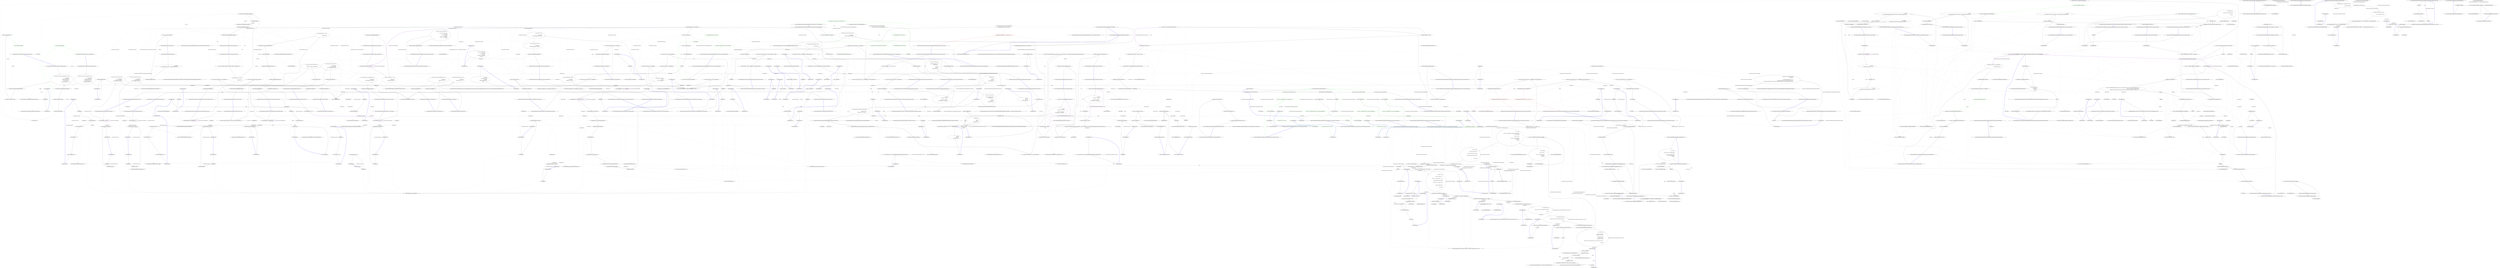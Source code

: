 digraph  {
d309 [cluster="Nancy.Testing.Tests.BrowserFixture.Should_return_JSON_serialized_form()", color=green, community=0, label="0: Assert.True(actualModel.SomeBoolean)", span="459-459"];
d306 [cluster="Nancy.Testing.Tests.BrowserFixture.Should_return_JSON_serialized_form()", label="var actualModel = response.Body.DeserializeJson<EchoModel>()", span="454-454"];
d308 [cluster="Nancy.Testing.Tests.BrowserFixture.Should_return_JSON_serialized_form()", label="Assert.Equal(1, actualModel.SomeInt)", span="458-458"];
d310 [cluster="Nancy.Testing.Tests.BrowserFixture.Should_return_JSON_serialized_form()", label="Exit Nancy.Testing.Tests.BrowserFixture.Should_return_JSON_serialized_form()", span="441-441"];
d312 [cluster="Unk.True", label="Entry Unk.True", span=""];
d327 [cluster="Nancy.Testing.Tests.BrowserFixture.Should_return_JSON_serialized_querystring()", color=green, community=0, label="0: Assert.True(actualModel.SomeBoolean)", span="481-481"];
d324 [cluster="Nancy.Testing.Tests.BrowserFixture.Should_return_JSON_serialized_querystring()", label="var actualModel = response.Body.DeserializeJson<EchoModel>()", span="476-476"];
d326 [cluster="Nancy.Testing.Tests.BrowserFixture.Should_return_JSON_serialized_querystring()", label="Assert.Equal(1, actualModel.SomeInt)", span="480-480"];
d328 [cluster="Nancy.Testing.Tests.BrowserFixture.Should_return_JSON_serialized_querystring()", label="Exit Nancy.Testing.Tests.BrowserFixture.Should_return_JSON_serialized_querystring()", span="463-463"];
d305 [cluster="Nancy.Testing.Tests.BrowserFixture.Should_return_JSON_serialized_form()", label="var response = await browser.Post(''/serializedform'', (with) =>\r\n                {\r\n                    with.HttpRequest();\r\n                    with.Accept(''application/json'');\r\n                    with.FormValue(''SomeString'', ''Hi'');\r\n                    with.FormValue(''SomeInt'', ''1'');\r\n                    with.FormValue(''SomeBoolean'', ''true'');\r\n                })", span="444-451"];
d307 [cluster="Nancy.Testing.Tests.BrowserFixture.Should_return_JSON_serialized_form()", label="Assert.Equal(''Hi'', actualModel.SomeString)", span="457-457"];
d96 [cluster="Nancy.Testing.BrowserResponseBodyWrapper.DeserializeJson<TModel>()", label="Entry Nancy.Testing.BrowserResponseBodyWrapper.DeserializeJson<TModel>()", span="55-55"];
d311 [cluster="Unk.Equal", label="Entry Unk.Equal", span=""];
d304 [cluster="Nancy.Testing.Tests.BrowserFixture.Should_return_JSON_serialized_form()", label="Entry Nancy.Testing.Tests.BrowserFixture.Should_return_JSON_serialized_form()", span="441-441"];
d323 [cluster="Nancy.Testing.Tests.BrowserFixture.Should_return_JSON_serialized_querystring()", label="var response = await browser.Get(''/serializedquerystring'', (with) =>\r\n                {\r\n                    with.HttpRequest();\r\n                    with.Accept(''application/json'');\r\n                    with.Query(''SomeString'', ''Hi'');\r\n                    with.Query(''SomeInt'', ''1'');\r\n                    with.Query(''SomeBoolean'', ''true'');\r\n                })", span="466-473"];
d325 [cluster="Nancy.Testing.Tests.BrowserFixture.Should_return_JSON_serialized_querystring()", label="Assert.Equal(''Hi'', actualModel.SomeString)", span="479-479"];
d322 [cluster="Nancy.Testing.Tests.BrowserFixture.Should_return_JSON_serialized_querystring()", label="Entry Nancy.Testing.Tests.BrowserFixture.Should_return_JSON_serialized_querystring()", span="463-463"];
d500 [label="Nancy.Testing.Tests.BrowserFixture", span=""];
d17 [cluster="Nancy.Testing.Browser.Post(string, System.Action<Nancy.Testing.BrowserContext>)", label="Entry Nancy.Testing.Browser.Post(string, System.Action<Nancy.Testing.BrowserContext>)", span="164-164"];
d313 [cluster="lambda expression", label="Entry lambda expression", span="444-451"];
d89 [cluster="Nancy.Testing.Tests.BrowserFixture.Should_be_able_to_send_json_in_body()", label="var actualModel = result.Body.DeserializeJson<EchoModel>()", span="156-156"];
d31 [cluster="Nancy.Testing.Browser.Get(string, System.Action<Nancy.Testing.BrowserContext>)", label="Entry Nancy.Testing.Browser.Get(string, System.Action<Nancy.Testing.BrowserContext>)", span="76-76"];
d329 [cluster="lambda expression", label="Entry lambda expression", span="466-473"];
d3 [cluster="Nancy.Testing.Tests.BrowserFixture.BrowserFixture()", label="this.browser = new Browser(bootstrapper)", span="31-31"];
d14 [cluster="Nancy.Testing.Tests.BrowserFixture.Should_be_able_to_send_string_in_body()", label="var result = await browser.Post(''/'', with =>\r\n                {\r\n                    with.HttpRequest();\r\n                    with.Body(thisIsMyRequestBody);\r\n                })", span="41-45"];
d28 [cluster="Nancy.Testing.Tests.BrowserFixture.Should_be_able_to_set_user_host_address()", label="var result = await browser.Get(''/userHostAddress'', with =>\r\n                {\r\n                    with.HttpRequest();\r\n                    with.UserHostAddress(userHostAddress);\r\n                })", span="58-62"];
d39 [cluster="Nancy.Testing.Tests.BrowserFixture.Should_be_able_check_is_local_ipV4()", label="var result = await browser.Get(''/isLocal'', with =>\r\n                {\r\n                    with.HttpRequest();\r\n                    with.HostName(''localhost'');\r\n                    with.UserHostAddress(userHostAddress);\r\n                })", span="75-80"];
d50 [cluster="Nancy.Testing.Tests.BrowserFixture.Should_be_able_check_is_local_ipV6()", label="var result = await browser.Get(''/isLocal'', with =>\r\n                {\r\n                    with.HttpRequest();\r\n                    with.HostName(''localhost'');\r\n                    with.UserHostAddress(userHostAddress);\r\n                })", span="93-98"];
d60 [cluster="Nancy.Testing.Tests.BrowserFixture.Should_be_able_check_is_not_local()", label="var result = await browser.Get(''/isLocal'', with =>\r\n                {\r\n                    with.HttpRequest();\r\n                    with.HostName(''anotherhost'');\r\n                    with.UserHostAddress(userHostAddress);\r\n                })", span="111-116"];
d74 [cluster="Nancy.Testing.Tests.BrowserFixture.Should_be_able_to_send_stream_in_body()", label="var result = await browser.Post(''/'', with =>\r\n                {\r\n                    with.HttpRequest();\r\n                    with.Body(stream, ''text/plain'');\r\n                })", span="133-137"];
d88 [cluster="Nancy.Testing.Tests.BrowserFixture.Should_be_able_to_send_json_in_body()", label="var result = await browser.Post(''/'', with =>\r\n                {\r\n                    with.JsonBody(model);\r\n                })", span="150-153"];
d104 [cluster="Nancy.Testing.Tests.BrowserFixture.Should_be_able_to_send_xml_in_body()", label="var result = await browser.Post(''/'', with =>\r\n                {\r\n                    with.XMLBody(model);\r\n                })", span="171-174"];
d166 [cluster="Nancy.Testing.Tests.BrowserFixture.Should_add_cookies_to_the_request_and_get_cookies_in_response()", label="var result = await browser.Get(''/cookie'', with =>\r\n                {\r\n                    with.Cookie(cookies);\r\n                })", span="269-272"];
d181 [cluster="Nancy.Testing.Tests.BrowserFixture.Should_add_a_cookie_to_the_request_and_get_a_cookie_in_response()", label="var result = await browser.Get(''/cookie'', with => with.Cookie(''CookieName'', ''CookieValue''))", span="283-283"];
d201 [cluster="Nancy.Testing.Tests.BrowserFixture.Should_be_able_to_continue_with_another_request()", label="await browser.Post(''/'', with =>\r\n                {\r\n                    with.HttpRequest();\r\n                    with.Body(firstRequestStream, ''text/plain'');\r\n                })", span="305-309"];
d202 [cluster="Nancy.Testing.Tests.BrowserFixture.Should_be_able_to_continue_with_another_request()", label="var result = await browser.Post(''/'', with =>\r\n                {\r\n                    with.HttpRequest();\r\n                    with.Body(secondRequestStream, ''text/plain'');\r\n                })", span="311-315"];
d214 [cluster="Nancy.Testing.Tests.BrowserFixture.Should_maintain_cookies_when_chaining_requests()", label="await browser.Get(''/session'', with => with.HttpRequest())", span="326-326"];
d215 [cluster="Nancy.Testing.Tests.BrowserFixture.Should_maintain_cookies_when_chaining_requests()", label="var result = await this.browser.Get(\r\n                             ''/session'',\r\n                             with => with.HttpRequest())", span="328-330"];
d225 [cluster="Nancy.Testing.Tests.BrowserFixture.Should_maintain_cookies_even_if_not_set_on_directly_preceding_request()", label="await browser.Get(''/session'', with => with.HttpRequest())", span="341-341"];
d226 [cluster="Nancy.Testing.Tests.BrowserFixture.Should_maintain_cookies_even_if_not_set_on_directly_preceding_request()", label="await browser.Get(''/nothing'', with => with.HttpRequest())", span="343-343"];
d227 [cluster="Nancy.Testing.Tests.BrowserFixture.Should_maintain_cookies_even_if_not_set_on_directly_preceding_request()", label="var result = await browser.Get(''/session'', with => with.HttpRequest())", span="345-345"];
d240 [cluster="Nancy.Testing.Tests.BrowserFixture.Should_be_able_to_not_specify_delegate_for_basic_http_request()", label="var result = await browser.Get(''/type'')", span="355-355"];
d244 [cluster="Nancy.Testing.Tests.BrowserFixture.Should_add_ajax_header()", label="var result = await browser.Get(''/ajax'', with => with.AjaxRequest())", span="365-365"];
d252 [cluster="Nancy.Testing.Tests.BrowserFixture.Should_throw_an_exception_when_the_cert_couldnt_be_found()", label="var exception = await RecordAsync.Exception(() =>\r\n                {\r\n                    return browser.Get(''/ajax'', with =>\r\n                                         with.Certificate(\r\n                                             StoreLocation.CurrentUser,\r\n                                             StoreName.My,\r\n                                             X509FindType.FindByThumbprint,\r\n                                             ''aa aa aa''));\r\n                })", span="375-383"];
d258 [cluster="lambda expression", label="return browser.Get(''/ajax'', with =>\r\n                                         with.Certificate(\r\n                                             StoreLocation.CurrentUser,\r\n                                             StoreName.My,\r\n                                             X509FindType.FindByThumbprint,\r\n                                             ''aa aa aa''));", span="377-382"];
d265 [cluster="Nancy.Testing.Tests.BrowserFixture.Should_add_certificate()", label="var result = await browser.Get(''/cert'', with => with.Certificate())", span="393-393"];
d273 [cluster="Nancy.Testing.Tests.BrowserFixture.Should_change_scheme_to_https_when_HttpsRequest_is_called_on_the_context()", label="var result = await browser.Get(''/'', with => with.HttpsRequest())", span="403-403"];
d287 [cluster="Nancy.Testing.Tests.BrowserFixture.Should_add_forms_authentication_cookie_to_the_request()", label="var response = await browser.Get(''/cookie'', (with) =>\r\n                {\r\n                    with.HttpRequest();\r\n                    with.FormsAuth(userId, formsAuthConfig);\r\n                })", span="427-431"];
d338 [cluster="Nancy.Testing.Tests.BrowserFixture.Should_encode_form()", label="var result = await browser.Post(''/encoded'', with =>\r\n                {\r\n                    with.HttpRequest();\r\n                    with.FormValue(''name'', ''john++'');\r\n                })", span="488-492"];
d346 [cluster="Nancy.Testing.Tests.BrowserFixture.Should_encode_querystring()", label="var result = await browser.Post(''/encodedquerystring'', with =>\r\n                {\r\n                    with.HttpRequest();\r\n                    with.Query(''name'', ''john++'');\r\n                })", span="502-506"];
d355 [cluster="Nancy.Testing.Tests.BrowserFixture.Should_add_nancy_testing_browser_header_as_default_user_agent()", label="var result = (await browser.Get(''/useragent'')).Body.AsString()", span="519-519"];
d360 [cluster="Nancy.Testing.Tests.BrowserFixture.Should_override_default_user_agent_when_explicitly_defined()", label="var result = await browser.Get(''/useragent'', with =>\r\n                {\r\n                    with.Header(''User-Agent'', expectedHeaderValue);\r\n                })", span="532-535"];
d319 [cluster="lambda expression", label="Exit lambda expression", span="444-451"];
d314 [cluster="lambda expression", label="with.HttpRequest()", span="446-446"];
d315 [cluster="lambda expression", label="with.Accept(''application/json'')", span="447-447"];
d316 [cluster="lambda expression", label="with.FormValue(''SomeString'', ''Hi'')", span="448-448"];
d317 [cluster="lambda expression", label="with.FormValue(''SomeInt'', ''1'')", span="449-449"];
d318 [cluster="lambda expression", label="with.FormValue(''SomeBoolean'', ''true'')", span="450-450"];
d90 [cluster="Nancy.Testing.Tests.BrowserFixture.Should_be_able_to_send_json_in_body()", label="actualModel.ShouldNotBeNull()", span="158-158"];
d91 [cluster="Nancy.Testing.Tests.BrowserFixture.Should_be_able_to_send_json_in_body()", label="actualModel.SomeString.ShouldEqual(model.SomeString)", span="159-159"];
d92 [cluster="Nancy.Testing.Tests.BrowserFixture.Should_be_able_to_send_json_in_body()", label="actualModel.SomeInt.ShouldEqual(model.SomeInt)", span="160-160"];
d93 [cluster="Nancy.Testing.Tests.BrowserFixture.Should_be_able_to_send_json_in_body()", label="actualModel.SomeBoolean.ShouldEqual(model.SomeBoolean)", span="161-161"];
d370 [cluster="Nancy.Testing.Tests.BrowserFixture.Should_return_error_message_on_cyclical_exception(string)", label="var result = await browser.Get(''/cyclical'', with => with.Accept(accept))", span="560-560"];
d390 [cluster="Nancy.Testing.Tests.BrowserFixture.Should_return_no_error_message_on_cyclical_exception_when_disabled_error_trace(string)", label="var result = await browser.Get(''/cyclical'', with => with.Accept(accept))", span="584-584"];
d335 [cluster="lambda expression", label="Exit lambda expression", span="466-473"];
d330 [cluster="lambda expression", label="with.HttpRequest()", span="468-468"];
d331 [cluster="lambda expression", label="with.Accept(''application/json'')", span="469-469"];
d332 [cluster="lambda expression", label="with.Query(''SomeString'', ''Hi'')", span="470-470"];
d333 [cluster="lambda expression", label="with.Query(''SomeInt'', ''1'')", span="471-471"];
d334 [cluster="lambda expression", label="with.Query(''SomeBoolean'', ''true'')", span="472-472"];
d1 [cluster="Nancy.Testing.Tests.BrowserFixture.BrowserFixture()", label="var bootstrapper =\r\n                new ConfigurableBootstrapper(config => config.Modules(typeof(EchoModule)))", span="26-27"];
d2 [cluster="Nancy.Testing.Tests.BrowserFixture.BrowserFixture()", label="CookieBasedSessions.Enable(bootstrapper)", span="29-29"];
d4 [cluster="Nancy.Testing.Tests.BrowserFixture.BrowserFixture()", label="Exit Nancy.Testing.Tests.BrowserFixture.BrowserFixture()", span="24-24"];
d7 [cluster="Nancy.Testing.Browser.Browser(Nancy.Bootstrapper.INancyBootstrapper, System.Action<Nancy.Testing.BrowserContext>)", label="Entry Nancy.Testing.Browser.Browser(Nancy.Bootstrapper.INancyBootstrapper, System.Action<Nancy.Testing.BrowserContext>)", span="40-40"];
d13 [cluster="Nancy.Testing.Tests.BrowserFixture.Should_be_able_to_send_string_in_body()", label="string thisIsMyRequestBody = ''This is my request body''", span="38-38"];
d15 [cluster="Nancy.Testing.Tests.BrowserFixture.Should_be_able_to_send_string_in_body()", label="result.Body.AsString().ShouldEqual(thisIsMyRequestBody)", span="48-48"];
d20 [cluster="lambda expression", label="Entry lambda expression", span="41-45"];
d27 [cluster="Nancy.Testing.Tests.BrowserFixture.Should_be_able_to_set_user_host_address()", label="string userHostAddress = ''127.0.0.1''", span="55-55"];
d29 [cluster="Nancy.Testing.Tests.BrowserFixture.Should_be_able_to_set_user_host_address()", label="result.Body.AsString().ShouldEqual(userHostAddress)", span="65-65"];
d32 [cluster="lambda expression", label="Entry lambda expression", span="58-62"];
d38 [cluster="Nancy.Testing.Tests.BrowserFixture.Should_be_able_check_is_local_ipV4()", label="string userHostAddress = ''127.0.0.1''", span="72-72"];
d40 [cluster="Nancy.Testing.Tests.BrowserFixture.Should_be_able_check_is_local_ipV4()", label="result.Body.AsString().ShouldEqual(''local'')", span="83-83"];
d42 [cluster="lambda expression", label="Entry lambda expression", span="75-80"];
d49 [cluster="Nancy.Testing.Tests.BrowserFixture.Should_be_able_check_is_local_ipV6()", label="string userHostAddress = ''::1''", span="90-90"];
d51 [cluster="Nancy.Testing.Tests.BrowserFixture.Should_be_able_check_is_local_ipV6()", label="result.Body.AsString().ShouldEqual(''local'')", span="101-101"];
d53 [cluster="lambda expression", label="Entry lambda expression", span="93-98"];
d59 [cluster="Nancy.Testing.Tests.BrowserFixture.Should_be_able_check_is_not_local()", label="string userHostAddress = ''84.12.65.72''", span="108-108"];
d61 [cluster="Nancy.Testing.Tests.BrowserFixture.Should_be_able_check_is_not_local()", label="result.Body.AsString().ShouldEqual(''not-local'')", span="119-119"];
d63 [cluster="lambda expression", label="Entry lambda expression", span="111-116"];
d70 [cluster="Nancy.Testing.Tests.BrowserFixture.Should_be_able_to_send_stream_in_body()", label="var stream = new MemoryStream()", span="127-127"];
d73 [cluster="Nancy.Testing.Tests.BrowserFixture.Should_be_able_to_send_stream_in_body()", label="writer.Flush()", span="130-130"];
d75 [cluster="Nancy.Testing.Tests.BrowserFixture.Should_be_able_to_send_stream_in_body()", label="result.Body.AsString().ShouldEqual(thisIsMyRequestBody)", span="140-140"];
d81 [cluster="lambda expression", label="Entry lambda expression", span="133-137"];
d87 [cluster="Nancy.Testing.Tests.BrowserFixture.Should_be_able_to_send_json_in_body()", label="var model = new EchoModel { SomeString = ''Some String'', SomeInt = 29, SomeBoolean = true }", span="147-147"];
d98 [cluster="lambda expression", label="Entry lambda expression", span="150-153"];
d103 [cluster="Nancy.Testing.Tests.BrowserFixture.Should_be_able_to_send_xml_in_body()", label="var model = new EchoModel { SomeString = ''Some String'', SomeInt = 29, SomeBoolean = true }", span="168-168"];
d105 [cluster="Nancy.Testing.Tests.BrowserFixture.Should_be_able_to_send_xml_in_body()", label="var actualModel = result.Body.DeserializeXml<EchoModel>()", span="177-177"];
d112 [cluster="lambda expression", label="Entry lambda expression", span="171-174"];
d165 [cluster="Nancy.Testing.Tests.BrowserFixture.Should_add_cookies_to_the_request_and_get_cookies_in_response()", label="var cookies =\r\n                new Dictionary<string, string>\r\n                {\r\n                    { ''CookieName'', ''CookieValue'' },\r\n                    { ''SomeCookieName'', ''SomeCookieValue'' }\r\n                }", span="261-266"];
d167 [cluster="Nancy.Testing.Tests.BrowserFixture.Should_add_cookies_to_the_request_and_get_cookies_in_response()", label="result.Cookies.Single(x => x.Name == ''CookieName'').Value.ShouldEqual(''CookieValue'')", span="275-275"];
d171 [cluster="lambda expression", label="Entry lambda expression", span="269-272"];
d168 [cluster="Nancy.Testing.Tests.BrowserFixture.Should_add_cookies_to_the_request_and_get_cookies_in_response()", label="result.Cookies.Single(x => x.Name == ''SomeCookieName'').Value.ShouldEqual(''SomeCookieValue'')", span="276-276"];
d180 [cluster="Nancy.Testing.Tests.BrowserFixture.Should_add_a_cookie_to_the_request_and_get_a_cookie_in_response()", label="Entry Nancy.Testing.Tests.BrowserFixture.Should_add_a_cookie_to_the_request_and_get_a_cookie_in_response()", span="280-280"];
d182 [cluster="Nancy.Testing.Tests.BrowserFixture.Should_add_a_cookie_to_the_request_and_get_a_cookie_in_response()", label="result.Cookies.Single(x => x.Name == ''CookieName'').Value.ShouldEqual(''CookieValue'')", span="286-286"];
d184 [cluster="lambda expression", label="Entry lambda expression", span="283-283"];
d193 [cluster="Nancy.Testing.Tests.BrowserFixture.Should_be_able_to_continue_with_another_request()", label="var firstRequestStream = new MemoryStream()", span="295-295"];
d200 [cluster="Nancy.Testing.Tests.BrowserFixture.Should_be_able_to_continue_with_another_request()", label="secondRequestWriter.Flush()", span="302-302"];
d205 [cluster="lambda expression", label="Entry lambda expression", span="305-309"];
d197 [cluster="Nancy.Testing.Tests.BrowserFixture.Should_be_able_to_continue_with_another_request()", label="var secondRequestStream = new MemoryStream()", span="299-299"];
d203 [cluster="Nancy.Testing.Tests.BrowserFixture.Should_be_able_to_continue_with_another_request()", label="result.Body.AsString().ShouldEqual(SecondRequestBody)", span="318-318"];
d209 [cluster="lambda expression", label="Entry lambda expression", span="311-315"];
d213 [cluster="Nancy.Testing.Tests.BrowserFixture.Should_maintain_cookies_when_chaining_requests()", label="Entry Nancy.Testing.Tests.BrowserFixture.Should_maintain_cookies_when_chaining_requests()", span="322-322"];
d218 [cluster="lambda expression", label="Entry lambda expression", span="326-326"];
d216 [cluster="Nancy.Testing.Tests.BrowserFixture.Should_maintain_cookies_when_chaining_requests()", label="result.Body.AsString().ShouldEqual(''Current session value is: I've created a session!'')", span="333-333"];
d221 [cluster="lambda expression", label="Entry lambda expression", span="330-330"];
d224 [cluster="Nancy.Testing.Tests.BrowserFixture.Should_maintain_cookies_even_if_not_set_on_directly_preceding_request()", label="Entry Nancy.Testing.Tests.BrowserFixture.Should_maintain_cookies_even_if_not_set_on_directly_preceding_request()", span="337-337"];
d230 [cluster="lambda expression", label="Entry lambda expression", span="341-341"];
d233 [cluster="lambda expression", label="Entry lambda expression", span="343-343"];
d228 [cluster="Nancy.Testing.Tests.BrowserFixture.Should_maintain_cookies_even_if_not_set_on_directly_preceding_request()", label="result.Body.AsString().ShouldEqual(''Current session value is: I've created a session!'')", span="348-348"];
d236 [cluster="lambda expression", label="Entry lambda expression", span="345-345"];
d239 [cluster="Nancy.Testing.Tests.BrowserFixture.Should_be_able_to_not_specify_delegate_for_basic_http_request()", label="Entry Nancy.Testing.Tests.BrowserFixture.Should_be_able_to_not_specify_delegate_for_basic_http_request()", span="352-352"];
d241 [cluster="Nancy.Testing.Tests.BrowserFixture.Should_be_able_to_not_specify_delegate_for_basic_http_request()", label="result.Body.AsString().ShouldEqual(''http'')", span="358-358"];
d243 [cluster="Nancy.Testing.Tests.BrowserFixture.Should_add_ajax_header()", label="Entry Nancy.Testing.Tests.BrowserFixture.Should_add_ajax_header()", span="362-362"];
d245 [cluster="Nancy.Testing.Tests.BrowserFixture.Should_add_ajax_header()", label="result.Body.AsString().ShouldEqual(''ajax'')", span="368-368"];
d247 [cluster="lambda expression", label="Entry lambda expression", span="365-365"];
d251 [cluster="Nancy.Testing.Tests.BrowserFixture.Should_throw_an_exception_when_the_cert_couldnt_be_found()", label="Entry Nancy.Testing.Tests.BrowserFixture.Should_throw_an_exception_when_the_cert_couldnt_be_found()", span="372-372"];
d253 [cluster="Nancy.Testing.Tests.BrowserFixture.Should_throw_an_exception_when_the_cert_couldnt_be_found()", label="exception.ShouldBeOfType<InvalidOperationException>()", span="386-386"];
d255 [cluster="Nancy.Tests.xUnitExtensions.RecordAsync.Exception(System.Func<System.Threading.Tasks.Task>)", label="Entry Nancy.Tests.xUnitExtensions.RecordAsync.Exception(System.Func<System.Threading.Tasks.Task>)", span="8-8"];
d257 [cluster="lambda expression", label="Entry lambda expression", span="375-383"];
d259 [cluster="lambda expression", label="Exit lambda expression", span="375-383"];
d260 [cluster="lambda expression", label="Entry lambda expression", span="377-382"];
d264 [cluster="Nancy.Testing.Tests.BrowserFixture.Should_add_certificate()", label="Entry Nancy.Testing.Tests.BrowserFixture.Should_add_certificate()", span="390-390"];
d266 [cluster="Nancy.Testing.Tests.BrowserFixture.Should_add_certificate()", label="result.Context.Request.ClientCertificate.ShouldNotBeNull()", span="396-396"];
d268 [cluster="lambda expression", label="Entry lambda expression", span="393-393"];
d272 [cluster="Nancy.Testing.Tests.BrowserFixture.Should_change_scheme_to_https_when_HttpsRequest_is_called_on_the_context()", label="Entry Nancy.Testing.Tests.BrowserFixture.Should_change_scheme_to_https_when_HttpsRequest_is_called_on_the_context()", span="400-400"];
d274 [cluster="Nancy.Testing.Tests.BrowserFixture.Should_change_scheme_to_https_when_HttpsRequest_is_called_on_the_context()", label="result.Context.Request.Url.Scheme.ShouldEqual(''https'')", span="406-406"];
d276 [cluster="lambda expression", label="Entry lambda expression", span="403-403"];
d281 [cluster="Nancy.Testing.Tests.BrowserFixture.Should_add_forms_authentication_cookie_to_the_request()", label="var userId = A.Dummy<Guid>()", span="413-413"];
d282 [cluster="Nancy.Testing.Tests.BrowserFixture.Should_add_forms_authentication_cookie_to_the_request()", label="var formsAuthConfig = new FormsAuthenticationConfiguration()\r\n            {\r\n                RedirectUrl = ''/login'',\r\n                UserMapper = A.Fake<IUserMapper>(),\r\n            }", span="415-419"];
d286 [cluster="Nancy.Testing.Tests.BrowserFixture.Should_add_forms_authentication_cookie_to_the_request()", label="var cookieContents = String.Format(''{1}{0}'', encryptedId, hmacString)", span="424-424"];
d288 [cluster="Nancy.Testing.Tests.BrowserFixture.Should_add_forms_authentication_cookie_to_the_request()", label="var cookie = response.Cookies.Single(c => c.Name == FormsAuthentication.FormsAuthenticationCookieName)", span="433-433"];
d296 [cluster="lambda expression", label="Entry lambda expression", span="427-431"];
d337 [cluster="Nancy.Testing.Tests.BrowserFixture.Should_encode_form()", label="Entry Nancy.Testing.Tests.BrowserFixture.Should_encode_form()", span="485-485"];
d339 [cluster="Nancy.Testing.Tests.BrowserFixture.Should_encode_form()", label="result.Body.AsString().ShouldEqual(''john++'')", span="495-495"];
d341 [cluster="lambda expression", label="Entry lambda expression", span="488-492"];
d345 [cluster="Nancy.Testing.Tests.BrowserFixture.Should_encode_querystring()", label="Entry Nancy.Testing.Tests.BrowserFixture.Should_encode_querystring()", span="499-499"];
d347 [cluster="Nancy.Testing.Tests.BrowserFixture.Should_encode_querystring()", label="result.Body.AsString().ShouldEqual(''john++'')", span="509-509"];
d349 [cluster="lambda expression", label="Entry lambda expression", span="502-506"];
d354 [cluster="Nancy.Testing.Tests.BrowserFixture.Should_add_nancy_testing_browser_header_as_default_user_agent()", label="string expectedHeaderValue = ''Nancy.Testing.Browser''", span="516-516"];
d356 [cluster="Nancy.Testing.Tests.BrowserFixture.Should_add_nancy_testing_browser_header_as_default_user_agent()", label="result.ShouldEqual(expectedHeaderValue)", span="522-522"];
d18 [cluster="Nancy.Testing.BrowserResponseBodyWrapper.AsString()", label="Entry Nancy.Testing.BrowserResponseBodyWrapper.AsString()", span="30-30"];
d359 [cluster="Nancy.Testing.Tests.BrowserFixture.Should_override_default_user_agent_when_explicitly_defined()", label="string expectedHeaderValue = ''Custom.User.Agent''", span="529-529"];
d361 [cluster="Nancy.Testing.Tests.BrowserFixture.Should_override_default_user_agent_when_explicitly_defined()", label="var header = result.Body.AsString()", span="537-537"];
d364 [cluster="lambda expression", label="Entry lambda expression", span="532-535"];
d24 [cluster="Nancy.Testing.BrowserContext.HttpRequest()", label="Entry Nancy.Testing.BrowserContext.HttpRequest()", span="156-156"];
d320 [cluster="Nancy.Testing.BrowserContext.Accept(Nancy.Responses.Negotiation.MediaRange)", label="Entry Nancy.Testing.BrowserContext.Accept(Nancy.Responses.Negotiation.MediaRange)", span="173-173"];
d321 [cluster="Nancy.Testing.BrowserContext.FormValue(string, string)", label="Entry Nancy.Testing.BrowserContext.FormValue(string, string)", span="121-121"];
d97 [cluster="object.ShouldNotBeNull()", label="Entry object.ShouldNotBeNull()", span="151-151"];
d19 [cluster="object.ShouldEqual(object)", label="Entry object.ShouldEqual(object)", span="106-106"];
d94 [cluster="Nancy.Testing.Tests.BrowserFixture.Should_be_able_to_send_json_in_body()", label="Exit Nancy.Testing.Tests.BrowserFixture.Should_be_able_to_send_json_in_body()", span="144-144"];
d368 [cluster="Nancy.Testing.Tests.BrowserFixture.Should_return_error_message_on_cyclical_exception(string)", label="Entry Nancy.Testing.Tests.BrowserFixture.Should_return_error_message_on_cyclical_exception(string)", span="545-545"];
d369 [cluster="Nancy.Testing.Tests.BrowserFixture.Should_return_error_message_on_cyclical_exception(string)", label="var browser = new Browser(with =>\r\n            {\r\n                with.Modules(typeof(EchoModule));\r\n                with.Configure(env =>\r\n                {\r\n                    env.Tracing(\r\n                        enabled: true,\r\n                        displayErrorTraces: true);\r\n                });\r\n            })", span="548-557"];
d371 [cluster="Nancy.Testing.Tests.BrowserFixture.Should_return_error_message_on_cyclical_exception(string)", label="var resultBody = result.Body.AsString()", span="563-563"];
d385 [cluster="lambda expression", label="Entry lambda expression", span="560-560"];
d388 [cluster="Nancy.Testing.Tests.BrowserFixture.Should_return_no_error_message_on_cyclical_exception_when_disabled_error_trace(string)", label="Entry Nancy.Testing.Tests.BrowserFixture.Should_return_no_error_message_on_cyclical_exception_when_disabled_error_trace(string)", span="569-569"];
d389 [cluster="Nancy.Testing.Tests.BrowserFixture.Should_return_no_error_message_on_cyclical_exception_when_disabled_error_trace(string)", label="var browser = new Browser(with =>\r\n            {\r\n                with.Modules(typeof(EchoModule));\r\n                with.Configure(env =>\r\n                {\r\n                    env.Tracing(\r\n                        enabled: true,\r\n                        displayErrorTraces: false);\r\n                });\r\n            })", span="572-581"];
d391 [cluster="Nancy.Testing.Tests.BrowserFixture.Should_return_no_error_message_on_cyclical_exception_when_disabled_error_trace(string)", label="result.Body.AsString().ShouldBeEmpty()", span="587-587"];
d401 [cluster="lambda expression", label="Entry lambda expression", span="584-584"];
d336 [cluster="Nancy.Testing.BrowserContext.Query(string, string)", label="Entry Nancy.Testing.BrowserContext.Query(string, string)", span="172-172"];
d0 [cluster="Nancy.Testing.Tests.BrowserFixture.BrowserFixture()", label="Entry Nancy.Testing.Tests.BrowserFixture.BrowserFixture()", span="24-24"];
d5 [cluster="Nancy.Testing.ConfigurableBootstrapper.ConfigurableBootstrapper(System.Action<Nancy.Testing.ConfigurableBootstrapper.ConfigurableBootstrapperConfigurator>)", label="Entry Nancy.Testing.ConfigurableBootstrapper.ConfigurableBootstrapper(System.Action<Nancy.Testing.ConfigurableBootstrapper.ConfigurableBootstrapperConfigurator>)", span="64-64"];
d9 [cluster="lambda expression", label="config.Modules(typeof(EchoModule))", span="27-27"];
d6 [cluster="Nancy.Session.CookieBasedSessions.Enable(Nancy.Bootstrapper.IPipelines)", label="Entry Nancy.Session.CookieBasedSessions.Enable(Nancy.Bootstrapper.IPipelines)", span="102-102"];
d12 [cluster="Nancy.Testing.Tests.BrowserFixture.Should_be_able_to_send_string_in_body()", label="Entry Nancy.Testing.Tests.BrowserFixture.Should_be_able_to_send_string_in_body()", span="35-35"];
d69 [cluster="Nancy.Testing.Tests.BrowserFixture.Should_be_able_to_send_stream_in_body()", label="string thisIsMyRequestBody = ''This is my request body''", span="126-126"];
d22 [cluster="lambda expression", label="with.Body(thisIsMyRequestBody)", span="44-44"];
d16 [cluster="Nancy.Testing.Tests.BrowserFixture.Should_be_able_to_send_string_in_body()", label="Exit Nancy.Testing.Tests.BrowserFixture.Should_be_able_to_send_string_in_body()", span="35-35"];
d23 [cluster="lambda expression", label="Exit lambda expression", span="41-45"];
d21 [cluster="lambda expression", label="with.HttpRequest()", span="43-43"];
d26 [cluster="Nancy.Testing.Tests.BrowserFixture.Should_be_able_to_set_user_host_address()", label="Entry Nancy.Testing.Tests.BrowserFixture.Should_be_able_to_set_user_host_address()", span="52-52"];
d34 [cluster="lambda expression", label="with.UserHostAddress(userHostAddress)", span="61-61"];
d30 [cluster="Nancy.Testing.Tests.BrowserFixture.Should_be_able_to_set_user_host_address()", label="Exit Nancy.Testing.Tests.BrowserFixture.Should_be_able_to_set_user_host_address()", span="52-52"];
d35 [cluster="lambda expression", label="Exit lambda expression", span="58-62"];
d33 [cluster="lambda expression", label="with.HttpRequest()", span="60-60"];
d37 [cluster="Nancy.Testing.Tests.BrowserFixture.Should_be_able_check_is_local_ipV4()", label="Entry Nancy.Testing.Tests.BrowserFixture.Should_be_able_check_is_local_ipV4()", span="69-69"];
d45 [cluster="lambda expression", label="with.UserHostAddress(userHostAddress)", span="79-79"];
d41 [cluster="Nancy.Testing.Tests.BrowserFixture.Should_be_able_check_is_local_ipV4()", label="Exit Nancy.Testing.Tests.BrowserFixture.Should_be_able_check_is_local_ipV4()", span="69-69"];
d46 [cluster="lambda expression", label="Exit lambda expression", span="75-80"];
d43 [cluster="lambda expression", label="with.HttpRequest()", span="77-77"];
d44 [cluster="lambda expression", label="with.HostName(''localhost'')", span="78-78"];
d48 [cluster="Nancy.Testing.Tests.BrowserFixture.Should_be_able_check_is_local_ipV6()", label="Entry Nancy.Testing.Tests.BrowserFixture.Should_be_able_check_is_local_ipV6()", span="87-87"];
d56 [cluster="lambda expression", label="with.UserHostAddress(userHostAddress)", span="97-97"];
d52 [cluster="Nancy.Testing.Tests.BrowserFixture.Should_be_able_check_is_local_ipV6()", label="Exit Nancy.Testing.Tests.BrowserFixture.Should_be_able_check_is_local_ipV6()", span="87-87"];
d57 [cluster="lambda expression", label="Exit lambda expression", span="93-98"];
d54 [cluster="lambda expression", label="with.HttpRequest()", span="95-95"];
d55 [cluster="lambda expression", label="with.HostName(''localhost'')", span="96-96"];
d58 [cluster="Nancy.Testing.Tests.BrowserFixture.Should_be_able_check_is_not_local()", label="Entry Nancy.Testing.Tests.BrowserFixture.Should_be_able_check_is_not_local()", span="105-105"];
d66 [cluster="lambda expression", label="with.UserHostAddress(userHostAddress)", span="115-115"];
d62 [cluster="Nancy.Testing.Tests.BrowserFixture.Should_be_able_check_is_not_local()", label="Exit Nancy.Testing.Tests.BrowserFixture.Should_be_able_check_is_not_local()", span="105-105"];
d67 [cluster="lambda expression", label="Exit lambda expression", span="111-116"];
d64 [cluster="lambda expression", label="with.HttpRequest()", span="113-113"];
d65 [cluster="lambda expression", label="with.HostName(''anotherhost'')", span="114-114"];
d71 [cluster="Nancy.Testing.Tests.BrowserFixture.Should_be_able_to_send_stream_in_body()", label="var writer = new StreamWriter(stream)", span="128-128"];
d77 [cluster="System.IO.MemoryStream.MemoryStream()", label="Entry System.IO.MemoryStream.MemoryStream()", span="0-0"];
d83 [cluster="lambda expression", label="with.Body(stream, ''text/plain'')", span="136-136"];
d72 [cluster="Nancy.Testing.Tests.BrowserFixture.Should_be_able_to_send_stream_in_body()", label="writer.Write(thisIsMyRequestBody)", span="129-129"];
d80 [cluster="System.IO.StreamWriter.Flush()", label="Entry System.IO.StreamWriter.Flush()", span="0-0"];
d76 [cluster="Nancy.Testing.Tests.BrowserFixture.Should_be_able_to_send_stream_in_body()", label="Exit Nancy.Testing.Tests.BrowserFixture.Should_be_able_to_send_stream_in_body()", span="123-123"];
d84 [cluster="lambda expression", label="Exit lambda expression", span="133-137"];
d82 [cluster="lambda expression", label="with.HttpRequest()", span="135-135"];
d86 [cluster="Nancy.Testing.Tests.BrowserFixture.Should_be_able_to_send_json_in_body()", label="Entry Nancy.Testing.Tests.BrowserFixture.Should_be_able_to_send_json_in_body()", span="144-144"];
d95 [cluster="Nancy.Testing.Tests.BrowserFixture.EchoModel.EchoModel()", label="Entry Nancy.Testing.Tests.BrowserFixture.EchoModel.EchoModel()", span="590-590"];
d99 [cluster="lambda expression", label="with.JsonBody(model)", span="152-152"];
d100 [cluster="lambda expression", label="Exit lambda expression", span="150-153"];
d102 [cluster="Nancy.Testing.Tests.BrowserFixture.Should_be_able_to_send_xml_in_body()", label="Entry Nancy.Testing.Tests.BrowserFixture.Should_be_able_to_send_xml_in_body()", span="165-165"];
d113 [cluster="lambda expression", label="with.XMLBody(model)", span="173-173"];
d107 [cluster="Nancy.Testing.Tests.BrowserFixture.Should_be_able_to_send_xml_in_body()", label="actualModel.SomeString.ShouldEqual(model.SomeString)", span="180-180"];
d108 [cluster="Nancy.Testing.Tests.BrowserFixture.Should_be_able_to_send_xml_in_body()", label="actualModel.SomeInt.ShouldEqual(model.SomeInt)", span="181-181"];
d109 [cluster="Nancy.Testing.Tests.BrowserFixture.Should_be_able_to_send_xml_in_body()", label="actualModel.SomeBoolean.ShouldEqual(model.SomeBoolean)", span="182-182"];
d106 [cluster="Nancy.Testing.Tests.BrowserFixture.Should_be_able_to_send_xml_in_body()", label="actualModel.ShouldNotBeNull()", span="179-179"];
d111 [cluster="Nancy.Testing.BrowserResponseBodyWrapper.DeserializeXml<TModel>()", label="Entry Nancy.Testing.BrowserResponseBodyWrapper.DeserializeXml<TModel>()", span="68-68"];
d114 [cluster="lambda expression", label="Exit lambda expression", span="171-174"];
d164 [cluster="Nancy.Testing.Tests.BrowserFixture.Should_add_cookies_to_the_request_and_get_cookies_in_response()", label="Entry Nancy.Testing.Tests.BrowserFixture.Should_add_cookies_to_the_request_and_get_cookies_in_response()", span="258-258"];
d142 [cluster="System.Collections.Generic.Dictionary<TKey, TValue>.Dictionary()", label="Entry System.Collections.Generic.Dictionary<TKey, TValue>.Dictionary()", span="0-0"];
d172 [cluster="lambda expression", label="with.Cookie(cookies)", span="271-271"];
d170 [cluster="Unk.Single", label="Entry Unk.Single", span=""];
d145 [cluster="Unk.ShouldEqual", label="Entry Unk.ShouldEqual", span=""];
d174 [cluster="lambda expression", label="Entry lambda expression", span="275-275"];
d173 [cluster="lambda expression", label="Exit lambda expression", span="269-272"];
d169 [cluster="Nancy.Testing.Tests.BrowserFixture.Should_add_cookies_to_the_request_and_get_cookies_in_response()", label="Exit Nancy.Testing.Tests.BrowserFixture.Should_add_cookies_to_the_request_and_get_cookies_in_response()", span="258-258"];
d177 [cluster="lambda expression", label="Entry lambda expression", span="276-276"];
d183 [cluster="Nancy.Testing.Tests.BrowserFixture.Should_add_a_cookie_to_the_request_and_get_a_cookie_in_response()", label="Exit Nancy.Testing.Tests.BrowserFixture.Should_add_a_cookie_to_the_request_and_get_a_cookie_in_response()", span="280-280"];
d187 [cluster="lambda expression", label="Entry lambda expression", span="286-286"];
d186 [cluster="lambda expression", label="Exit lambda expression", span="283-283"];
d185 [cluster="lambda expression", label="with.Cookie(''CookieName'', ''CookieValue'')", span="283-283"];
d192 [cluster="Nancy.Testing.Tests.BrowserFixture.Should_be_able_to_continue_with_another_request()", label="string SecondRequestBody = ''This is my second request body''", span="294-294"];
d194 [cluster="Nancy.Testing.Tests.BrowserFixture.Should_be_able_to_continue_with_another_request()", label="var firstRequestWriter = new StreamWriter(firstRequestStream)", span="296-296"];
d207 [cluster="lambda expression", label="with.Body(firstRequestStream, ''text/plain'')", span="308-308"];
d199 [cluster="Nancy.Testing.Tests.BrowserFixture.Should_be_able_to_continue_with_another_request()", label="secondRequestWriter.Write(SecondRequestBody)", span="301-301"];
d198 [cluster="Nancy.Testing.Tests.BrowserFixture.Should_be_able_to_continue_with_another_request()", label="var secondRequestWriter = new StreamWriter(secondRequestStream)", span="300-300"];
d208 [cluster="lambda expression", label="Exit lambda expression", span="305-309"];
d206 [cluster="lambda expression", label="with.HttpRequest()", span="307-307"];
d196 [cluster="Nancy.Testing.Tests.BrowserFixture.Should_be_able_to_continue_with_another_request()", label="firstRequestWriter.Flush()", span="298-298"];
d211 [cluster="lambda expression", label="with.Body(secondRequestStream, ''text/plain'')", span="314-314"];
d204 [cluster="Nancy.Testing.Tests.BrowserFixture.Should_be_able_to_continue_with_another_request()", label="Exit Nancy.Testing.Tests.BrowserFixture.Should_be_able_to_continue_with_another_request()", span="290-290"];
d212 [cluster="lambda expression", label="Exit lambda expression", span="311-315"];
d210 [cluster="lambda expression", label="with.HttpRequest()", span="313-313"];
d217 [cluster="Nancy.Testing.Tests.BrowserFixture.Should_maintain_cookies_when_chaining_requests()", label="Exit Nancy.Testing.Tests.BrowserFixture.Should_maintain_cookies_when_chaining_requests()", span="322-322"];
d220 [cluster="lambda expression", label="Exit lambda expression", span="326-326"];
d219 [cluster="lambda expression", label="with.HttpRequest()", span="326-326"];
d223 [cluster="lambda expression", label="Exit lambda expression", span="330-330"];
d222 [cluster="lambda expression", label="with.HttpRequest()", span="330-330"];
d229 [cluster="Nancy.Testing.Tests.BrowserFixture.Should_maintain_cookies_even_if_not_set_on_directly_preceding_request()", label="Exit Nancy.Testing.Tests.BrowserFixture.Should_maintain_cookies_even_if_not_set_on_directly_preceding_request()", span="337-337"];
d232 [cluster="lambda expression", label="Exit lambda expression", span="341-341"];
d231 [cluster="lambda expression", label="with.HttpRequest()", span="341-341"];
d235 [cluster="lambda expression", label="Exit lambda expression", span="343-343"];
d234 [cluster="lambda expression", label="with.HttpRequest()", span="343-343"];
d238 [cluster="lambda expression", label="Exit lambda expression", span="345-345"];
d237 [cluster="lambda expression", label="with.HttpRequest()", span="345-345"];
d242 [cluster="Nancy.Testing.Tests.BrowserFixture.Should_be_able_to_not_specify_delegate_for_basic_http_request()", label="Exit Nancy.Testing.Tests.BrowserFixture.Should_be_able_to_not_specify_delegate_for_basic_http_request()", span="352-352"];
d246 [cluster="Nancy.Testing.Tests.BrowserFixture.Should_add_ajax_header()", label="Exit Nancy.Testing.Tests.BrowserFixture.Should_add_ajax_header()", span="362-362"];
d249 [cluster="lambda expression", label="Exit lambda expression", span="365-365"];
d248 [cluster="lambda expression", label="with.AjaxRequest()", span="365-365"];
d254 [cluster="Nancy.Testing.Tests.BrowserFixture.Should_throw_an_exception_when_the_cert_couldnt_be_found()", label="Exit Nancy.Testing.Tests.BrowserFixture.Should_throw_an_exception_when_the_cert_couldnt_be_found()", span="372-372"];
d256 [cluster="object.ShouldBeOfType<T>()", label="Entry object.ShouldBeOfType<T>()", span="161-161"];
d262 [cluster="lambda expression", label="Exit lambda expression", span="377-382"];
d261 [cluster="lambda expression", label="with.Certificate(\r\n                                             StoreLocation.CurrentUser,\r\n                                             StoreName.My,\r\n                                             X509FindType.FindByThumbprint,\r\n                                             ''aa aa aa'')", span="378-382"];
d267 [cluster="Nancy.Testing.Tests.BrowserFixture.Should_add_certificate()", label="Exit Nancy.Testing.Tests.BrowserFixture.Should_add_certificate()", span="390-390"];
d270 [cluster="lambda expression", label="Exit lambda expression", span="393-393"];
d269 [cluster="lambda expression", label="with.Certificate()", span="393-393"];
d275 [cluster="Nancy.Testing.Tests.BrowserFixture.Should_change_scheme_to_https_when_HttpsRequest_is_called_on_the_context()", label="Exit Nancy.Testing.Tests.BrowserFixture.Should_change_scheme_to_https_when_HttpsRequest_is_called_on_the_context()", span="400-400"];
d278 [cluster="lambda expression", label="Exit lambda expression", span="403-403"];
d277 [cluster="lambda expression", label="with.HttpsRequest()", span="403-403"];
d280 [cluster="Nancy.Testing.Tests.BrowserFixture.Should_add_forms_authentication_cookie_to_the_request()", label="Entry Nancy.Testing.Tests.BrowserFixture.Should_add_forms_authentication_cookie_to_the_request()", span="410-410"];
d126 [cluster="Unk.>", label="Entry Unk.>", span=""];
d283 [cluster="Nancy.Testing.Tests.BrowserFixture.Should_add_forms_authentication_cookie_to_the_request()", label="var encryptedId = formsAuthConfig.CryptographyConfiguration.EncryptionProvider.Encrypt(userId.ToString())", span="421-421"];
d298 [cluster="lambda expression", label="with.FormsAuth(userId, formsAuthConfig)", span="430-430"];
d292 [cluster="Nancy.Authentication.Forms.FormsAuthenticationConfiguration.FormsAuthenticationConfiguration()", label="Entry Nancy.Authentication.Forms.FormsAuthenticationConfiguration.FormsAuthenticationConfiguration()", span="15-15"];
d284 [cluster="Nancy.Testing.Tests.BrowserFixture.Should_add_forms_authentication_cookie_to_the_request()", label="var hmacBytes = formsAuthConfig.CryptographyConfiguration.HmacProvider.GenerateHmac(encryptedId)", span="422-422"];
d285 [cluster="Nancy.Testing.Tests.BrowserFixture.Should_add_forms_authentication_cookie_to_the_request()", label="var hmacString = Convert.ToBase64String(hmacBytes)", span="423-423"];
d128 [cluster="string.Format(string, object, object)", label="Entry string.Format(string, object, object)", span="0-0"];
d290 [cluster="Nancy.Testing.Tests.BrowserFixture.Should_add_forms_authentication_cookie_to_the_request()", label="cookieValue.ShouldEqual(cookieContents)", span="437-437"];
d289 [cluster="Nancy.Testing.Tests.BrowserFixture.Should_add_forms_authentication_cookie_to_the_request()", label="var cookieValue = cookie.Value", span="434-434"];
d301 [cluster="lambda expression", label="Entry lambda expression", span="433-433"];
d299 [cluster="lambda expression", label="Exit lambda expression", span="427-431"];
d297 [cluster="lambda expression", label="with.HttpRequest()", span="429-429"];
d340 [cluster="Nancy.Testing.Tests.BrowserFixture.Should_encode_form()", label="Exit Nancy.Testing.Tests.BrowserFixture.Should_encode_form()", span="485-485"];
d344 [cluster="lambda expression", label="Exit lambda expression", span="488-492"];
d342 [cluster="lambda expression", label="with.HttpRequest()", span="490-490"];
d343 [cluster="lambda expression", label="with.FormValue(''name'', ''john++'')", span="491-491"];
d348 [cluster="Nancy.Testing.Tests.BrowserFixture.Should_encode_querystring()", label="Exit Nancy.Testing.Tests.BrowserFixture.Should_encode_querystring()", span="499-499"];
d352 [cluster="lambda expression", label="Exit lambda expression", span="502-506"];
d350 [cluster="lambda expression", label="with.HttpRequest()", span="504-504"];
d351 [cluster="lambda expression", label="with.Query(''name'', ''john++'')", span="505-505"];
d353 [cluster="Nancy.Testing.Tests.BrowserFixture.Should_add_nancy_testing_browser_header_as_default_user_agent()", label="Entry Nancy.Testing.Tests.BrowserFixture.Should_add_nancy_testing_browser_header_as_default_user_agent()", span="513-513"];
d357 [cluster="Nancy.Testing.Tests.BrowserFixture.Should_add_nancy_testing_browser_header_as_default_user_agent()", label="Exit Nancy.Testing.Tests.BrowserFixture.Should_add_nancy_testing_browser_header_as_default_user_agent()", span="513-513"];
d358 [cluster="Nancy.Testing.Tests.BrowserFixture.Should_override_default_user_agent_when_explicitly_defined()", label="Entry Nancy.Testing.Tests.BrowserFixture.Should_override_default_user_agent_when_explicitly_defined()", span="526-526"];
d365 [cluster="lambda expression", label="with.Header(''User-Agent'', expectedHeaderValue)", span="534-534"];
d362 [cluster="Nancy.Testing.Tests.BrowserFixture.Should_override_default_user_agent_when_explicitly_defined()", label="header.ShouldEqual(expectedHeaderValue)", span="540-540"];
d366 [cluster="lambda expression", label="Exit lambda expression", span="532-535"];
d386 [cluster="lambda expression", label="with.Accept(accept)", span="560-560"];
d402 [cluster="lambda expression", label="with.Accept(accept)", span="584-584"];
d123 [cluster="Nancy.Testing.Tests.BrowserFixture.Should_add_basic_authentication_credentials_to_the_headers_of_the_request()", label="values.Headers[''Authorization''].First().ShouldEqual(''Basic '' + encodedCredentials)", span="201-201"];
d373 [cluster="Nancy.Testing.Tests.BrowserFixture.Should_return_error_message_on_cyclical_exception(string)", label="Exit Nancy.Testing.Tests.BrowserFixture.Should_return_error_message_on_cyclical_exception(string)", span="545-545"];
d374 [cluster="Nancy.Testing.Browser.Browser(System.Action<Nancy.Testing.ConfigurableBootstrapper.ConfigurableBootstrapperConfigurator>, System.Action<Nancy.Testing.BrowserContext>)", label="Entry Nancy.Testing.Browser.Browser(System.Action<Nancy.Testing.ConfigurableBootstrapper.ConfigurableBootstrapperConfigurator>, System.Action<Nancy.Testing.BrowserContext>)", span="30-30"];
d377 [cluster="lambda expression", label="with.Modules(typeof(EchoModule))", span="550-550"];
d378 [cluster="lambda expression", label="with.Configure(env =>\r\n                {\r\n                    env.Tracing(\r\n                        enabled: true,\r\n                        displayErrorTraces: true);\r\n                })", span="551-556"];
d372 [cluster="Nancy.Testing.Tests.BrowserFixture.Should_return_error_message_on_cyclical_exception(string)", label="resultBody.ShouldNotBeEmpty()", span="564-564"];
d387 [cluster="lambda expression", label="Exit lambda expression", span="560-560"];
d392 [cluster="Nancy.Testing.Tests.BrowserFixture.Should_return_no_error_message_on_cyclical_exception_when_disabled_error_trace(string)", label="Exit Nancy.Testing.Tests.BrowserFixture.Should_return_no_error_message_on_cyclical_exception_when_disabled_error_trace(string)", span="569-569"];
d395 [cluster="lambda expression", label="with.Modules(typeof(EchoModule))", span="574-574"];
d396 [cluster="lambda expression", label="with.Configure(env =>\r\n                {\r\n                    env.Tracing(\r\n                        enabled: true,\r\n                        displayErrorTraces: false);\r\n                })", span="575-580"];
d393 [cluster="string.ShouldBeEmpty()", label="Entry string.ShouldBeEmpty()", span="27-27"];
d403 [cluster="lambda expression", label="Exit lambda expression", span="584-584"];
d8 [cluster="lambda expression", label="Entry lambda expression", span="27-27"];
d10 [cluster="lambda expression", label="Exit lambda expression", span="27-27"];
d11 [cluster="Nancy.Testing.ConfigurableBootstrapper.ConfigurableBootstrapperConfigurator.Modules(params System.Type[])", label="Entry Nancy.Testing.ConfigurableBootstrapper.ConfigurableBootstrapperConfigurator.Modules(params System.Type[])", span="1004-1004"];
d68 [cluster="Nancy.Testing.Tests.BrowserFixture.Should_be_able_to_send_stream_in_body()", label="Entry Nancy.Testing.Tests.BrowserFixture.Should_be_able_to_send_stream_in_body()", span="123-123"];
d501 [label=thisIsMyRequestBody, span=""];
d25 [cluster="Nancy.Testing.BrowserContext.Body(string)", label="Entry Nancy.Testing.BrowserContext.Body(string)", span="89-89"];
d502 [label=userHostAddress, span=""];
d36 [cluster="Nancy.Testing.BrowserContext.UserHostAddress(string)", label="Entry Nancy.Testing.BrowserContext.UserHostAddress(string)", span="184-184"];
d503 [label=userHostAddress, span=""];
d47 [cluster="Nancy.Testing.BrowserContext.HostName(string)", label="Entry Nancy.Testing.BrowserContext.HostName(string)", span="193-193"];
d504 [label=userHostAddress, span=""];
d505 [label=userHostAddress, span=""];
d78 [cluster="System.IO.StreamWriter.StreamWriter(System.IO.Stream)", label="Entry System.IO.StreamWriter.StreamWriter(System.IO.Stream)", span="0-0"];
d506 [label=stream, span=""];
d85 [cluster="Nancy.Testing.BrowserContext.Body(System.IO.Stream, string)", label="Entry Nancy.Testing.BrowserContext.Body(System.IO.Stream, string)", span="110-110"];
d79 [cluster="System.IO.StreamWriter.Write(string)", label="Entry System.IO.StreamWriter.Write(string)", span="0-0"];
d445 [cluster="lambda expression", label="writer.Flush()", span="640-640"];
d507 [label=model, span=""];
d101 [cluster="Nancy.Testing.BrowserContext.JsonBody<TModel>(TModel, Nancy.ISerializer)", label="Entry Nancy.Testing.BrowserContext.JsonBody<TModel>(TModel, Nancy.ISerializer)", span="53-53"];
d110 [cluster="Nancy.Testing.Tests.BrowserFixture.Should_be_able_to_send_xml_in_body()", label="Exit Nancy.Testing.Tests.BrowserFixture.Should_be_able_to_send_xml_in_body()", span="165-165"];
d508 [label=model, span=""];
d115 [cluster="Nancy.Testing.BrowserContext.XMLBody<TModel>(TModel, Nancy.ISerializer)", label="Entry Nancy.Testing.BrowserContext.XMLBody<TModel>(TModel, Nancy.ISerializer)", span="75-75"];
d135 [cluster="Nancy.Testing.Tests.BrowserFixture.Should_add_cookies_to_the_request()", label="var cookies =\r\n                new Dictionary<string, string>\r\n                {\r\n                    { ''CookieName'', ''CookieValue'' },\r\n                    { ''SomeCookieName'', ''SomeCookieValue'' }\r\n                }", span="210-215"];
d152 [cluster="Nancy.Testing.Tests.BrowserFixture.Should_add_cookie_to_the_request()", label="var cookies =\r\n                new Dictionary<string, string>\r\n                {\r\n                    { ''CookieName'', ''CookieValue'' },\r\n                    { ''SomeCookieName'', ''SomeCookieValue'' }\r\n                }", span="235-240"];
d509 [label=cookies, span=""];
d143 [cluster="Nancy.Testing.BrowserContext.Cookie(System.Collections.Generic.IDictionary<string, string>)", label="Entry Nancy.Testing.BrowserContext.Cookie(System.Collections.Generic.IDictionary<string, string>)", span="111-111"];
d140 [cluster="Nancy.Testing.Tests.BrowserFixture.Should_add_cookies_to_the_request()", label="values.Headers[''Cookie''].First().ShouldEqual(cookieString)", span="226-226"];
d158 [cluster="Nancy.Testing.Tests.BrowserFixture.Should_add_cookie_to_the_request()", label="values.Headers[''Cookie''].First().ShouldEqual(cookieString)", span="254-254"];
d176 [cluster="lambda expression", label="Exit lambda expression", span="275-275"];
d175 [cluster="lambda expression", label="x.Name == ''CookieName''", span="275-275"];
d179 [cluster="lambda expression", label="Exit lambda expression", span="276-276"];
d178 [cluster="lambda expression", label="x.Name == ''SomeCookieName''", span="276-276"];
d189 [cluster="lambda expression", label="Exit lambda expression", span="286-286"];
d188 [cluster="lambda expression", label="x.Name == ''CookieName''", span="286-286"];
d160 [cluster="Nancy.Testing.BrowserContext.Cookie(string, string)", label="Entry Nancy.Testing.BrowserContext.Cookie(string, string)", span="130-130"];
d191 [cluster="Nancy.Testing.Tests.BrowserFixture.Should_be_able_to_continue_with_another_request()", label="string FirstRequestBody = ''This is my first request body''", span="293-293"];
d195 [cluster="Nancy.Testing.Tests.BrowserFixture.Should_be_able_to_continue_with_another_request()", label="firstRequestWriter.Write(FirstRequestBody)", span="297-297"];
d510 [label=firstRequestStream, span=""];
d511 [label=secondRequestStream, span=""];
d190 [cluster="Nancy.Testing.Tests.BrowserFixture.Should_be_able_to_continue_with_another_request()", label="Entry Nancy.Testing.Tests.BrowserFixture.Should_be_able_to_continue_with_another_request()", span="290-290"];
d250 [cluster="Nancy.Testing.BrowserContext.AjaxRequest()", label="Entry Nancy.Testing.BrowserContext.AjaxRequest()", span="149-149"];
d263 [cluster="Nancy.Testing.BrowserContext.Certificate(System.Security.Cryptography.X509Certificates.StoreLocation, System.Security.Cryptography.X509Certificates.StoreName, System.Security.Cryptography.X509Certificates.X509FindType, object)", label="Entry Nancy.Testing.BrowserContext.Certificate(System.Security.Cryptography.X509Certificates.StoreLocation, System.Security.Cryptography.X509Certificates.StoreName, System.Security.Cryptography.X509Certificates.X509FindType, object)", span="246-246"];
d271 [cluster="Nancy.Testing.BrowserContext.Certificate()", label="Entry Nancy.Testing.BrowserContext.Certificate()", span="202-202"];
d279 [cluster="Nancy.Testing.BrowserContext.HttpsRequest()", label="Entry Nancy.Testing.BrowserContext.HttpsRequest()", span="164-164"];
d291 [cluster="Nancy.Testing.Tests.BrowserFixture.Should_add_forms_authentication_cookie_to_the_request()", label="Exit Nancy.Testing.Tests.BrowserFixture.Should_add_forms_authentication_cookie_to_the_request()", span="410-410"];
d117 [cluster="Nancy.Testing.Tests.BrowserFixture.Should_add_basic_authentication_credentials_to_the_headers_of_the_request()", label="var context = new BrowserContext(A.Fake<INancyEnvironment>())", span="189-189"];
d134 [cluster="Nancy.Testing.Tests.BrowserFixture.Should_add_cookies_to_the_request()", label="var context = new BrowserContext(A.Fake<INancyEnvironment>())", span="208-208"];
d151 [cluster="Nancy.Testing.Tests.BrowserFixture.Should_add_cookie_to_the_request()", label="var context = new BrowserContext(A.Fake<INancyEnvironment>())", span="233-233"];
d293 [cluster="Unk.ToString", label="Entry Unk.ToString", span=""];
d294 [cluster="Unk.Encrypt", label="Entry Unk.Encrypt", span=""];
d512 [label=userId, span=""];
d513 [label=formsAuthConfig, span=""];
d300 [cluster="Unk.FormsAuth", label="Entry Unk.FormsAuth", span=""];
d295 [cluster="Nancy.Cryptography.IHmacProvider.GenerateHmac(string)", label="Entry Nancy.Cryptography.IHmacProvider.GenerateHmac(string)", span="17-17"];
d130 [cluster="System.Convert.ToBase64String(byte[])", label="Entry System.Convert.ToBase64String(byte[])", span="0-0"];
d120 [cluster="Nancy.Testing.Tests.BrowserFixture.Should_add_basic_authentication_credentials_to_the_headers_of_the_request()", label="var credentials = string.Format(''{0}:{1}'', ''username'', ''password'')", span="197-197"];
d147 [cluster="lambda expression", label="current + string.Format(''{0}={1};'', HttpUtility.UrlEncode(cookie.Key), HttpUtility.UrlEncode(cookie.Value))", span="223-223"];
d162 [cluster="lambda expression", label="current + string.Format(''{0}={1};'', HttpUtility.UrlEncode(cookie.Key), HttpUtility.UrlEncode(cookie.Value))", span="251-251"];
d303 [cluster="lambda expression", label="Exit lambda expression", span="433-433"];
d302 [cluster="lambda expression", label="c.Name == FormsAuthentication.FormsAuthenticationCookieName", span="433-433"];
d363 [cluster="Nancy.Testing.Tests.BrowserFixture.Should_override_default_user_agent_when_explicitly_defined()", label="Exit Nancy.Testing.Tests.BrowserFixture.Should_override_default_user_agent_when_explicitly_defined()", span="526-526"];
d514 [label=expectedHeaderValue, span=""];
d367 [cluster="Nancy.Testing.BrowserContext.Header(string, string)", label="Entry Nancy.Testing.BrowserContext.Header(string, string)", span="140-140"];
d515 [label=string, span=""];
d516 [label=string, span=""];
d119 [cluster="Nancy.Testing.Tests.BrowserFixture.Should_add_basic_authentication_credentials_to_the_headers_of_the_request()", label="IBrowserContextValues values = context", span="195-195"];
d122 [cluster="Nancy.Testing.Tests.BrowserFixture.Should_add_basic_authentication_credentials_to_the_headers_of_the_request()", label="values.Headers[''Authorization''].ShouldHaveCount(1)", span="200-200"];
d121 [cluster="Nancy.Testing.Tests.BrowserFixture.Should_add_basic_authentication_credentials_to_the_headers_of_the_request()", label="var encodedCredentials = Convert.ToBase64String(Encoding.UTF8.GetBytes(credentials))", span="198-198"];
d124 [cluster="Nancy.Testing.Tests.BrowserFixture.Should_add_basic_authentication_credentials_to_the_headers_of_the_request()", label="Exit Nancy.Testing.Tests.BrowserFixture.Should_add_basic_authentication_credentials_to_the_headers_of_the_request()", span="186-186"];
d132 [cluster="System.Collections.Generic.IEnumerable<TSource>.First<TSource>()", label="Entry System.Collections.Generic.IEnumerable<TSource>.First<TSource>()", span="0-0"];
d376 [cluster="lambda expression", label="Entry lambda expression", span="548-557"];
d379 [cluster="lambda expression", label="Exit lambda expression", span="548-557"];
d380 [cluster="Nancy.Testing.ConfigurableBootstrapper.ConfigurableBootstrapperConfigurator.Configure(System.Action<Nancy.Configuration.INancyEnvironment>)", label="Entry Nancy.Testing.ConfigurableBootstrapper.ConfigurableBootstrapperConfigurator.Configure(System.Action<Nancy.Configuration.INancyEnvironment>)", span="662-662"];
d381 [cluster="lambda expression", label="Entry lambda expression", span="551-556"];
d375 [cluster="string.ShouldNotBeEmpty()", label="Entry string.ShouldNotBeEmpty()", span="32-32"];
d394 [cluster="lambda expression", label="Entry lambda expression", span="572-581"];
d397 [cluster="lambda expression", label="Exit lambda expression", span="572-581"];
d398 [cluster="lambda expression", label="Entry lambda expression", span="575-580"];
d443 [cluster="lambda expression", label="var writer = new StreamWriter(stream)", span="638-638"];
d444 [cluster="lambda expression", label="writer.Write(body)", span="639-639"];
d446 [cluster="lambda expression", label="Exit lambda expression", span="636-641"];
d136 [cluster="Nancy.Testing.Tests.BrowserFixture.Should_add_cookies_to_the_request()", label="context.Cookie(cookies)", span="218-218"];
d138 [cluster="Nancy.Testing.Tests.BrowserFixture.Should_add_cookies_to_the_request()", label="var cookieString = cookies.Aggregate(string.Empty, (current, cookie) => current + string.Format(''{0}={1};'', HttpUtility.UrlEncode(cookie.Key), HttpUtility.UrlEncode(cookie.Value)))", span="223-223"];
d153 [cluster="Nancy.Testing.Tests.BrowserFixture.Should_add_cookie_to_the_request()", label=cookies, span="243-243"];
d156 [cluster="Nancy.Testing.Tests.BrowserFixture.Should_add_cookie_to_the_request()", label="var cookieString = cookies.Aggregate(string.Empty, (current, cookie) => current + string.Format(''{0}={1};'', HttpUtility.UrlEncode(cookie.Key), HttpUtility.UrlEncode(cookie.Value)))", span="251-251"];
d137 [cluster="Nancy.Testing.Tests.BrowserFixture.Should_add_cookies_to_the_request()", label="IBrowserContextValues values = context", span="221-221"];
d139 [cluster="Nancy.Testing.Tests.BrowserFixture.Should_add_cookies_to_the_request()", label="values.Headers[''Cookie''].ShouldHaveCount(1)", span="225-225"];
d141 [cluster="Nancy.Testing.Tests.BrowserFixture.Should_add_cookies_to_the_request()", label="Exit Nancy.Testing.Tests.BrowserFixture.Should_add_cookies_to_the_request()", span="205-205"];
d155 [cluster="Nancy.Testing.Tests.BrowserFixture.Should_add_cookie_to_the_request()", label="IBrowserContextValues values = context", span="249-249"];
d157 [cluster="Nancy.Testing.Tests.BrowserFixture.Should_add_cookie_to_the_request()", label="values.Headers[''Cookie''].ShouldHaveCount(1)", span="253-253"];
d159 [cluster="Nancy.Testing.Tests.BrowserFixture.Should_add_cookie_to_the_request()", label="Exit Nancy.Testing.Tests.BrowserFixture.Should_add_cookie_to_the_request()", span="230-230"];
d154 [cluster="Nancy.Testing.Tests.BrowserFixture.Should_add_cookie_to_the_request()", label="context.Cookie(cookie.Key, cookie.Value)", span="245-245"];
d116 [cluster="Nancy.Testing.Tests.BrowserFixture.Should_add_basic_authentication_credentials_to_the_headers_of_the_request()", label="Entry Nancy.Testing.Tests.BrowserFixture.Should_add_basic_authentication_credentials_to_the_headers_of_the_request()", span="186-186"];
d118 [cluster="Nancy.Testing.Tests.BrowserFixture.Should_add_basic_authentication_credentials_to_the_headers_of_the_request()", label="context.BasicAuth(''username'', ''password'')", span="192-192"];
d125 [cluster="BrowserContext.cstr", label="Entry BrowserContext.cstr", span=""];
d133 [cluster="Nancy.Testing.Tests.BrowserFixture.Should_add_cookies_to_the_request()", label="Entry Nancy.Testing.Tests.BrowserFixture.Should_add_cookies_to_the_request()", span="205-205"];
d150 [cluster="Nancy.Testing.Tests.BrowserFixture.Should_add_cookie_to_the_request()", label="Entry Nancy.Testing.Tests.BrowserFixture.Should_add_cookie_to_the_request()", span="230-230"];
d146 [cluster="lambda expression", label="Entry lambda expression", span="223-223"];
d148 [cluster="lambda expression", label="Exit lambda expression", span="223-223"];
d149 [cluster="Nancy.Helpers.HttpUtility.UrlEncode(string)", label="Entry Nancy.Helpers.HttpUtility.UrlEncode(string)", span="384-384"];
d161 [cluster="lambda expression", label="Entry lambda expression", span="251-251"];
d163 [cluster="lambda expression", label="Exit lambda expression", span="251-251"];
d131 [cluster="System.Collections.Generic.IEnumerable<T>.ShouldHaveCount<T>(int)", label="Entry System.Collections.Generic.IEnumerable<T>.ShouldHaveCount<T>(int)", span="91-91"];
d129 [cluster="System.Text.Encoding.GetBytes(string)", label="Entry System.Text.Encoding.GetBytes(string)", span="0-0"];
d383 [cluster="lambda expression", label="Exit lambda expression", span="551-556"];
d382 [cluster="lambda expression", label="env.Tracing(\r\n                        enabled: true,\r\n                        displayErrorTraces: true)", span="553-555"];
d400 [cluster="lambda expression", label="Exit lambda expression", span="575-580"];
d399 [cluster="lambda expression", label="env.Tracing(\r\n                        enabled: true,\r\n                        displayErrorTraces: false)", span="577-579"];
d437 [cluster="lambda expression", label="return new Response\r\n                    {\r\n                        Contents = stream =>\r\n                        {\r\n                            var writer = new StreamWriter(stream);\r\n                            writer.Write(body);\r\n                            writer.Flush();\r\n                        }\r\n                    };", span="634-642"];
d442 [cluster="lambda expression", label="Entry lambda expression", span="636-641"];
d518 [label=body, span=""];
d436 [cluster="lambda expression", label="var body = new StreamReader(this.Context.Request.Body).ReadToEnd()", span="633-633"];
d144 [cluster="Unk.Aggregate", label="Entry Unk.Aggregate", span=""];
d127 [cluster="Nancy.Testing.BrowserContext.BasicAuth(string, string)", label="Entry Nancy.Testing.BrowserContext.BasicAuth(string, string)", span="97-97"];
d384 [cluster="Nancy.Configuration.INancyEnvironment.Tracing(bool, bool)", label="Entry Nancy.Configuration.INancyEnvironment.Tracing(bool, bool)", span="15-15"];
d438 [cluster="lambda expression", label="Exit lambda expression", span="631-643"];
d441 [cluster="Nancy.Response.Response()", label="Entry Nancy.Response.Response()", span="29-29"];
d517 [label="Nancy.Testing.Tests.BrowserFixture.EchoModule", span=""];
d435 [cluster="lambda expression", label="Entry lambda expression", span="631-643"];
d439 [cluster="System.IO.StreamReader.StreamReader(System.IO.Stream)", label="Entry System.IO.StreamReader.StreamReader(System.IO.Stream)", span="0-0"];
d440 [cluster="System.IO.StreamReader.ReadToEnd()", label="Entry System.IO.StreamReader.ReadToEnd()", span="0-0"];
d405 [cluster="Nancy.Testing.Tests.BrowserFixture.EchoModule.EchoModule()", label="Get(''/cyclical'', args =>\r\n                {\r\n                    var category = new Category();\r\n                    category.Name = ''Electronics'';\r\n\r\n                    var product = new Product();\r\n                    product.Name = ''iPad'';\r\n                    product.Category = category;\r\n\r\n                    category.Products = new Collection<Product>(new List<Product>(new[] { product }));\r\n\r\n                    return product;\r\n                })", span="617-629"];
d406 [cluster="Nancy.Testing.Tests.BrowserFixture.EchoModule.EchoModule()", label="Post(''/'', args =>\r\n                {\r\n                    var body = new StreamReader(this.Context.Request.Body).ReadToEnd();\r\n                    return new Response\r\n                    {\r\n                        Contents = stream =>\r\n                        {\r\n                            var writer = new StreamWriter(stream);\r\n                            writer.Write(body);\r\n                            writer.Flush();\r\n                        }\r\n                    };\r\n                })", span="631-643"];
d407 [cluster="Nancy.Testing.Tests.BrowserFixture.EchoModule.EchoModule()", label="Get(''/cookie'', args =>\r\n                {\r\n                    var response = (Response)''Cookies'';\r\n\r\n                    foreach (var cookie in this.Request.Cookies)\r\n                    {\r\n                        response.WithCookie(cookie.Key, cookie.Value);\r\n                    }\r\n\r\n                    return response;\r\n                })", span="645-655"];
d449 [cluster="lambda expression", label="this.Request.Cookies", span="649-649"];
d408 [cluster="Nancy.Testing.Tests.BrowserFixture.EchoModule.EchoModule()", label="Get(''/nothing'', args => string.Empty)", span="657-657"];
d409 [cluster="Nancy.Testing.Tests.BrowserFixture.EchoModule.EchoModule()", label="Get(''/userHostAddress'', args => this.Request.UserHostAddress)", span="659-659"];
d458 [cluster="lambda expression", label="this.Request.UserHostAddress", span="659-659"];
d410 [cluster="Nancy.Testing.Tests.BrowserFixture.EchoModule.EchoModule()", label="Get(''/isLocal'', args => this.Request.IsLocal() ? ''local'' : ''not-local'')", span="661-661"];
d461 [cluster="lambda expression", label="this.Request.IsLocal() ? ''local'' : ''not-local''", span="661-661"];
d411 [cluster="Nancy.Testing.Tests.BrowserFixture.EchoModule.EchoModule()", label="Get(''/session'', args =>\r\n                {\r\n                    var value = Session[''moo''] ?? '''';\r\n\r\n                    var output = ''Current session value is: '' + value;\r\n\r\n                    if (string.IsNullOrEmpty(value.ToString()))\r\n                    {\r\n                        Session[''moo''] = ''I've created a session!'';\r\n                    }\r\n\r\n                    var response = (Response)output;\r\n\r\n                    return response;\r\n                })", span="663-677"];
d465 [cluster="lambda expression", label="var value = Session[''moo''] ?? ''''", span="665-665"];
d468 [cluster="lambda expression", label="Session[''moo''] = ''I've created a session!''", span="671-671"];
d412 [cluster="Nancy.Testing.Tests.BrowserFixture.EchoModule.EchoModule()", label="Get(''/useragent'', args => this.Request.Headers.UserAgent)", span="679-679"];
d475 [cluster="lambda expression", label="this.Request.Headers.UserAgent", span="679-679"];
d413 [cluster="Nancy.Testing.Tests.BrowserFixture.EchoModule.EchoModule()", label="Get(''/type'', args => this.Request.Url.Scheme.ToLower())", span="681-681"];
d478 [cluster="lambda expression", label="this.Request.Url.Scheme.ToLower()", span="681-681"];
d414 [cluster="Nancy.Testing.Tests.BrowserFixture.EchoModule.EchoModule()", label="Get(''/ajax'', args => this.Request.IsAjaxRequest() ? ''ajax'' : ''not-ajax'')", span="683-683"];
d482 [cluster="lambda expression", label="this.Request.IsAjaxRequest() ? ''ajax'' : ''not-ajax''", span="683-683"];
d415 [cluster="Nancy.Testing.Tests.BrowserFixture.EchoModule.EchoModule()", label="Post(''/encoded'', args => (string)this.Request.Form.name)", span="685-685"];
d486 [cluster="lambda expression", label="(string)this.Request.Form.name", span="685-685"];
d416 [cluster="Nancy.Testing.Tests.BrowserFixture.EchoModule.EchoModule()", label="Post(''/encodedquerystring'', args => (string)this.Request.Query.name)", span="687-687"];
d489 [cluster="lambda expression", label="(string)this.Request.Query.name", span="687-687"];
d417 [cluster="Nancy.Testing.Tests.BrowserFixture.EchoModule.EchoModule()", label="Post(''/serializedform'', args =>\r\n                {\r\n                    IDictionary<string, object> data = Request.Form.ToDictionary();\r\n\r\n                    return data;\r\n                })", span="689-694"];
d492 [cluster="lambda expression", label="IDictionary<string, object> data = Request.Form.ToDictionary()", span="691-691"];
d418 [cluster="Nancy.Testing.Tests.BrowserFixture.EchoModule.EchoModule()", label="Get(''/serializedquerystring'', args =>\r\n                {\r\n                    IDictionary<string, object> data = Request.Query.ToDictionary();\r\n\r\n                    return data;\r\n                })", span="696-701"];
d497 [cluster="lambda expression", label="IDictionary<string, object> data = Request.Query.ToDictionary()", span="698-698"];
d404 [cluster="Nancy.Testing.Tests.BrowserFixture.EchoModule.EchoModule()", label="Entry Nancy.Testing.Tests.BrowserFixture.EchoModule.EchoModule()", span="615-615"];
d420 [cluster="Nancy.NancyModule.Get<T>(string, System.Func<dynamic, T>, System.Func<Nancy.NancyContext, bool>, string)", label="Entry Nancy.NancyModule.Get<T>(string, System.Func<dynamic, T>, System.Func<Nancy.NancyContext, bool>, string)", span="154-154"];
d422 [cluster="lambda expression", label="Entry lambda expression", span="617-629"];
d421 [cluster="Nancy.NancyModule.Post<T>(string, System.Func<dynamic, T>, System.Func<Nancy.NancyContext, bool>, string)", label="Entry Nancy.NancyModule.Post<T>(string, System.Func<dynamic, T>, System.Func<Nancy.NancyContext, bool>, string)", span="454-454"];
d447 [cluster="lambda expression", label="Entry lambda expression", span="645-655"];
d448 [cluster="lambda expression", label="var response = (Response)''Cookies''", span="647-647"];
d450 [cluster="lambda expression", label="response.WithCookie(cookie.Key, cookie.Value)", span="651-651"];
d451 [cluster="lambda expression", label="return response;", span="654-654"];
d454 [cluster="lambda expression", label="Entry lambda expression", span="657-657"];
d457 [cluster="lambda expression", label="Entry lambda expression", span="659-659"];
d459 [cluster="lambda expression", label="Exit lambda expression", span="659-659"];
d460 [cluster="lambda expression", label="Entry lambda expression", span="661-661"];
d462 [cluster="lambda expression", label="Exit lambda expression", span="661-661"];
d463 [cluster="Nancy.Request.IsLocal()", label="Entry Nancy.Request.IsLocal()", span="27-27"];
d464 [cluster="lambda expression", label="Entry lambda expression", span="663-677"];
d466 [cluster="lambda expression", label="var output = ''Current session value is: '' + value", span="667-667"];
d467 [cluster="lambda expression", label="string.IsNullOrEmpty(value.ToString())", span="669-669"];
d469 [cluster="lambda expression", label="var response = (Response)output", span="674-674"];
d474 [cluster="lambda expression", label="Entry lambda expression", span="679-679"];
d476 [cluster="lambda expression", label="Exit lambda expression", span="679-679"];
d477 [cluster="lambda expression", label="Entry lambda expression", span="681-681"];
d479 [cluster="lambda expression", label="Exit lambda expression", span="681-681"];
d480 [cluster="string.ToLower()", label="Entry string.ToLower()", span="0-0"];
d481 [cluster="lambda expression", label="Entry lambda expression", span="683-683"];
d483 [cluster="lambda expression", label="Exit lambda expression", span="683-683"];
d484 [cluster="Nancy.Request.IsAjaxRequest()", label="Entry Nancy.Request.IsAjaxRequest()", span="15-15"];
d485 [cluster="lambda expression", label="Entry lambda expression", span="685-685"];
d487 [cluster="lambda expression", label="Exit lambda expression", span="685-685"];
d488 [cluster="lambda expression", label="Entry lambda expression", span="687-687"];
d490 [cluster="lambda expression", label="Exit lambda expression", span="687-687"];
d491 [cluster="lambda expression", label="Entry lambda expression", span="689-694"];
d493 [cluster="lambda expression", label="return data;", span="693-693"];
d495 [cluster="Unk.ToDictionary", label="Entry Unk.ToDictionary", span=""];
d419 [cluster="Nancy.Testing.Tests.BrowserFixture.EchoModule.EchoModule()", label="Exit Nancy.Testing.Tests.BrowserFixture.EchoModule.EchoModule()", span="615-615"];
d496 [cluster="lambda expression", label="Entry lambda expression", span="696-701"];
d498 [cluster="lambda expression", label="return data;", span="700-700"];
d430 [cluster="lambda expression", label="Exit lambda expression", span="617-629"];
d423 [cluster="lambda expression", label="var category = new Category()", span="619-619"];
d452 [cluster="lambda expression", label="Exit lambda expression", span="645-655"];
d453 [cluster="Nancy.Response.WithCookie(string, string)", label="Entry Nancy.Response.WithCookie(string, string)", span="50-50"];
d456 [cluster="lambda expression", label="Exit lambda expression", span="657-657"];
d455 [cluster="lambda expression", label="string.Empty", span="657-657"];
d471 [cluster="lambda expression", label="Exit lambda expression", span="663-677"];
d472 [cluster="object.ToString()", label="Entry object.ToString()", span="0-0"];
d473 [cluster="string.IsNullOrEmpty(string)", label="Entry string.IsNullOrEmpty(string)", span="0-0"];
d470 [cluster="lambda expression", label="return response;", span="676-676"];
d494 [cluster="lambda expression", label="Exit lambda expression", span="689-694"];
d499 [cluster="lambda expression", label="Exit lambda expression", span="696-701"];
d429 [cluster="lambda expression", label="return product;", span="628-628"];
d424 [cluster="lambda expression", label="category.Name = ''Electronics''", span="620-620"];
d431 [cluster="Nancy.Testing.Tests.BrowserFixture.Category.Category()", label="Entry Nancy.Testing.Tests.BrowserFixture.Category.Category()", span="599-599"];
d427 [cluster="lambda expression", label="product.Category = category", span="624-624"];
d428 [cluster="lambda expression", label="category.Products = new Collection<Product>(new List<Product>(new[] { product }))", span="626-626"];
d425 [cluster="lambda expression", label="var product = new Product()", span="622-622"];
d426 [cluster="lambda expression", label="product.Name = ''iPad''", span="623-623"];
d433 [cluster="System.Collections.ObjectModel.Collection<T>.Collection(System.Collections.Generic.IList<T>)", label="Entry System.Collections.ObjectModel.Collection<T>.Collection(System.Collections.Generic.IList<T>)", span="0-0"];
d434 [cluster="System.Collections.Generic.List<T>.List(System.Collections.Generic.IEnumerable<T>)", label="Entry System.Collections.Generic.List<T>.List(System.Collections.Generic.IEnumerable<T>)", span="0-0"];
d432 [cluster="Nancy.Testing.Tests.BrowserFixture.Product.Product()", label="Entry Nancy.Testing.Tests.BrowserFixture.Product.Product()", span="606-606"];
m0_9 [cluster="Nancy.Formatters.Responses.StaticFileResponse.IsValidFilePath(string)", file="DefaultStatusCodeHandlerFixture.cs", label="Entry Nancy.Formatters.Responses.StaticFileResponse.IsValidFilePath(string)", span="22-22"];
m0_11 [cluster="Nancy.Formatters.Responses.StaticFileResponse.IsValidFilePath(string)", file="DefaultStatusCodeHandlerFixture.cs", label="return !(string.IsNullOrEmpty(filePath) || !File.Exists(filePath) || !Path.HasExtension(filePath));", span="24-24"];
m0_12 [cluster="Nancy.Formatters.Responses.StaticFileResponse.IsValidFilePath(string)", file="DefaultStatusCodeHandlerFixture.cs", label="Exit Nancy.Formatters.Responses.StaticFileResponse.IsValidFilePath(string)", span="22-22"];
m0_30 [cluster="System.IO.StreamWriter.Write(string)", file="DefaultStatusCodeHandlerFixture.cs", label="Entry System.IO.StreamWriter.Write(string)", span="0-0"];
m0_31 [cluster="System.IO.StreamWriter.Flush()", file="DefaultStatusCodeHandlerFixture.cs", label="Entry System.IO.StreamWriter.Flush()", span="0-0"];
m0_13 [cluster="string.IsNullOrEmpty(string)", file="DefaultStatusCodeHandlerFixture.cs", label="Entry string.IsNullOrEmpty(string)", span="0-0"];
m0_15 [cluster="System.IO.Path.HasExtension(string)", file="DefaultStatusCodeHandlerFixture.cs", label="Entry System.IO.Path.HasExtension(string)", span="0-0"];
m0_8 [cluster="Nancy.Formatters.Responses.StaticFileResponse.GetExpandedFilePath(string)", file="DefaultStatusCodeHandlerFixture.cs", label="Entry Nancy.Formatters.Responses.StaticFileResponse.GetExpandedFilePath(string)", span="27-27"];
m0_16 [cluster="Nancy.Formatters.Responses.StaticFileResponse.GetExpandedFilePath(string)", file="DefaultStatusCodeHandlerFixture.cs", label="return HostingEnvironment.MapPath(filePath);", span="29-29"];
m0_17 [cluster="Nancy.Formatters.Responses.StaticFileResponse.GetExpandedFilePath(string)", file="DefaultStatusCodeHandlerFixture.cs", label="Exit Nancy.Formatters.Responses.StaticFileResponse.GetExpandedFilePath(string)", span="27-27"];
m0_14 [cluster="System.IO.File.Exists(string)", file="DefaultStatusCodeHandlerFixture.cs", label="Entry System.IO.File.Exists(string)", span="0-0"];
m0_29 [cluster="System.IO.StreamReader.ReadToEnd()", file="DefaultStatusCodeHandlerFixture.cs", label="Entry System.IO.StreamReader.ReadToEnd()", span="0-0"];
m0_0 [cluster="Nancy.Formatters.Responses.StaticFileResponse.StaticFileResponse(string, string)", file="DefaultStatusCodeHandlerFixture.cs", label="Entry Nancy.Formatters.Responses.StaticFileResponse.StaticFileResponse(string, string)", span="9-9"];
m0_1 [cluster="Nancy.Formatters.Responses.StaticFileResponse.StaticFileResponse(string, string)", file="DefaultStatusCodeHandlerFixture.cs", label="this.StatusCode = HttpStatusCode.NotFound", span="11-11"];
m0_2 [cluster="Nancy.Formatters.Responses.StaticFileResponse.StaticFileResponse(string, string)", file="DefaultStatusCodeHandlerFixture.cs", label="var expandedFilePath = GetExpandedFilePath(filePath)", span="13-13"];
m0_5 [cluster="Nancy.Formatters.Responses.StaticFileResponse.StaticFileResponse(string, string)", file="DefaultStatusCodeHandlerFixture.cs", label="this.ContentType = contentType", span="17-17"];
m0_3 [cluster="Nancy.Formatters.Responses.StaticFileResponse.StaticFileResponse(string, string)", file="DefaultStatusCodeHandlerFixture.cs", label="IsValidFilePath(expandedFilePath)", span="14-14"];
m0_4 [cluster="Nancy.Formatters.Responses.StaticFileResponse.StaticFileResponse(string, string)", file="DefaultStatusCodeHandlerFixture.cs", label="this.Contents = GetFileContent(expandedFilePath)", span="16-16"];
m0_6 [cluster="Nancy.Formatters.Responses.StaticFileResponse.StaticFileResponse(string, string)", file="DefaultStatusCodeHandlerFixture.cs", label="this.StatusCode = HttpStatusCode.OK", span="18-18"];
m0_7 [cluster="Nancy.Formatters.Responses.StaticFileResponse.StaticFileResponse(string, string)", file="DefaultStatusCodeHandlerFixture.cs", label="Exit Nancy.Formatters.Responses.StaticFileResponse.StaticFileResponse(string, string)", span="9-9"];
m0_21 [cluster="lambda expression", file="DefaultStatusCodeHandlerFixture.cs", label="Entry lambda expression", span="34-42"];
m0_22 [cluster="lambda expression", file="DefaultStatusCodeHandlerFixture.cs", label="var reader = new StreamReader(filePath)", span="36-36"];
m0_23 [cluster="lambda expression", file="DefaultStatusCodeHandlerFixture.cs", label="var writer = new StreamWriter(stream)", span="38-38"];
m0_24 [cluster="lambda expression", file="DefaultStatusCodeHandlerFixture.cs", label="writer.Write(reader.ReadToEnd())", span="39-39"];
m0_25 [cluster="lambda expression", file="DefaultStatusCodeHandlerFixture.cs", label="writer.Flush()", span="40-40"];
m0_26 [cluster="lambda expression", file="DefaultStatusCodeHandlerFixture.cs", label="Exit lambda expression", span="34-42"];
m0_27 [cluster="System.IO.StreamReader.StreamReader(string)", file="DefaultStatusCodeHandlerFixture.cs", label="Entry System.IO.StreamReader.StreamReader(string)", span="0-0"];
m0_10 [cluster="Nancy.Formatters.Responses.StaticFileResponse.GetFileContent(string)", file="DefaultStatusCodeHandlerFixture.cs", label="Entry Nancy.Formatters.Responses.StaticFileResponse.GetFileContent(string)", span="32-32"];
m0_19 [cluster="Nancy.Formatters.Responses.StaticFileResponse.GetFileContent(string)", file="DefaultStatusCodeHandlerFixture.cs", label="return stream =>\r\n            {\r\n                using (var reader = new StreamReader(filePath))\r\n                {\r\n                    var writer = new StreamWriter(stream);\r\n                    writer.Write(reader.ReadToEnd());\r\n                    writer.Flush();\r\n                }\r\n            };", span="34-42"];
m0_20 [cluster="Nancy.Formatters.Responses.StaticFileResponse.GetFileContent(string)", file="DefaultStatusCodeHandlerFixture.cs", label="Exit Nancy.Formatters.Responses.StaticFileResponse.GetFileContent(string)", span="32-32"];
m0_18 [cluster="Unk.MapPath", file="DefaultStatusCodeHandlerFixture.cs", label="Entry Unk.MapPath", span=""];
m0_32 [file="DefaultStatusCodeHandlerFixture.cs", label="Nancy.Formatters.Responses.StaticFileResponse", span=""];
m0_33 [file="DefaultStatusCodeHandlerFixture.cs", label=string, span=""];
m1_2 [cluster="Nancy.ViewEngines.DotLiquid.LiquidNancyFileSystem.ReadTemplateFile(DotLiquid.Context, string)", file="DynamicDropFixture.cs", label="Entry Nancy.ViewEngines.DotLiquid.LiquidNancyFileSystem.ReadTemplateFile(DotLiquid.Context, string)", span="10-10"];
m1_3 [cluster="Nancy.ViewEngines.DotLiquid.LiquidNancyFileSystem.ReadTemplateFile(DotLiquid.Context, string)", file="DynamicDropFixture.cs", label="return base.ReadTemplateFile(context, templateName);", span="12-12"];
m1_4 [cluster="Nancy.ViewEngines.DotLiquid.LiquidNancyFileSystem.ReadTemplateFile(DotLiquid.Context, string)", file="DynamicDropFixture.cs", label="Exit Nancy.ViewEngines.DotLiquid.LiquidNancyFileSystem.ReadTemplateFile(DotLiquid.Context, string)", span="10-10"];
m1_0 [cluster="Nancy.ViewEngines.DotLiquid.LiquidNancyFileSystem.LiquidNancyFileSystem(string)", file="DynamicDropFixture.cs", label="Entry Nancy.ViewEngines.DotLiquid.LiquidNancyFileSystem.LiquidNancyFileSystem(string)", span="6-6"];
m1_1 [cluster="Nancy.ViewEngines.DotLiquid.LiquidNancyFileSystem.LiquidNancyFileSystem(string)", file="DynamicDropFixture.cs", label="Exit Nancy.ViewEngines.DotLiquid.LiquidNancyFileSystem.LiquidNancyFileSystem(string)", span="6-6"];
m1_5 [cluster="Unk.ReadTemplateFile", file="DynamicDropFixture.cs", label="Entry Unk.ReadTemplateFile", span=""];
m1_6 [file="DynamicDropFixture.cs", label="Nancy.ViewEngines.DotLiquid.LiquidNancyFileSystem", span=""];
m3_71 [cluster="System.Net.WebResponse.GetResponseStream()", file="NancySelfHostFixture.cs", label="Entry System.Net.WebResponse.GetResponseStream()", span="0-0"];
m3_109 [cluster="Nancy.Hosting.Self.Tests.NancySelfHostFixture.Should_be_able_to_get_from_selfhost_with_slashless_uri()", file="NancySelfHostFixture.cs", label="Entry Nancy.Hosting.Self.Tests.NancySelfHostFixture.Should_be_able_to_get_from_selfhost_with_slashless_uri()", span="177-177"];
m3_111 [cluster="Nancy.Hosting.Self.Tests.NancySelfHostFixture.Should_be_able_to_get_from_selfhost_with_slashless_uri()", file="NancySelfHostFixture.cs", label="var reader =\r\n                    new StreamReader(WebRequest.Create(BaseUri.ToString().TrimEnd('/')).GetResponse().GetResponseStream())", span="181-182"];
m3_110 [cluster="Nancy.Hosting.Self.Tests.NancySelfHostFixture.Should_be_able_to_get_from_selfhost_with_slashless_uri()", file="NancySelfHostFixture.cs", label="CreateAndOpenSelfHost()", span="179-179"];
m3_112 [cluster="Nancy.Hosting.Self.Tests.NancySelfHostFixture.Should_be_able_to_get_from_selfhost_with_slashless_uri()", file="NancySelfHostFixture.cs", label="var response = reader.ReadToEnd()", span="184-184"];
m3_113 [cluster="Nancy.Hosting.Self.Tests.NancySelfHostFixture.Should_be_able_to_get_from_selfhost_with_slashless_uri()", file="NancySelfHostFixture.cs", label="response.ShouldEqual(''This is the site home'')", span="186-186"];
m3_114 [cluster="Nancy.Hosting.Self.Tests.NancySelfHostFixture.Should_be_able_to_get_from_selfhost_with_slashless_uri()", file="NancySelfHostFixture.cs", label="Exit Nancy.Hosting.Self.Tests.NancySelfHostFixture.Should_be_able_to_get_from_selfhost_with_slashless_uri()", span="177-177"];
m3_117 [cluster="System.Net.WebRequest.Create(string)", file="NancySelfHostFixture.cs", label="Entry System.Net.WebRequest.Create(string)", span="0-0"];
m3_140 [cluster="string.Contains(string)", file="NancySelfHostFixture.cs", label="Entry string.Contains(string)", span="0-0"];
m3_157 [cluster="Unk.MustHaveHappened", file="NancySelfHostFixture.cs", label="Entry Unk.MustHaveHappened", span=""];
m3_146 [cluster="System.Uri.Uri(string)", file="NancySelfHostFixture.cs", label="Entry System.Uri.Uri(string)", span="0-0"];
m3_156 [cluster="Nancy.Hosting.Self.NancyHost.Dispose()", file="NancySelfHostFixture.cs", label="Entry Nancy.Hosting.Self.NancyHost.Dispose()", span="113-113"];
m3_64 [cluster="Nancy.Hosting.Self.Tests.NancySelfHostFixture.Should_be_able_to_get_from_selfhost()", file="NancySelfHostFixture.cs", label="Entry Nancy.Hosting.Self.Tests.NancySelfHostFixture.Should_be_able_to_get_from_selfhost()", span="101-101"];
m3_66 [cluster="Nancy.Hosting.Self.Tests.NancySelfHostFixture.Should_be_able_to_get_from_selfhost()", file="NancySelfHostFixture.cs", label="var reader =\r\n                    new StreamReader(WebRequest.Create(new Uri(BaseUri, ''rel'')).GetResponse().GetResponseStream())", span="105-106"];
m3_65 [cluster="Nancy.Hosting.Self.Tests.NancySelfHostFixture.Should_be_able_to_get_from_selfhost()", file="NancySelfHostFixture.cs", label="CreateAndOpenSelfHost()", span="103-103"];
m3_67 [cluster="Nancy.Hosting.Self.Tests.NancySelfHostFixture.Should_be_able_to_get_from_selfhost()", file="NancySelfHostFixture.cs", label="var response = reader.ReadToEnd()", span="108-108"];
m3_68 [cluster="Nancy.Hosting.Self.Tests.NancySelfHostFixture.Should_be_able_to_get_from_selfhost()", file="NancySelfHostFixture.cs", label="response.ShouldEqual(''This is the site route'')", span="110-110"];
m3_69 [cluster="Nancy.Hosting.Self.Tests.NancySelfHostFixture.Should_be_able_to_get_from_selfhost()", file="NancySelfHostFixture.cs", label="Exit Nancy.Hosting.Self.Tests.NancySelfHostFixture.Should_be_able_to_get_from_selfhost()", span="101-101"];
m3_127 [cluster="Nancy.Tests.xUnitExtensions.SkipException.SkipException(string)", file="NancySelfHostFixture.cs", label="Entry Nancy.Tests.xUnitExtensions.SkipException.SkipException(string)", span="16-16"];
m3_94 [cluster="Nancy.Hosting.Self.HostConfiguration.HostConfiguration()", file="NancySelfHostFixture.cs", label="Entry Nancy.Hosting.Self.HostConfiguration.HostConfiguration()", span="93-93"];
m3_128 [cluster="Nancy.Hosting.Self.Tests.NancySelfHostFixture.NancyHostWrapper.NancyHostWrapper(Nancy.Hosting.Self.NancyHost)", file="NancySelfHostFixture.cs", label="Entry Nancy.Hosting.Self.Tests.NancySelfHostFixture.NancyHostWrapper.NancyHostWrapper(Nancy.Hosting.Self.NancyHost)", span="268-268"];
m3_162 [cluster="Nancy.Hosting.Self.Tests.NancySelfHostFixture.NancyHostWrapper.NancyHostWrapper(Nancy.Hosting.Self.NancyHost)", file="NancySelfHostFixture.cs", label="this.host = host", span="270-270"];
m3_163 [cluster="Nancy.Hosting.Self.Tests.NancySelfHostFixture.NancyHostWrapper.NancyHostWrapper(Nancy.Hosting.Self.NancyHost)", file="NancySelfHostFixture.cs", label="Exit Nancy.Hosting.Self.Tests.NancySelfHostFixture.NancyHostWrapper.NancyHostWrapper(Nancy.Hosting.Self.NancyHost)", span="268-268"];
m3_115 [cluster="System.Uri.ToString()", file="NancySelfHostFixture.cs", label="Entry System.Uri.ToString()", span="0-0"];
m3_14 [cluster="Nancy.Hosting.Self.NancyHost.Start()", file="NancySelfHostFixture.cs", label="Entry Nancy.Hosting.Self.NancyHost.Start()", span="123-123"];
m3_8 [cluster="string.ShouldContain(string)", file="NancySelfHostFixture.cs", label="Entry string.ShouldContain(string)", span="76-76"];
m3_42 [cluster="Unk.Invokes", file="NancySelfHostFixture.cs", label="Entry Unk.Invokes", span=""];
m3_23 [cluster="System.Net.WebRequest.GetResponse()", file="NancySelfHostFixture.cs", label="Entry System.Net.WebRequest.GetResponse()", span="0-0"];
m3_73 [cluster="Nancy.Hosting.Self.Tests.NancySelfHostFixture.Should_be_able_to_get_from_chunked_selfhost()", file="NancySelfHostFixture.cs", label="Entry Nancy.Hosting.Self.Tests.NancySelfHostFixture.Should_be_able_to_get_from_chunked_selfhost()", span="115-115"];
m3_77 [cluster="Nancy.Hosting.Self.Tests.NancySelfHostFixture.Should_be_able_to_get_from_chunked_selfhost()", color=green, community=0, file="NancySelfHostFixture.cs", label="0: Assert.Null(response.Headers[''Content-Length''])", span="122-122"];
m3_75 [cluster="Nancy.Hosting.Self.Tests.NancySelfHostFixture.Should_be_able_to_get_from_chunked_selfhost()", file="NancySelfHostFixture.cs", label="var response = WebRequest.Create(new Uri(BaseUri, ''rel'')).GetResponse()", span="119-119"];
m3_76 [cluster="Nancy.Hosting.Self.Tests.NancySelfHostFixture.Should_be_able_to_get_from_chunked_selfhost()", file="NancySelfHostFixture.cs", label="Assert.Equal(''chunked'', response.Headers[''Transfer-Encoding''])", span="121-121"];
m3_78 [cluster="Nancy.Hosting.Self.Tests.NancySelfHostFixture.Should_be_able_to_get_from_chunked_selfhost()", file="NancySelfHostFixture.cs", label="var reader = new StreamReader(response.GetResponseStream())", span="124-124"];
m3_74 [cluster="Nancy.Hosting.Self.Tests.NancySelfHostFixture.Should_be_able_to_get_from_chunked_selfhost()", file="NancySelfHostFixture.cs", label="CreateAndOpenSelfHost()", span="117-117"];
m3_79 [cluster="Nancy.Hosting.Self.Tests.NancySelfHostFixture.Should_be_able_to_get_from_chunked_selfhost()", file="NancySelfHostFixture.cs", label="var contents = reader.ReadToEnd()", span="126-126"];
m3_80 [cluster="Nancy.Hosting.Self.Tests.NancySelfHostFixture.Should_be_able_to_get_from_chunked_selfhost()", file="NancySelfHostFixture.cs", label="contents.ShouldEqual(''This is the site route'')", span="127-127"];
m3_81 [cluster="Nancy.Hosting.Self.Tests.NancySelfHostFixture.Should_be_able_to_get_from_chunked_selfhost()", file="NancySelfHostFixture.cs", label="Exit Nancy.Hosting.Self.Tests.NancySelfHostFixture.Should_be_able_to_get_from_chunked_selfhost()", span="115-115"];
m3_141 [cluster="Nancy.Hosting.Self.Tests.NancySelfHostFixture.Should_include_default_port_in_uri_prefixes()", file="NancySelfHostFixture.cs", label="Entry Nancy.Hosting.Self.Tests.NancySelfHostFixture.Should_include_default_port_in_uri_prefixes()", span="238-238"];
m3_144 [cluster="Nancy.Hosting.Self.Tests.NancySelfHostFixture.Should_include_default_port_in_uri_prefixes()", file="NancySelfHostFixture.cs", label="prefix.ShouldEqual(''http://+:80/'')", span="247-247"];
m3_143 [cluster="Nancy.Hosting.Self.Tests.NancySelfHostFixture.Should_include_default_port_in_uri_prefixes()", file="NancySelfHostFixture.cs", label="var prefix = host.GetPrefixes().Single()", span="244-244"];
m3_142 [cluster="Nancy.Hosting.Self.Tests.NancySelfHostFixture.Should_include_default_port_in_uri_prefixes()", file="NancySelfHostFixture.cs", label="var host = new NancyHost(new Uri(''http://localhost/''))", span="241-241"];
m3_145 [cluster="Nancy.Hosting.Self.Tests.NancySelfHostFixture.Should_include_default_port_in_uri_prefixes()", file="NancySelfHostFixture.cs", label="Exit Nancy.Hosting.Self.Tests.NancySelfHostFixture.Should_include_default_port_in_uri_prefixes()", span="238-238"];
m3_25 [cluster="Nancy.Hosting.Self.Tests.NancySelfHostFixture.Should_set_query_string_and_uri_correctly()", file="NancySelfHostFixture.cs", label="Entry Nancy.Hosting.Self.Tests.NancySelfHostFixture.Should_set_query_string_and_uri_correctly()", span="66-66"];
m3_32 [cluster="Nancy.Hosting.Self.Tests.NancySelfHostFixture.Should_set_query_string_and_uri_correctly()", file="NancySelfHostFixture.cs", label="var request = WebRequest.Create(new Uri(BaseUri, ''test/stuff?query=value&query2=value2''))", span="81-81"];
m3_34 [cluster="Nancy.Hosting.Self.Tests.NancySelfHostFixture.Should_set_query_string_and_uri_correctly()", file="NancySelfHostFixture.cs", label="request.GetResponse()", span="86-86"];
m3_26 [cluster="Nancy.Hosting.Self.Tests.NancySelfHostFixture.Should_set_query_string_and_uri_correctly()", file="NancySelfHostFixture.cs", label="Request nancyRequest = null", span="69-69"];
m3_31 [cluster="Nancy.Hosting.Self.Tests.NancySelfHostFixture.Should_set_query_string_and_uri_correctly()", file="NancySelfHostFixture.cs", label="CreateAndOpenSelfHost(fakeBootstrapper)", span="79-79"];
m3_33 [cluster="Nancy.Hosting.Self.Tests.NancySelfHostFixture.Should_set_query_string_and_uri_correctly()", file="NancySelfHostFixture.cs", label="request.Method = ''GET''", span="82-82"];
m3_35 [cluster="Nancy.Hosting.Self.Tests.NancySelfHostFixture.Should_set_query_string_and_uri_correctly()", file="NancySelfHostFixture.cs", label=WebException, span="88-88"];
m3_36 [cluster="Nancy.Hosting.Self.Tests.NancySelfHostFixture.Should_set_query_string_and_uri_correctly()", file="NancySelfHostFixture.cs", label="nancyRequest.Path.ShouldEqual(''/test/stuff'')", span="95-95"];
m3_27 [cluster="Nancy.Hosting.Self.Tests.NancySelfHostFixture.Should_set_query_string_and_uri_correctly()", file="NancySelfHostFixture.cs", label="var fakeEngine = A.Fake<INancyEngine>()", span="70-70"];
m3_30 [cluster="Nancy.Hosting.Self.Tests.NancySelfHostFixture.Should_set_query_string_and_uri_correctly()", file="NancySelfHostFixture.cs", label="A.CallTo(() => fakeBootstrapper.GetEngine()).Returns(fakeEngine)", span="76-76"];
m3_29 [cluster="Nancy.Hosting.Self.Tests.NancySelfHostFixture.Should_set_query_string_and_uri_correctly()", file="NancySelfHostFixture.cs", label="var fakeBootstrapper = A.Fake<INancyBootstrapper>()", span="75-75"];
m3_28 [cluster="Nancy.Hosting.Self.Tests.NancySelfHostFixture.Should_set_query_string_and_uri_correctly()", file="NancySelfHostFixture.cs", label="A.CallTo(() => fakeEngine.HandleRequest(A<Request>.Ignored, A<Func<NancyContext, NancyContext>>.Ignored,A<CancellationToken>.Ignored))\r\n                .Invokes(f => nancyRequest = (Request)f.Arguments[0])\r\n                .ReturnsLazily(c => Task.FromResult(new NancyContext { Request = (Request)c.Arguments[0], Response = new Response() }))", span="71-73"];
m3_37 [cluster="Nancy.Hosting.Self.Tests.NancySelfHostFixture.Should_set_query_string_and_uri_correctly()", file="NancySelfHostFixture.cs", label="Assert.True(nancyRequest.Query.query.HasValue)", span="96-96"];
m3_38 [cluster="Nancy.Hosting.Self.Tests.NancySelfHostFixture.Should_set_query_string_and_uri_correctly()", file="NancySelfHostFixture.cs", label="Assert.True(nancyRequest.Query.query2.HasValue)", span="97-97"];
m3_39 [cluster="Nancy.Hosting.Self.Tests.NancySelfHostFixture.Should_set_query_string_and_uri_correctly()", file="NancySelfHostFixture.cs", label="Exit Nancy.Hosting.Self.Tests.NancySelfHostFixture.Should_set_query_string_and_uri_correctly()", span="66-66"];
m3_6 [cluster="Nancy.Hosting.Self.Tests.NancySelfHostFixture.CreateAndOpenSelfHost(Nancy.Bootstrapper.INancyBootstrapper, Nancy.Hosting.Self.HostConfiguration)", file="NancySelfHostFixture.cs", label="Entry Nancy.Hosting.Self.Tests.NancySelfHostFixture.CreateAndOpenSelfHost(Nancy.Bootstrapper.INancyBootstrapper, Nancy.Hosting.Self.HostConfiguration)", span="190-190"];
m3_118 [cluster="Nancy.Hosting.Self.Tests.NancySelfHostFixture.CreateAndOpenSelfHost(Nancy.Bootstrapper.INancyBootstrapper, Nancy.Hosting.Self.HostConfiguration)", file="NancySelfHostFixture.cs", label="nancyBootstrapper == null", span="192-192"];
m3_120 [cluster="Nancy.Hosting.Self.Tests.NancySelfHostFixture.CreateAndOpenSelfHost(Nancy.Bootstrapper.INancyBootstrapper, Nancy.Hosting.Self.HostConfiguration)", file="NancySelfHostFixture.cs", label="var host = new NancyHost(\r\n                nancyBootstrapper,\r\n                configuration,\r\n                BaseUri)", span="197-200"];
m3_123 [cluster="Nancy.Hosting.Self.Tests.NancySelfHostFixture.CreateAndOpenSelfHost(Nancy.Bootstrapper.INancyBootstrapper, Nancy.Hosting.Self.HostConfiguration)", file="NancySelfHostFixture.cs", label="return new NancyHostWrapper(host);", span="211-211"];
m3_122 [cluster="Nancy.Hosting.Self.Tests.NancySelfHostFixture.CreateAndOpenSelfHost(Nancy.Bootstrapper.INancyBootstrapper, Nancy.Hosting.Self.HostConfiguration)", file="NancySelfHostFixture.cs", label="throw new SkipException(''Skipped due to no Administrator access - please see test fixture for more information.'');", span="208-208"];
m3_119 [cluster="Nancy.Hosting.Self.Tests.NancySelfHostFixture.CreateAndOpenSelfHost(Nancy.Bootstrapper.INancyBootstrapper, Nancy.Hosting.Self.HostConfiguration)", file="NancySelfHostFixture.cs", label="nancyBootstrapper = new DefaultNancyBootstrapper()", span="194-194"];
m3_121 [cluster="Nancy.Hosting.Self.Tests.NancySelfHostFixture.CreateAndOpenSelfHost(Nancy.Bootstrapper.INancyBootstrapper, Nancy.Hosting.Self.HostConfiguration)", file="NancySelfHostFixture.cs", label="host.Start()", span="204-204"];
m3_124 [cluster="Nancy.Hosting.Self.Tests.NancySelfHostFixture.CreateAndOpenSelfHost(Nancy.Bootstrapper.INancyBootstrapper, Nancy.Hosting.Self.HostConfiguration)", file="NancySelfHostFixture.cs", label="Exit Nancy.Hosting.Self.Tests.NancySelfHostFixture.CreateAndOpenSelfHost(Nancy.Bootstrapper.INancyBootstrapper, Nancy.Hosting.Self.HostConfiguration)", span="190-190"];
m3_24 [cluster="object.ShouldEqual(object)", file="NancySelfHostFixture.cs", label="Entry object.ShouldEqual(object)", span="106-106"];
m3_45 [cluster="Unk.CreateAndOpenSelfHost", file="NancySelfHostFixture.cs", label="Entry Unk.CreateAndOpenSelfHost", span=""];
m3_40 [cluster="Unk.>", file="NancySelfHostFixture.cs", label="Entry Unk.>", span=""];
m3_107 [cluster="System.Net.WebRequest.GetRequestStream()", file="NancySelfHostFixture.cs", label="Entry System.Net.WebRequest.GetRequestStream()", span="0-0"];
m3_95 [cluster="System.Convert.ToInt32(string)", file="NancySelfHostFixture.cs", label="Entry System.Convert.ToInt32(string)", span="0-0"];
m3_139 [cluster="System.Enum.ToString()", file="NancySelfHostFixture.cs", label="Entry System.Enum.ToString()", span="0-0"];
m3_50 [cluster="Unk.HandleRequest", file="NancySelfHostFixture.cs", label="Entry Unk.HandleRequest", span=""];
m3_135 [cluster="Nancy.Hosting.Self.Tests.NancySelfHostFixture.Should_be_serializable()", file="NancySelfHostFixture.cs", label="Entry Nancy.Hosting.Self.Tests.NancySelfHostFixture.Should_be_serializable()", span="231-231"];
m3_137 [cluster="Nancy.Hosting.Self.Tests.NancySelfHostFixture.Should_be_serializable()", file="NancySelfHostFixture.cs", label="Assert.True(type.Attributes.ToString().Contains(''Serializable''))", span="234-234"];
m3_136 [cluster="Nancy.Hosting.Self.Tests.NancySelfHostFixture.Should_be_serializable()", file="NancySelfHostFixture.cs", label="var type = typeof(NancyHost)", span="233-233"];
m3_138 [cluster="Nancy.Hosting.Self.Tests.NancySelfHostFixture.Should_be_serializable()", file="NancySelfHostFixture.cs", label="Exit Nancy.Hosting.Self.Tests.NancySelfHostFixture.Should_be_serializable()", span="231-231"];
m3_148 [cluster="System.Collections.Generic.IEnumerable<TSource>.Single<TSource>()", file="NancySelfHostFixture.cs", label="Entry System.Collections.Generic.IEnumerable<TSource>.Single<TSource>()", span="0-0"];
m3_116 [cluster="string.TrimEnd(params char[])", file="NancySelfHostFixture.cs", label="Entry string.TrimEnd(params char[])", span="0-0"];
m3_13 [cluster="Nancy.Hosting.Self.NancyHost.NancyHost(params System.Uri[])", file="NancySelfHostFixture.cs", label="Entry Nancy.Hosting.Self.NancyHost.NancyHost(params System.Uri[])", span="43-43"];
m3_0 [cluster="Nancy.Hosting.Self.Tests.NancySelfHostFixture.Should_be_get_an_exception_indicating_a_conflict_when_trying_to_listen_on_a_used_prefix()", file="NancySelfHostFixture.cs", label="Entry Nancy.Hosting.Self.Tests.NancySelfHostFixture.Should_be_get_an_exception_indicating_a_conflict_when_trying_to_listen_on_a_used_prefix()", span="29-29"];
m3_2 [cluster="Nancy.Hosting.Self.Tests.NancySelfHostFixture.Should_be_get_an_exception_indicating_a_conflict_when_trying_to_listen_on_a_used_prefix()", file="NancySelfHostFixture.cs", label="CreateAndOpenSelfHost()", span="34-34"];
m3_1 [cluster="Nancy.Hosting.Self.Tests.NancySelfHostFixture.Should_be_get_an_exception_indicating_a_conflict_when_trying_to_listen_on_a_used_prefix()", file="NancySelfHostFixture.cs", label="Exception ex", span="31-31"];
m3_3 [cluster="Nancy.Hosting.Self.Tests.NancySelfHostFixture.Should_be_get_an_exception_indicating_a_conflict_when_trying_to_listen_on_a_used_prefix()", file="NancySelfHostFixture.cs", label="ex = Record.Exception(() =>\r\n                    {\r\n                        using (var host = new NancyHost(BaseUri))\r\n                        {\r\n                            host.Start();\r\n                        }\r\n                    })", span="37-43"];
m3_4 [cluster="Nancy.Hosting.Self.Tests.NancySelfHostFixture.Should_be_get_an_exception_indicating_a_conflict_when_trying_to_listen_on_a_used_prefix()", file="NancySelfHostFixture.cs", label="ex.Message.ShouldContain(''conflict'')", span="47-47"];
m3_5 [cluster="Nancy.Hosting.Self.Tests.NancySelfHostFixture.Should_be_get_an_exception_indicating_a_conflict_when_trying_to_listen_on_a_used_prefix()", file="NancySelfHostFixture.cs", label="Exit Nancy.Hosting.Self.Tests.NancySelfHostFixture.Should_be_get_an_exception_indicating_a_conflict_when_trying_to_listen_on_a_used_prefix()", span="29-29"];
m3_147 [cluster="Nancy.Hosting.Self.NancyHost.GetPrefixes()", file="NancySelfHostFixture.cs", label="Entry Nancy.Hosting.Self.NancyHost.GetPrefixes()", span="236-236"];
m3_106 [cluster="System.IO.StreamWriter.StreamWriter(System.IO.Stream)", file="NancySelfHostFixture.cs", label="Entry System.IO.StreamWriter.StreamWriter(System.IO.Stream)", span="0-0"];
m3_155 [cluster="NancyHost.cstr", file="NancySelfHostFixture.cs", label="Entry NancyHost.cstr", span=""];
m3_59 [cluster="System.Threading.Tasks.Task.FromResult<TResult>(TResult)", file="NancySelfHostFixture.cs", label="Entry System.Threading.Tasks.Task.FromResult<TResult>(TResult)", span="0-0"];
m3_149 [cluster="Nancy.Hosting.Self.Tests.NancySelfHostFixture.Should_not_throw_when_disposed_without_starting()", file="NancySelfHostFixture.cs", label="Entry Nancy.Hosting.Self.Tests.NancySelfHostFixture.Should_not_throw_when_disposed_without_starting()", span="251-251"];
m3_150 [cluster="Nancy.Hosting.Self.Tests.NancySelfHostFixture.Should_not_throw_when_disposed_without_starting()", file="NancySelfHostFixture.cs", label="var bootstrapperMock = A.Fake<INancyBootstrapper>()", span="254-254"];
m3_153 [cluster="Nancy.Hosting.Self.Tests.NancySelfHostFixture.Should_not_throw_when_disposed_without_starting()", file="NancySelfHostFixture.cs", label="A.CallTo(() => bootstrapperMock.Dispose()).MustHaveHappened()", span="261-261"];
m3_151 [cluster="Nancy.Hosting.Self.Tests.NancySelfHostFixture.Should_not_throw_when_disposed_without_starting()", file="NancySelfHostFixture.cs", label="var host = new NancyHost(new Uri(''http://localhost/''), bootstrapperMock)", span="255-255"];
m3_152 [cluster="Nancy.Hosting.Self.Tests.NancySelfHostFixture.Should_not_throw_when_disposed_without_starting()", file="NancySelfHostFixture.cs", label="host.Dispose()", span="258-258"];
m3_154 [cluster="Nancy.Hosting.Self.Tests.NancySelfHostFixture.Should_not_throw_when_disposed_without_starting()", file="NancySelfHostFixture.cs", label="Exit Nancy.Hosting.Self.Tests.NancySelfHostFixture.Should_not_throw_when_disposed_without_starting()", span="251-251"];
m3_161 [cluster="Unk.Dispose", file="NancySelfHostFixture.cs", label="Entry Unk.Dispose", span=""];
m3_83 [cluster="Unk.Null", file="NancySelfHostFixture.cs", label="Entry Unk.Null", span=""];
m3_41 [cluster="Unk.CallTo", file="NancySelfHostFixture.cs", label="Entry Unk.CallTo", span=""];
m3_167 [cluster="Nancy.Hosting.Self.NancyHost.Stop()", file="NancySelfHostFixture.cs", label="Entry Nancy.Hosting.Self.NancyHost.Stop()", span="227-227"];
m3_15 [cluster="Nancy.Hosting.Self.Tests.NancySelfHostFixture.Should_be_able_to_get_any_header_from_selfhost()", file="NancySelfHostFixture.cs", label="Entry Nancy.Hosting.Self.Tests.NancySelfHostFixture.Should_be_able_to_get_any_header_from_selfhost()", span="51-51"];
m3_17 [cluster="Nancy.Hosting.Self.Tests.NancySelfHostFixture.Should_be_able_to_get_any_header_from_selfhost()", file="NancySelfHostFixture.cs", label="var request = WebRequest.Create(new Uri(BaseUri, ''rel/header/?query=value''))", span="57-57"];
m3_19 [cluster="Nancy.Hosting.Self.Tests.NancySelfHostFixture.Should_be_able_to_get_any_header_from_selfhost()", file="NancySelfHostFixture.cs", label="request.GetResponse().Headers[''X-Some-Header''].ShouldEqual(''Some value'')", span="61-61"];
m3_16 [cluster="Nancy.Hosting.Self.Tests.NancySelfHostFixture.Should_be_able_to_get_any_header_from_selfhost()", file="NancySelfHostFixture.cs", label="CreateAndOpenSelfHost()", span="54-54"];
m3_18 [cluster="Nancy.Hosting.Self.Tests.NancySelfHostFixture.Should_be_able_to_get_any_header_from_selfhost()", file="NancySelfHostFixture.cs", label="request.Method = ''GET''", span="58-58"];
m3_20 [cluster="Nancy.Hosting.Self.Tests.NancySelfHostFixture.Should_be_able_to_get_any_header_from_selfhost()", file="NancySelfHostFixture.cs", label="Exit Nancy.Hosting.Self.Tests.NancySelfHostFixture.Should_be_able_to_get_any_header_from_selfhost()", span="51-51"];
m3_57 [cluster="Nancy.NancyContext.NancyContext()", file="NancySelfHostFixture.cs", label="Entry Nancy.NancyContext.NancyContext()", span="26-26"];
m3_63 [cluster="Unk.GetEngine", file="NancySelfHostFixture.cs", label="Entry Unk.GetEngine", span=""];
m3_129 [cluster="Nancy.Hosting.Self.Tests.NancySelfHostFixture.Should_be_able_to_recover_from_rendering_exception()", file="NancySelfHostFixture.cs", label="Entry Nancy.Hosting.Self.Tests.NancySelfHostFixture.Should_be_able_to_recover_from_rendering_exception()", span="216-216"];
m3_131 [cluster="Nancy.Hosting.Self.Tests.NancySelfHostFixture.Should_be_able_to_recover_from_rendering_exception()", file="NancySelfHostFixture.cs", label="var reader =\r\n                    new StreamReader(WebRequest.Create(new Uri(BaseUri, ''exception'')).GetResponse().GetResponseStream())", span="221-222"];
m3_130 [cluster="Nancy.Hosting.Self.Tests.NancySelfHostFixture.Should_be_able_to_recover_from_rendering_exception()", file="NancySelfHostFixture.cs", label="CreateAndOpenSelfHost()", span="218-218"];
m3_132 [cluster="Nancy.Hosting.Self.Tests.NancySelfHostFixture.Should_be_able_to_recover_from_rendering_exception()", file="NancySelfHostFixture.cs", label="var response = reader.ReadToEnd()", span="224-224"];
m3_133 [cluster="Nancy.Hosting.Self.Tests.NancySelfHostFixture.Should_be_able_to_recover_from_rendering_exception()", file="NancySelfHostFixture.cs", label="response.ShouldEqual(''Content'')", span="226-226"];
m3_134 [cluster="Nancy.Hosting.Self.Tests.NancySelfHostFixture.Should_be_able_to_recover_from_rendering_exception()", file="NancySelfHostFixture.cs", label="Exit Nancy.Hosting.Self.Tests.NancySelfHostFixture.Should_be_able_to_recover_from_rendering_exception()", span="216-216"];
m3_125 [cluster="Nancy.DefaultNancyBootstrapper.DefaultNancyBootstrapper()", file="NancySelfHostFixture.cs", label="Entry Nancy.DefaultNancyBootstrapper.DefaultNancyBootstrapper()", span="15-15"];
m3_158 [cluster="lambda expression", file="NancySelfHostFixture.cs", label="Entry lambda expression", span="261-261"];
m3_9 [cluster="lambda expression", file="NancySelfHostFixture.cs", label="Entry lambda expression", span="37-43"];
m3_48 [cluster="lambda expression", file="NancySelfHostFixture.cs", label="fakeEngine.HandleRequest(A<Request>.Ignored, A<Func<NancyContext, NancyContext>>.Ignored,A<CancellationToken>.Ignored)", span="71-71"];
m3_60 [cluster="lambda expression", file="NancySelfHostFixture.cs", label="Entry lambda expression", span="76-76"];
m3_61 [cluster="lambda expression", file="NancySelfHostFixture.cs", label="fakeBootstrapper.GetEngine()", span="76-76"];
m3_47 [cluster="lambda expression", file="NancySelfHostFixture.cs", label="Entry lambda expression", span="71-71"];
m3_51 [cluster="lambda expression", file="NancySelfHostFixture.cs", label="Entry lambda expression", span="72-72"];
m3_54 [cluster="lambda expression", file="NancySelfHostFixture.cs", label="Entry lambda expression", span="73-73"];
m3_12 [cluster="lambda expression", file="NancySelfHostFixture.cs", label="Exit lambda expression", span="37-43"];
m3_10 [cluster="lambda expression", file="NancySelfHostFixture.cs", label="var host = new NancyHost(BaseUri)", span="39-39"];
m3_11 [cluster="lambda expression", file="NancySelfHostFixture.cs", label="host.Start()", span="41-41"];
m3_49 [cluster="lambda expression", file="NancySelfHostFixture.cs", label="Exit lambda expression", span="71-71"];
m3_62 [cluster="lambda expression", file="NancySelfHostFixture.cs", label="Exit lambda expression", span="76-76"];
m3_53 [cluster="lambda expression", file="NancySelfHostFixture.cs", label="Exit lambda expression", span="72-72"];
m3_52 [cluster="lambda expression", file="NancySelfHostFixture.cs", label="nancyRequest = (Request)f.Arguments[0]", span="72-72"];
m3_56 [cluster="lambda expression", file="NancySelfHostFixture.cs", label="Exit lambda expression", span="73-73"];
m3_55 [cluster="lambda expression", file="NancySelfHostFixture.cs", label="Task.FromResult(new NancyContext { Request = (Request)c.Arguments[0], Response = new Response() })", span="73-73"];
m3_159 [cluster="lambda expression", file="NancySelfHostFixture.cs", label="bootstrapperMock.Dispose()", span="261-261"];
m3_160 [cluster="lambda expression", file="NancySelfHostFixture.cs", label="Exit lambda expression", span="261-261"];
m3_126 [cluster="Nancy.Hosting.Self.NancyHost.NancyHost(Nancy.Bootstrapper.INancyBootstrapper, Nancy.Hosting.Self.HostConfiguration, params System.Uri[])", file="NancySelfHostFixture.cs", label="Entry Nancy.Hosting.Self.NancyHost.NancyHost(Nancy.Bootstrapper.INancyBootstrapper, Nancy.Hosting.Self.HostConfiguration, params System.Uri[])", span="75-75"];
m3_108 [cluster="System.IO.StreamWriter.Write(string)", file="NancySelfHostFixture.cs", label="Entry System.IO.StreamWriter.Write(string)", span="0-0"];
m3_7 [cluster="Unk.Exception", file="NancySelfHostFixture.cs", label="Entry Unk.Exception", span=""];
m3_70 [cluster="System.IO.StreamReader.StreamReader(System.IO.Stream)", file="NancySelfHostFixture.cs", label="Entry System.IO.StreamReader.StreamReader(System.IO.Stream)", span="0-0"];
m3_164 [cluster="Nancy.Hosting.Self.Tests.NancySelfHostFixture.NancyHostWrapper.Dispose()", file="NancySelfHostFixture.cs", label="Entry Nancy.Hosting.Self.Tests.NancySelfHostFixture.NancyHostWrapper.Dispose()", span="273-273"];
m3_165 [cluster="Nancy.Hosting.Self.Tests.NancySelfHostFixture.NancyHostWrapper.Dispose()", file="NancySelfHostFixture.cs", label="host.Stop()", span="275-275"];
m3_166 [cluster="Nancy.Hosting.Self.Tests.NancySelfHostFixture.NancyHostWrapper.Dispose()", file="NancySelfHostFixture.cs", label="Exit Nancy.Hosting.Self.Tests.NancySelfHostFixture.NancyHostWrapper.Dispose()", span="273-273"];
m3_46 [cluster="Unk.True", file="NancySelfHostFixture.cs", label="Entry Unk.True", span=""];
m3_22 [cluster="System.Net.WebRequest.Create(System.Uri)", file="NancySelfHostFixture.cs", label="Entry System.Net.WebRequest.Create(System.Uri)", span="0-0"];
m3_21 [cluster="System.Uri.Uri(System.Uri, string)", file="NancySelfHostFixture.cs", label="Entry System.Uri.Uri(System.Uri, string)", span="0-0"];
m3_84 [cluster="Nancy.Hosting.Self.Tests.NancySelfHostFixture.Should_be_able_to_get_from_contentlength_selfhost()", file="NancySelfHostFixture.cs", label="Entry Nancy.Hosting.Self.Tests.NancySelfHostFixture.Should_be_able_to_get_from_contentlength_selfhost()", span="133-133"];
m3_88 [cluster="Nancy.Hosting.Self.Tests.NancySelfHostFixture.Should_be_able_to_get_from_contentlength_selfhost()", color=green, community=0, file="NancySelfHostFixture.cs", label="0: Assert.Null(response.Headers[''Transfer-Encoding''])", span="143-143"];
m3_87 [cluster="Nancy.Hosting.Self.Tests.NancySelfHostFixture.Should_be_able_to_get_from_contentlength_selfhost()", file="NancySelfHostFixture.cs", label="var response = WebRequest.Create(new Uri(BaseUri, ''rel'')).GetResponse()", span="141-141"];
m3_89 [cluster="Nancy.Hosting.Self.Tests.NancySelfHostFixture.Should_be_able_to_get_from_contentlength_selfhost()", file="NancySelfHostFixture.cs", label="Assert.Equal(22, Convert.ToInt32(response.Headers[''Content-Length'']))", span="144-144"];
m3_86 [cluster="Nancy.Hosting.Self.Tests.NancySelfHostFixture.Should_be_able_to_get_from_contentlength_selfhost()", file="NancySelfHostFixture.cs", label="CreateAndOpenSelfHost(null, configuration)", span="139-139"];
m3_90 [cluster="Nancy.Hosting.Self.Tests.NancySelfHostFixture.Should_be_able_to_get_from_contentlength_selfhost()", file="NancySelfHostFixture.cs", label="var reader = new StreamReader(response.GetResponseStream())", span="146-146"];
m3_85 [cluster="Nancy.Hosting.Self.Tests.NancySelfHostFixture.Should_be_able_to_get_from_contentlength_selfhost()", file="NancySelfHostFixture.cs", label="HostConfiguration configuration = new HostConfiguration()\r\n            {\r\n                AllowChunkedEncoding = false\r\n            }", span="135-138"];
m3_91 [cluster="Nancy.Hosting.Self.Tests.NancySelfHostFixture.Should_be_able_to_get_from_contentlength_selfhost()", file="NancySelfHostFixture.cs", label="var contents = reader.ReadToEnd()", span="148-148"];
m3_92 [cluster="Nancy.Hosting.Self.Tests.NancySelfHostFixture.Should_be_able_to_get_from_contentlength_selfhost()", file="NancySelfHostFixture.cs", label="contents.ShouldEqual(''This is the site route'')", span="149-149"];
m3_93 [cluster="Nancy.Hosting.Self.Tests.NancySelfHostFixture.Should_be_able_to_get_from_contentlength_selfhost()", file="NancySelfHostFixture.cs", label="Exit Nancy.Hosting.Self.Tests.NancySelfHostFixture.Should_be_able_to_get_from_contentlength_selfhost()", span="133-133"];
m3_72 [cluster="System.IO.StreamReader.ReadToEnd()", file="NancySelfHostFixture.cs", label="Entry System.IO.StreamReader.ReadToEnd()", span="0-0"];
m3_44 [cluster="Unk.Returns", file="NancySelfHostFixture.cs", label="Entry Unk.Returns", span=""];
m3_58 [cluster="Nancy.Response.Response()", file="NancySelfHostFixture.cs", label="Entry Nancy.Response.Response()", span="29-29"];
m3_96 [cluster="Nancy.Hosting.Self.Tests.NancySelfHostFixture.Should_be_able_to_post_body_to_selfhost()", file="NancySelfHostFixture.cs", label="Entry Nancy.Hosting.Self.Tests.NancySelfHostFixture.Should_be_able_to_post_body_to_selfhost()", span="155-155"];
m3_99 [cluster="Nancy.Hosting.Self.Tests.NancySelfHostFixture.Should_be_able_to_post_body_to_selfhost()", file="NancySelfHostFixture.cs", label="var request =\r\n                    WebRequest.Create(new Uri(BaseUri, ''rel''))", span="161-162"];
m3_103 [cluster="Nancy.Hosting.Self.Tests.NancySelfHostFixture.Should_be_able_to_post_body_to_selfhost()", file="NancySelfHostFixture.cs", label="var responseBody =\r\n                    new StreamReader(request.GetResponse().GetResponseStream()).ReadToEnd()", span="169-170"];
m3_97 [cluster="Nancy.Hosting.Self.Tests.NancySelfHostFixture.Should_be_able_to_post_body_to_selfhost()", file="NancySelfHostFixture.cs", label="CreateAndOpenSelfHost()", span="157-157"];
m3_98 [cluster="Nancy.Hosting.Self.Tests.NancySelfHostFixture.Should_be_able_to_post_body_to_selfhost()", file="NancySelfHostFixture.cs", label="string testBody = ''This is the body of the request''", span="159-159"];
m3_100 [cluster="Nancy.Hosting.Self.Tests.NancySelfHostFixture.Should_be_able_to_post_body_to_selfhost()", file="NancySelfHostFixture.cs", label="request.Method = ''POST''", span="163-163"];
m3_101 [cluster="Nancy.Hosting.Self.Tests.NancySelfHostFixture.Should_be_able_to_post_body_to_selfhost()", file="NancySelfHostFixture.cs", label="var writer =\r\n                    new StreamWriter(request.GetRequestStream()) { AutoFlush = true }", span="165-166"];
m3_102 [cluster="Nancy.Hosting.Self.Tests.NancySelfHostFixture.Should_be_able_to_post_body_to_selfhost()", file="NancySelfHostFixture.cs", label="writer.Write(testBody)", span="167-167"];
m3_104 [cluster="Nancy.Hosting.Self.Tests.NancySelfHostFixture.Should_be_able_to_post_body_to_selfhost()", file="NancySelfHostFixture.cs", label="responseBody.ShouldEqual(testBody)", span="172-172"];
m3_105 [cluster="Nancy.Hosting.Self.Tests.NancySelfHostFixture.Should_be_able_to_post_body_to_selfhost()", file="NancySelfHostFixture.cs", label="Exit Nancy.Hosting.Self.Tests.NancySelfHostFixture.Should_be_able_to_post_body_to_selfhost()", span="155-155"];
m3_43 [cluster="Unk.ReturnsLazily", file="NancySelfHostFixture.cs", label="Entry Unk.ReturnsLazily", span=""];
m3_168 [file="NancySelfHostFixture.cs", label="Nancy.Hosting.Self.Tests.NancySelfHostFixture", span=""];
m3_169 [file="NancySelfHostFixture.cs", label=fakeEngine, span=""];
m3_170 [file="NancySelfHostFixture.cs", label=fakeBootstrapper, span=""];
m3_172 [file="NancySelfHostFixture.cs", label="Nancy.Hosting.Self.Tests.NancySelfHostFixture.NancyHostWrapper", span=""];
m3_171 [file="NancySelfHostFixture.cs", label=bootstrapperMock, span=""];
m4_18 [cluster="Nancy.ViewEngines.DotLiquid.Tests.Functional.PartialRenderingFixture.Should_render_view_with_singlequoted_partial()", file="PartialRenderingFixture.cs", label="Entry Nancy.ViewEngines.DotLiquid.Tests.Functional.PartialRenderingFixture.Should_render_view_with_singlequoted_partial()", span="34-34"];
m4_20 [cluster="Nancy.ViewEngines.DotLiquid.Tests.Functional.PartialRenderingFixture.Should_render_view_with_singlequoted_partial()", color=green, community=0, file="PartialRenderingFixture.cs", label="0: Assert.Equal(HttpStatusCode.OK, result.StatusCode)", span="41-41"];
m4_19 [cluster="Nancy.ViewEngines.DotLiquid.Tests.Functional.PartialRenderingFixture.Should_render_view_with_singlequoted_partial()", file="PartialRenderingFixture.cs", label="var result = await this.browser.Get(''/singlequotedpartial'')", span="38-38"];
m4_21 [cluster="Nancy.ViewEngines.DotLiquid.Tests.Functional.PartialRenderingFixture.Should_render_view_with_singlequoted_partial()", color=green, community=0, file="PartialRenderingFixture.cs", label="0: Assert.Equal(''This content is from the partial'', result.Body.AsString())", span="42-42"];
m4_22 [cluster="Nancy.ViewEngines.DotLiquid.Tests.Functional.PartialRenderingFixture.Should_render_view_with_singlequoted_partial()", file="PartialRenderingFixture.cs", label="Exit Nancy.ViewEngines.DotLiquid.Tests.Functional.PartialRenderingFixture.Should_render_view_with_singlequoted_partial()", span="34-34"];
m4_0 [cluster="Nancy.ViewEngines.DotLiquid.Tests.Functional.RootPathProvider.GetRootPath()", file="PartialRenderingFixture.cs", label="Entry Nancy.ViewEngines.DotLiquid.Tests.Functional.RootPathProvider.GetRootPath()", span="10-10"];
m4_2 [cluster="Nancy.ViewEngines.DotLiquid.Tests.Functional.RootPathProvider.GetRootPath()", file="PartialRenderingFixture.cs", label="Exit Nancy.ViewEngines.DotLiquid.Tests.Functional.RootPathProvider.GetRootPath()", span="10-10"];
m4_1 [cluster="Nancy.ViewEngines.DotLiquid.Tests.Functional.RootPathProvider.GetRootPath()", file="PartialRenderingFixture.cs", label="return PathHelper.GetParent(typeof (RootPathProvider).Assembly.Location, 3);", span="12-12"];
m4_3 [cluster="Nancy.Testing.PathHelper.GetParent(string, int)", file="PartialRenderingFixture.cs", label="Entry Nancy.Testing.PathHelper.GetParent(string, int)", span="14-14"];
m4_10 [cluster="Nancy.ViewEngines.DotLiquid.Tests.Functional.PartialRenderingFixture.Should_render_view_with_unquoted_partial()", file="PartialRenderingFixture.cs", label="Entry Nancy.ViewEngines.DotLiquid.Tests.Functional.PartialRenderingFixture.Should_render_view_with_unquoted_partial()", span="22-22"];
m4_12 [cluster="Nancy.ViewEngines.DotLiquid.Tests.Functional.PartialRenderingFixture.Should_render_view_with_unquoted_partial()", color=green, community=0, file="PartialRenderingFixture.cs", label="0: Assert.Equal(HttpStatusCode.OK, result.StatusCode)", span="29-29"];
m4_11 [cluster="Nancy.ViewEngines.DotLiquid.Tests.Functional.PartialRenderingFixture.Should_render_view_with_unquoted_partial()", file="PartialRenderingFixture.cs", label="var result = await this.browser.Get(''/unquotedpartial'')", span="26-26"];
m4_13 [cluster="Nancy.ViewEngines.DotLiquid.Tests.Functional.PartialRenderingFixture.Should_render_view_with_unquoted_partial()", color=green, community=0, file="PartialRenderingFixture.cs", label="0: Assert.Equal(''This content is from the partial'', result.Body.AsString())", span="30-30"];
m4_14 [cluster="Nancy.ViewEngines.DotLiquid.Tests.Functional.PartialRenderingFixture.Should_render_view_with_unquoted_partial()", file="PartialRenderingFixture.cs", label="Exit Nancy.ViewEngines.DotLiquid.Tests.Functional.PartialRenderingFixture.Should_render_view_with_unquoted_partial()", span="22-22"];
m4_9 [cluster="Nancy.Testing.ConfigurableBootstrapper.ConfigurableBootstrapperConfigurator.Module<T>()", file="PartialRenderingFixture.cs", label="Entry Nancy.Testing.ConfigurableBootstrapper.ConfigurableBootstrapperConfigurator.Module<T>()", span="983-983"];
m4_17 [cluster="Nancy.Testing.BrowserResponseBodyWrapper.AsString()", file="PartialRenderingFixture.cs", label="Entry Nancy.Testing.BrowserResponseBodyWrapper.AsString()", span="30-30"];
m4_4 [cluster="Nancy.Testing.ConfigurableBootstrapper.ConfigurableBootstrapper(System.Action<Nancy.Testing.ConfigurableBootstrapper.ConfigurableBootstrapperConfigurator>)", file="PartialRenderingFixture.cs", label="Entry Nancy.Testing.ConfigurableBootstrapper.ConfigurableBootstrapper(System.Action<Nancy.Testing.ConfigurableBootstrapper.ConfigurableBootstrapperConfigurator>)", span="64-64"];
m4_16 [cluster="Unk.Equal", file="PartialRenderingFixture.cs", label="Entry Unk.Equal", span=""];
m4_6 [cluster="lambda expression", file="PartialRenderingFixture.cs", label="Entry lambda expression", span="13-15"];
m4_7 [cluster="lambda expression", file="PartialRenderingFixture.cs", label="with.Module<PartialRenderingModule>()", span="14-14"];
m4_8 [cluster="lambda expression", file="PartialRenderingFixture.cs", label="Exit lambda expression", span="13-15"];
m4_23 [cluster="Nancy.ViewEngines.DotLiquid.Tests.Functional.PartialRenderingFixture.Should_render_view_with_doublequoted_partial()", file="PartialRenderingFixture.cs", label="Entry Nancy.ViewEngines.DotLiquid.Tests.Functional.PartialRenderingFixture.Should_render_view_with_doublequoted_partial()", span="46-46"];
m4_25 [cluster="Nancy.ViewEngines.DotLiquid.Tests.Functional.PartialRenderingFixture.Should_render_view_with_doublequoted_partial()", color=green, community=0, file="PartialRenderingFixture.cs", label="0: Assert.Equal(HttpStatusCode.OK, result.StatusCode)", span="53-53"];
m4_24 [cluster="Nancy.ViewEngines.DotLiquid.Tests.Functional.PartialRenderingFixture.Should_render_view_with_doublequoted_partial()", file="PartialRenderingFixture.cs", label="var result = await this.browser.Get(''/doublequotedpartial'')", span="50-50"];
m4_26 [cluster="Nancy.ViewEngines.DotLiquid.Tests.Functional.PartialRenderingFixture.Should_render_view_with_doublequoted_partial()", color=green, community=0, file="PartialRenderingFixture.cs", label="0: Assert.Equal(''This content is from the partial'', result.Body.AsString())", span="54-54"];
m4_27 [cluster="Nancy.ViewEngines.DotLiquid.Tests.Functional.PartialRenderingFixture.Should_render_view_with_doublequoted_partial()", file="PartialRenderingFixture.cs", label="Exit Nancy.ViewEngines.DotLiquid.Tests.Functional.PartialRenderingFixture.Should_render_view_with_doublequoted_partial()", span="46-46"];
m4_5 [cluster="Nancy.Testing.Browser.Browser(Nancy.Bootstrapper.INancyBootstrapper, System.Action<Nancy.Testing.BrowserContext>)", file="PartialRenderingFixture.cs", label="Entry Nancy.Testing.Browser.Browser(Nancy.Bootstrapper.INancyBootstrapper, System.Action<Nancy.Testing.BrowserContext>)", span="40-40"];
m4_43 [file="PartialRenderingFixture.cs", label="Nancy.ViewEngines.DotLiquid.Tests.Functional.PartialRenderingFixture", span=""];
m5_69 [cluster="Nancy.Tests.Functional.Tests.RouteConstraintsModule.RouteConstraintsModule()", file="RouteConstraintTests.cs", label="Entry Nancy.Tests.Functional.Tests.RouteConstraintsModule.RouteConstraintsModule()", span="96-96"];
m5_70 [cluster="Nancy.Tests.Functional.Tests.RouteConstraintsModule.RouteConstraintsModule()", file="RouteConstraintTests.cs", label="Get(''/{left:correctanswer}...{right:correctanswer}'', args =>\r\n            {\r\n                return HttpStatusCode.OK;\r\n            })", span="98-101"];
m5_71 [cluster="Nancy.Tests.Functional.Tests.RouteConstraintsModule.RouteConstraintsModule()", file="RouteConstraintTests.cs", label="Get(''/{left:version}...{right:version}'', args =>\r\n            {\r\n                return new { args.left, args.right};\r\n            })", span="104-107"];
m5_72 [cluster="Nancy.Tests.Functional.Tests.RouteConstraintsModule.RouteConstraintsModule()", file="RouteConstraintTests.cs", label="Get(''/version/{versionNumber:version}'', args => new { versionNumber = args.versionNumber.ToString() })", span="110-110"];
m5_73 [cluster="Nancy.Tests.Functional.Tests.RouteConstraintsModule.RouteConstraintsModule()", file="RouteConstraintTests.cs", label="Get(''/version/{invalidVersionNumber}'', args => new { args.invalidVersionNumber })", span="113-113"];
m5_74 [cluster="Nancy.Tests.Functional.Tests.RouteConstraintsModule.RouteConstraintsModule()", file="RouteConstraintTests.cs", label="Exit Nancy.Tests.Functional.Tests.RouteConstraintsModule.RouteConstraintsModule()", span="96-96"];
m5_30 [cluster="Nancy.Tests.Functional.Tests.RouteConstraintTests.versionsegmentrouteconstraint_should_match_on_version_numbers_on_segment_with_multiple_parameters()", file="RouteConstraintTests.cs", label="Entry Nancy.Tests.Functional.Tests.RouteConstraintTests.versionsegmentrouteconstraint_should_match_on_version_numbers_on_segment_with_multiple_parameters()", span="41-41"];
m5_31 [cluster="Nancy.Tests.Functional.Tests.RouteConstraintTests.versionsegmentrouteconstraint_should_match_on_version_numbers_on_segment_with_multiple_parameters()", file="RouteConstraintTests.cs", label="string url = @''/4.1.2...4.1.5''", span="44-44"];
m5_32 [cluster="Nancy.Tests.Functional.Tests.RouteConstraintTests.versionsegmentrouteconstraint_should_match_on_version_numbers_on_segment_with_multiple_parameters()", file="RouteConstraintTests.cs", label="var response = await this.browser.Get(url, with => { with.HttpRequest(); with.Accept(''application/json'');})", span="46-46"];
m5_33 [cluster="Nancy.Tests.Functional.Tests.RouteConstraintTests.versionsegmentrouteconstraint_should_match_on_version_numbers_on_segment_with_multiple_parameters()", file="RouteConstraintTests.cs", label="Assert.Equal(HttpStatusCode.OK, response.StatusCode)", span="48-48"];
m5_34 [cluster="Nancy.Tests.Functional.Tests.RouteConstraintTests.versionsegmentrouteconstraint_should_match_on_version_numbers_on_segment_with_multiple_parameters()", color=red, community=0, file="RouteConstraintTests.cs", label="0: Assert.Equal(response.Body.AsString(), ''{\''left\'':\''4.1.2\'',\''right\'':\''4.1.5\''}'')", span="49-49"];
m5_35 [cluster="Nancy.Tests.Functional.Tests.RouteConstraintTests.versionsegmentrouteconstraint_should_match_on_version_numbers_on_segment_with_multiple_parameters()", file="RouteConstraintTests.cs", label="Exit Nancy.Tests.Functional.Tests.RouteConstraintTests.versionsegmentrouteconstraint_should_match_on_version_numbers_on_segment_with_multiple_parameters()", span="41-41"];
m5_14 [cluster="Nancy.Testing.ConfigurableBootstrapper.ConfigurableBootstrapperConfigurator.RouteSegmentConstraints(params System.Type[])", file="RouteConstraintTests.cs", label="Entry Nancy.Testing.ConfigurableBootstrapper.ConfigurableBootstrapperConfigurator.RouteSegmentConstraints(params System.Type[])", span="1902-1902"];
m5_5 [cluster="Nancy.Testing.ConfigurableBootstrapper.ConfigurableBootstrapper(System.Action<Nancy.Testing.ConfigurableBootstrapper.ConfigurableBootstrapperConfigurator>)", file="RouteConstraintTests.cs", label="Entry Nancy.Testing.ConfigurableBootstrapper.ConfigurableBootstrapper(System.Action<Nancy.Testing.ConfigurableBootstrapper.ConfigurableBootstrapperConfigurator>)", span="64-64"];
m5_24 [cluster="Unk.Equal", file="RouteConstraintTests.cs", label="Entry Unk.Equal", span=""];
m5_42 [cluster="Nancy.Tests.Functional.Tests.RouteConstraintTests.versionsegmentrouteconstraint_should_match_on_valid_version_number()", file="RouteConstraintTests.cs", label="Entry Nancy.Tests.Functional.Tests.RouteConstraintTests.versionsegmentrouteconstraint_should_match_on_valid_version_number()", span="53-53"];
m5_43 [cluster="Nancy.Tests.Functional.Tests.RouteConstraintTests.versionsegmentrouteconstraint_should_match_on_valid_version_number()", file="RouteConstraintTests.cs", label="string url = @''/version/4.1.2''", span="56-56"];
m5_44 [cluster="Nancy.Tests.Functional.Tests.RouteConstraintTests.versionsegmentrouteconstraint_should_match_on_valid_version_number()", file="RouteConstraintTests.cs", label="var response = await this.browser.Get(url, with => { with.HttpRequest(); with.Accept(''application/json''); })", span="58-58"];
m5_45 [cluster="Nancy.Tests.Functional.Tests.RouteConstraintTests.versionsegmentrouteconstraint_should_match_on_valid_version_number()", file="RouteConstraintTests.cs", label="Assert.Equal(HttpStatusCode.OK, response.StatusCode)", span="60-60"];
m5_46 [cluster="Nancy.Tests.Functional.Tests.RouteConstraintTests.versionsegmentrouteconstraint_should_match_on_valid_version_number()", color=red, community=0, file="RouteConstraintTests.cs", label="0: Assert.Equal(response.Body.AsString(), ''{\''versionNumber\'':\''4.1.2\''}'')", span="61-61"];
m5_47 [cluster="Nancy.Tests.Functional.Tests.RouteConstraintTests.versionsegmentrouteconstraint_should_match_on_valid_version_number()", file="RouteConstraintTests.cs", label="Exit Nancy.Tests.Functional.Tests.RouteConstraintTests.versionsegmentrouteconstraint_should_match_on_valid_version_number()", span="53-53"];
m5_29 [cluster="Nancy.Testing.BrowserContext.HttpRequest()", file="RouteConstraintTests.cs", label="Entry Nancy.Testing.BrowserContext.HttpRequest()", span="156-156"];
m5_62 [cluster="Nancy.Tests.Functional.Tests.RouteConstraintTests.UltimateRouteSegmentConstraint.TryMatch(string, string, out int)", file="RouteConstraintTests.cs", label="Entry Nancy.Tests.Functional.Tests.RouteConstraintTests.UltimateRouteSegmentConstraint.TryMatch(string, string, out int)", span="83-83"];
m5_63 [cluster="Nancy.Tests.Functional.Tests.RouteConstraintTests.UltimateRouteSegmentConstraint.TryMatch(string, string, out int)", file="RouteConstraintTests.cs", label="Invoked = true", span="85-85"];
m5_64 [cluster="Nancy.Tests.Functional.Tests.RouteConstraintTests.UltimateRouteSegmentConstraint.TryMatch(string, string, out int)", file="RouteConstraintTests.cs", label="int.TryParse(segment, out matchedValue)", span="86-86"];
m5_65 [cluster="Nancy.Tests.Functional.Tests.RouteConstraintTests.UltimateRouteSegmentConstraint.TryMatch(string, string, out int)", file="RouteConstraintTests.cs", label="return matchedValue == 42;", span="88-88"];
m5_66 [cluster="Nancy.Tests.Functional.Tests.RouteConstraintTests.UltimateRouteSegmentConstraint.TryMatch(string, string, out int)", file="RouteConstraintTests.cs", label="return false;", span="90-90"];
m5_67 [cluster="Nancy.Tests.Functional.Tests.RouteConstraintTests.UltimateRouteSegmentConstraint.TryMatch(string, string, out int)", file="RouteConstraintTests.cs", label="Exit Nancy.Tests.Functional.Tests.RouteConstraintTests.UltimateRouteSegmentConstraint.TryMatch(string, string, out int)", span="83-83"];
m5_52 [cluster="Nancy.Tests.Functional.Tests.RouteConstraintTests.versionsegmentrouteconstraint_should_not_match_on_invalid_version_number()", file="RouteConstraintTests.cs", label="Entry Nancy.Tests.Functional.Tests.RouteConstraintTests.versionsegmentrouteconstraint_should_not_match_on_invalid_version_number()", span="65-65"];
m5_53 [cluster="Nancy.Tests.Functional.Tests.RouteConstraintTests.versionsegmentrouteconstraint_should_not_match_on_invalid_version_number()", file="RouteConstraintTests.cs", label="string url = @''/version/4.1.''", span="68-68"];
m5_54 [cluster="Nancy.Tests.Functional.Tests.RouteConstraintTests.versionsegmentrouteconstraint_should_not_match_on_invalid_version_number()", file="RouteConstraintTests.cs", label="var response = await this.browser.Get(url, with => { with.HttpRequest(); with.Accept(''application/json''); })", span="70-70"];
m5_55 [cluster="Nancy.Tests.Functional.Tests.RouteConstraintTests.versionsegmentrouteconstraint_should_not_match_on_invalid_version_number()", file="RouteConstraintTests.cs", label="Assert.Equal(HttpStatusCode.OK, response.StatusCode)", span="72-72"];
m5_56 [cluster="Nancy.Tests.Functional.Tests.RouteConstraintTests.versionsegmentrouteconstraint_should_not_match_on_invalid_version_number()", color=red, community=0, file="RouteConstraintTests.cs", label="0: Assert.Equal(response.Body.AsString(), ''{\''invalidVersionNumber\'':\''4.1.\''}'')", span="73-73"];
m5_57 [cluster="Nancy.Tests.Functional.Tests.RouteConstraintTests.versionsegmentrouteconstraint_should_not_match_on_invalid_version_number()", file="RouteConstraintTests.cs", label="Exit Nancy.Tests.Functional.Tests.RouteConstraintTests.versionsegmentrouteconstraint_should_not_match_on_invalid_version_number()", span="65-65"];
m5_17 [cluster="Nancy.Tests.Functional.Tests.RouteConstraintTests.multiple_parameters_per_segment_should_support_constraints()", file="RouteConstraintTests.cs", label="Entry Nancy.Tests.Functional.Tests.RouteConstraintTests.multiple_parameters_per_segment_should_support_constraints()", span="29-29"];
m5_18 [cluster="Nancy.Tests.Functional.Tests.RouteConstraintTests.multiple_parameters_per_segment_should_support_constraints()", file="RouteConstraintTests.cs", label="string url = @''/42...42''", span="32-32"];
m5_19 [cluster="Nancy.Tests.Functional.Tests.RouteConstraintTests.multiple_parameters_per_segment_should_support_constraints()", file="RouteConstraintTests.cs", label="var response = await this.browser.Get(url, with => { with.HttpRequest(); })", span="34-34"];
m5_20 [cluster="Nancy.Tests.Functional.Tests.RouteConstraintTests.multiple_parameters_per_segment_should_support_constraints()", file="RouteConstraintTests.cs", label="Assert.Equal(HttpStatusCode.OK, response.StatusCode)", span="36-36"];
m5_21 [cluster="Nancy.Tests.Functional.Tests.RouteConstraintTests.multiple_parameters_per_segment_should_support_constraints()", file="RouteConstraintTests.cs", label="Assert.True(Invoked)", span="37-37"];
m5_22 [cluster="Nancy.Tests.Functional.Tests.RouteConstraintTests.multiple_parameters_per_segment_should_support_constraints()", file="RouteConstraintTests.cs", label="Exit Nancy.Tests.Functional.Tests.RouteConstraintTests.multiple_parameters_per_segment_should_support_constraints()", span="29-29"];
m5_36 [cluster="Nancy.Testing.BrowserResponseBodyWrapper.AsString()", file="RouteConstraintTests.cs", label="Entry Nancy.Testing.BrowserResponseBodyWrapper.AsString()", span="30-30"];
m5_75 [cluster="Nancy.NancyModule.Get<T>(string, System.Func<dynamic, T>, System.Func<Nancy.NancyContext, bool>, string)", file="RouteConstraintTests.cs", label="Entry Nancy.NancyModule.Get<T>(string, System.Func<dynamic, T>, System.Func<Nancy.NancyContext, bool>, string)", span="154-154"];
m5_85 [cluster="Unk.ToString", file="RouteConstraintTests.cs", label="Entry Unk.ToString", span=""];
m5_68 [cluster="int.TryParse(string, out int)", file="RouteConstraintTests.cs", label="Entry int.TryParse(string, out int)", span="0-0"];
m5_13 [cluster="Nancy.Testing.ConfigurableBootstrapper.ConfigurableBootstrapperConfigurator.Modules(params System.Type[])", file="RouteConstraintTests.cs", label="Entry Nancy.Testing.ConfigurableBootstrapper.ConfigurableBootstrapperConfigurator.Modules(params System.Type[])", span="1004-1004"];
m5_0 [cluster="Nancy.Tests.Functional.Tests.RouteConstraintTests.RouteConstraintTests()", file="RouteConstraintTests.cs", label="Entry Nancy.Tests.Functional.Tests.RouteConstraintTests.RouteConstraintTests()", span="15-15"];
m5_1 [cluster="Nancy.Tests.Functional.Tests.RouteConstraintTests.RouteConstraintTests()", file="RouteConstraintTests.cs", label="Invoked = false", span="17-17"];
m5_2 [cluster="Nancy.Tests.Functional.Tests.RouteConstraintTests.RouteConstraintTests()", file="RouteConstraintTests.cs", label="this.bootstrapper = new ConfigurableBootstrapper(\r\n                configuration =>\r\n                {\r\n                    configuration.ApplicationStartup((c, p) => { });\r\n                    configuration.Modules(new Type[] { typeof(RouteConstraintsModule) });\r\n                    configuration.RouteSegmentConstraints(new[] { typeof(UltimateRouteSegmentConstraint), typeof(VersionRouteSegmentConstraint) });\r\n                })", span="18-24"];
m5_3 [cluster="Nancy.Tests.Functional.Tests.RouteConstraintTests.RouteConstraintTests()", file="RouteConstraintTests.cs", label="this.browser = new Browser(this.bootstrapper)", span="25-25"];
m5_4 [cluster="Nancy.Tests.Functional.Tests.RouteConstraintTests.RouteConstraintTests()", file="RouteConstraintTests.cs", label="Exit Nancy.Tests.Functional.Tests.RouteConstraintTests.RouteConstraintTests()", span="15-15"];
m5_86 [cluster="lambda expression", file="RouteConstraintTests.cs", label="Entry lambda expression", span="113-113"];
m5_8 [cluster="lambda expression", file="RouteConstraintTests.cs", label="configuration.ApplicationStartup((c, p) => { })", span="21-21"];
m5_9 [cluster="lambda expression", file="RouteConstraintTests.cs", label="configuration.Modules(new Type[] { typeof(RouteConstraintsModule) })", span="22-22"];
m5_10 [cluster="lambda expression", file="RouteConstraintTests.cs", label="configuration.RouteSegmentConstraints(new[] { typeof(UltimateRouteSegmentConstraint), typeof(VersionRouteSegmentConstraint) })", span="23-23"];
m5_7 [cluster="lambda expression", file="RouteConstraintTests.cs", label="Entry lambda expression", span="19-24"];
m5_15 [cluster="lambda expression", file="RouteConstraintTests.cs", label="Entry lambda expression", span="21-21"];
m5_11 [cluster="lambda expression", file="RouteConstraintTests.cs", label="Exit lambda expression", span="19-24"];
m5_16 [cluster="lambda expression", file="RouteConstraintTests.cs", label="Exit lambda expression", span="21-21"];
m5_26 [cluster="lambda expression", file="RouteConstraintTests.cs", label="Entry lambda expression", span="34-34"];
m5_27 [cluster="lambda expression", file="RouteConstraintTests.cs", label="with.HttpRequest()", span="34-34"];
m5_28 [cluster="lambda expression", file="RouteConstraintTests.cs", label="Exit lambda expression", span="34-34"];
m5_37 [cluster="lambda expression", file="RouteConstraintTests.cs", label="Entry lambda expression", span="46-46"];
m5_38 [cluster="lambda expression", file="RouteConstraintTests.cs", label="with.HttpRequest()", span="46-46"];
m5_39 [cluster="lambda expression", file="RouteConstraintTests.cs", label="with.Accept(''application/json'')", span="46-46"];
m5_40 [cluster="lambda expression", file="RouteConstraintTests.cs", label="Exit lambda expression", span="46-46"];
m5_48 [cluster="lambda expression", file="RouteConstraintTests.cs", label="Entry lambda expression", span="58-58"];
m5_49 [cluster="lambda expression", file="RouteConstraintTests.cs", label="with.HttpRequest()", span="58-58"];
m5_50 [cluster="lambda expression", file="RouteConstraintTests.cs", label="with.Accept(''application/json'')", span="58-58"];
m5_51 [cluster="lambda expression", file="RouteConstraintTests.cs", label="Exit lambda expression", span="58-58"];
m5_58 [cluster="lambda expression", file="RouteConstraintTests.cs", label="Entry lambda expression", span="70-70"];
m5_59 [cluster="lambda expression", file="RouteConstraintTests.cs", label="with.HttpRequest()", span="70-70"];
m5_60 [cluster="lambda expression", file="RouteConstraintTests.cs", label="with.Accept(''application/json'')", span="70-70"];
m5_61 [cluster="lambda expression", file="RouteConstraintTests.cs", label="Exit lambda expression", span="70-70"];
m5_76 [cluster="lambda expression", file="RouteConstraintTests.cs", label="Entry lambda expression", span="98-101"];
m5_79 [cluster="lambda expression", file="RouteConstraintTests.cs", label="Entry lambda expression", span="104-107"];
m5_82 [cluster="lambda expression", file="RouteConstraintTests.cs", label="Entry lambda expression", span="110-110"];
m5_77 [cluster="lambda expression", file="RouteConstraintTests.cs", label="return HttpStatusCode.OK;", span="100-100"];
m5_78 [cluster="lambda expression", file="RouteConstraintTests.cs", label="Exit lambda expression", span="98-101"];
m5_80 [cluster="lambda expression", file="RouteConstraintTests.cs", label="return new { args.left, args.right};", span="106-106"];
m5_81 [cluster="lambda expression", file="RouteConstraintTests.cs", label="Exit lambda expression", span="104-107"];
m5_83 [cluster="lambda expression", file="RouteConstraintTests.cs", label="new { versionNumber = args.versionNumber.ToString() }", span="110-110"];
m5_84 [cluster="lambda expression", file="RouteConstraintTests.cs", label="Exit lambda expression", span="110-110"];
m5_87 [cluster="lambda expression", file="RouteConstraintTests.cs", label="new { args.invalidVersionNumber }", span="113-113"];
m5_88 [cluster="lambda expression", file="RouteConstraintTests.cs", label="Exit lambda expression", span="113-113"];
m5_41 [cluster="Nancy.Testing.BrowserContext.Accept(Nancy.Responses.Negotiation.MediaRange)", file="RouteConstraintTests.cs", label="Entry Nancy.Testing.BrowserContext.Accept(Nancy.Responses.Negotiation.MediaRange)", span="173-173"];
m5_25 [cluster="Unk.True", file="RouteConstraintTests.cs", label="Entry Unk.True", span=""];
m5_12 [cluster="Nancy.Testing.ConfigurableBootstrapper.ConfigurableBootstrapperConfigurator.ApplicationStartup(System.Action<Nancy.TinyIoc.TinyIoCContainer, Nancy.Bootstrapper.IPipelines>)", file="RouteConstraintTests.cs", label="Entry Nancy.Testing.ConfigurableBootstrapper.ConfigurableBootstrapperConfigurator.ApplicationStartup(System.Action<Nancy.TinyIoc.TinyIoCContainer, Nancy.Bootstrapper.IPipelines>)", span="2042-2042"];
m5_6 [cluster="Nancy.Testing.Browser.Browser(Nancy.Bootstrapper.INancyBootstrapper, System.Action<Nancy.Testing.BrowserContext>)", file="RouteConstraintTests.cs", label="Entry Nancy.Testing.Browser.Browser(Nancy.Bootstrapper.INancyBootstrapper, System.Action<Nancy.Testing.BrowserContext>)", span="40-40"];
m5_89 [file="RouteConstraintTests.cs", label="Nancy.Tests.Functional.Tests.RouteConstraintTests", span=""];
m5_90 [file="RouteConstraintTests.cs", label="Nancy.Tests.Functional.Tests.RouteConstraintsModule", span=""];
m6_0 [cluster="Nancy.Demo.ApplicationDependencyClass.ApplicationDependencyClass()", file="SerializeTests.cs", label="Entry Nancy.Demo.ApplicationDependencyClass.ApplicationDependencyClass()", span="11-11"];
m6_1 [cluster="Nancy.Demo.ApplicationDependencyClass.ApplicationDependencyClass()", file="SerializeTests.cs", label="_CurrentDateTime = DateTime.Now", span="13-13"];
m6_2 [cluster="Nancy.Demo.ApplicationDependencyClass.ApplicationDependencyClass()", file="SerializeTests.cs", label="Exit Nancy.Demo.ApplicationDependencyClass.ApplicationDependencyClass()", span="11-11"];
m6_3 [cluster="Nancy.Demo.ApplicationDependencyClass.GetContent()", file="SerializeTests.cs", label="Entry Nancy.Demo.ApplicationDependencyClass.GetContent()", span="16-16"];
m6_4 [cluster="Nancy.Demo.ApplicationDependencyClass.GetContent()", file="SerializeTests.cs", label="return ''This is an application level dependency, constructed on: '' + _CurrentDateTime.ToLongTimeString();", span="18-18"];
m6_5 [cluster="Nancy.Demo.ApplicationDependencyClass.GetContent()", file="SerializeTests.cs", label="Exit Nancy.Demo.ApplicationDependencyClass.GetContent()", span="16-16"];
m6_6 [cluster="System.DateTime.ToLongTimeString()", file="SerializeTests.cs", label="Entry System.DateTime.ToLongTimeString()", span="0-0"];
m6_7 [file="SerializeTests.cs", label="Nancy.Demo.ApplicationDependencyClass", span=""];
m7_7 [cluster="Nancy.NancyContext.Dispose()", file="SparkViewEngineFixture.cs", label="Entry Nancy.NancyContext.Dispose()", span="79-79"];
m7_8 [cluster="Nancy.NancyContext.Dispose()", file="SparkViewEngineFixture.cs", label="this.Items.Values.OfType<IDisposable>()", span="81-81"];
m7_9 [cluster="Nancy.NancyContext.Dispose()", file="SparkViewEngineFixture.cs", label="disposableItem.Dispose()", span="83-83"];
m7_10 [cluster="Nancy.NancyContext.Dispose()", file="SparkViewEngineFixture.cs", label="this.Items.Clear()", span="86-86"];
m7_11 [cluster="Nancy.NancyContext.Dispose()", file="SparkViewEngineFixture.cs", label="((IDisposable)this.request).Dispose()", span="88-88"];
m7_12 [cluster="Nancy.NancyContext.Dispose()", file="SparkViewEngineFixture.cs", label="Exit Nancy.NancyContext.Dispose()", span="79-79"];
m7_6 [cluster="Nancy.Diagnostics.RequestTrace.RequestTrace()", file="SparkViewEngineFixture.cs", label="Entry Nancy.Diagnostics.RequestTrace.RequestTrace()", span="27-27"];
m7_15 [cluster="System.Collections.Generic.ICollection<T>.Clear()", file="SparkViewEngineFixture.cs", label="Entry System.Collections.Generic.ICollection<T>.Clear()", span="0-0"];
m7_0 [cluster="Nancy.NancyContext.NancyContext()", file="SparkViewEngineFixture.cs", label="Entry Nancy.NancyContext.NancyContext()", span="19-19"];
m7_1 [cluster="Nancy.NancyContext.NancyContext()", file="SparkViewEngineFixture.cs", label="this.Items = new Dictionary<string, object>()", span="21-21"];
m7_2 [cluster="Nancy.NancyContext.NancyContext()", file="SparkViewEngineFixture.cs", label="this.Trace = new RequestTrace()", span="22-22"];
m7_3 [cluster="Nancy.NancyContext.NancyContext()", file="SparkViewEngineFixture.cs", label="this.ControlPanelEnabled = true", span="25-25"];
m7_4 [cluster="Nancy.NancyContext.NancyContext()", file="SparkViewEngineFixture.cs", label="Exit Nancy.NancyContext.NancyContext()", span="19-19"];
m7_14 [cluster="System.IDisposable.Dispose()", file="SparkViewEngineFixture.cs", label="Entry System.IDisposable.Dispose()", span="0-0"];
m7_13 [cluster="System.Collections.IEnumerable.OfType<TResult>()", file="SparkViewEngineFixture.cs", label="Entry System.Collections.IEnumerable.OfType<TResult>()", span="0-0"];
m7_16 [file="SparkViewEngineFixture.cs", label="Nancy.NancyContext", span=""];
m8_7 [cluster="Nancy.ViewEngines.Razor.Tests.TextResourceFinderFixture.Should_return_result_of_text_resource(string)", file="TextResourceFinderFixture.cs", label="Entry Nancy.ViewEngines.Razor.Tests.TextResourceFinderFixture.Should_return_result_of_text_resource(string)", span="25-25"];
m8_8 [cluster="Nancy.ViewEngines.Razor.Tests.TextResourceFinderFixture.Should_return_result_of_text_resource(string)", color=green, community=0, file="TextResourceFinderFixture.cs", label="0: A.CallTo(() => this.textResource[''name'', this.context]).Returns(text)", span="28-28"];
m8_10 [cluster="Nancy.ViewEngines.Razor.Tests.TextResourceFinderFixture.Should_return_result_of_text_resource(string)", file="TextResourceFinderFixture.cs", label="result.ShouldEqual(text)", span="34-34"];
m8_9 [cluster="Nancy.ViewEngines.Razor.Tests.TextResourceFinderFixture.Should_return_result_of_text_resource(string)", file="TextResourceFinderFixture.cs", label="var result = (string)finder.name", span="31-31"];
m8_11 [cluster="Nancy.ViewEngines.Razor.Tests.TextResourceFinderFixture.Should_return_result_of_text_resource(string)", file="TextResourceFinderFixture.cs", label="Exit Nancy.ViewEngines.Razor.Tests.TextResourceFinderFixture.Should_return_result_of_text_resource(string)", span="25-25"];
m8_14 [cluster="object.ShouldEqual(object)", file="TextResourceFinderFixture.cs", label="Entry object.ShouldEqual(object)", span="106-106"];
m8_18 [cluster="Nancy.ViewEngines.Razor.Tests.TextResourceFinderFixture.Should_invoke_text_resource_with_context()", file="TextResourceFinderFixture.cs", label="Entry Nancy.ViewEngines.Razor.Tests.TextResourceFinderFixture.Should_invoke_text_resource_with_context()", span="38-38"];
m8_19 [cluster="Nancy.ViewEngines.Razor.Tests.TextResourceFinderFixture.Should_invoke_text_resource_with_context()", file="TextResourceFinderFixture.cs", label="var result = (string)finder.name", span="42-42"];
m8_20 [cluster="Nancy.ViewEngines.Razor.Tests.TextResourceFinderFixture.Should_invoke_text_resource_with_context()", color=green, community=0, file="TextResourceFinderFixture.cs", label="0: A.CallTo(() => this.textResource[''name'', this.context]).MustHaveHappened()", span="45-45"];
m8_21 [cluster="Nancy.ViewEngines.Razor.Tests.TextResourceFinderFixture.Should_invoke_text_resource_with_context()", file="TextResourceFinderFixture.cs", label="Exit Nancy.ViewEngines.Razor.Tests.TextResourceFinderFixture.Should_invoke_text_resource_with_context()", span="38-38"];
m8_26 [cluster="Nancy.ViewEngines.Razor.Tests.TextResourceFinderFixture.Should_invoke_text_resource_with_member_name_when_not_chained()", file="TextResourceFinderFixture.cs", label="Entry Nancy.ViewEngines.Razor.Tests.TextResourceFinderFixture.Should_invoke_text_resource_with_member_name_when_not_chained()", span="49-49"];
m8_27 [cluster="Nancy.ViewEngines.Razor.Tests.TextResourceFinderFixture.Should_invoke_text_resource_with_member_name_when_not_chained()", file="TextResourceFinderFixture.cs", label="var result = (string)finder.foo", span="53-53"];
m8_28 [cluster="Nancy.ViewEngines.Razor.Tests.TextResourceFinderFixture.Should_invoke_text_resource_with_member_name_when_not_chained()", color=green, community=0, file="TextResourceFinderFixture.cs", label="0: A.CallTo(() => this.textResource[''foo'', this.context]).MustHaveHappened()", span="56-56"];
m8_29 [cluster="Nancy.ViewEngines.Razor.Tests.TextResourceFinderFixture.Should_invoke_text_resource_with_member_name_when_not_chained()", file="TextResourceFinderFixture.cs", label="Exit Nancy.ViewEngines.Razor.Tests.TextResourceFinderFixture.Should_invoke_text_resource_with_member_name_when_not_chained()", span="49-49"];
m8_44 [cluster="Unk.Exception", file="TextResourceFinderFixture.cs", label="Entry Unk.Exception", span=""];
m8_22 [cluster="Unk.MustHaveHappened", file="TextResourceFinderFixture.cs", label="Entry Unk.MustHaveHappened", span=""];
m8_40 [cluster="Nancy.ViewEngines.Razor.Tests.TextResourceFinderFixture.Should_throw_invalidoperationexception_when_trying_to_cast_to_anything_but_string()", file="TextResourceFinderFixture.cs", label="Entry Nancy.ViewEngines.Razor.Tests.TextResourceFinderFixture.Should_throw_invalidoperationexception_when_trying_to_cast_to_anything_but_string()", span="71-71"];
m8_41 [cluster="Nancy.ViewEngines.Razor.Tests.TextResourceFinderFixture.Should_throw_invalidoperationexception_when_trying_to_cast_to_anything_but_string()", file="TextResourceFinderFixture.cs", label="var exception = Record.Exception(() => (decimal) finder.name)", span="75-75"];
m8_42 [cluster="Nancy.ViewEngines.Razor.Tests.TextResourceFinderFixture.Should_throw_invalidoperationexception_when_trying_to_cast_to_anything_but_string()", file="TextResourceFinderFixture.cs", label="exception.ShouldBeOfType<InvalidOperationException>()", span="78-78"];
m8_43 [cluster="Nancy.ViewEngines.Razor.Tests.TextResourceFinderFixture.Should_throw_invalidoperationexception_when_trying_to_cast_to_anything_but_string()", file="TextResourceFinderFixture.cs", label="Exit Nancy.ViewEngines.Razor.Tests.TextResourceFinderFixture.Should_throw_invalidoperationexception_when_trying_to_cast_to_anything_but_string()", span="71-71"];
m8_12 [cluster="Unk.CallTo", file="TextResourceFinderFixture.cs", label="Entry Unk.CallTo", span=""];
m8_6 [cluster="Nancy.Localization.TextResourceFinder.TextResourceFinder(Nancy.Localization.ITextResource, Nancy.NancyContext)", file="TextResourceFinderFixture.cs", label="Entry Nancy.Localization.TextResourceFinder.TextResourceFinder(Nancy.Localization.ITextResource, Nancy.NancyContext)", span="19-19"];
m8_13 [cluster="Unk.Returns", file="TextResourceFinderFixture.cs", label="Entry Unk.Returns", span=""];
m8_0 [cluster="Nancy.ViewEngines.Razor.Tests.TextResourceFinderFixture.TextResourceFinderFixture()", file="TextResourceFinderFixture.cs", label="Entry Nancy.ViewEngines.Razor.Tests.TextResourceFinderFixture.TextResourceFinderFixture()", span="15-15"];
m8_1 [cluster="Nancy.ViewEngines.Razor.Tests.TextResourceFinderFixture.TextResourceFinderFixture()", file="TextResourceFinderFixture.cs", label="this.context = A.Dummy<NancyContext>()", span="17-17"];
m8_2 [cluster="Nancy.ViewEngines.Razor.Tests.TextResourceFinderFixture.TextResourceFinderFixture()", file="TextResourceFinderFixture.cs", label="this.textResource = A.Fake<ITextResource>()", span="18-18"];
m8_3 [cluster="Nancy.ViewEngines.Razor.Tests.TextResourceFinderFixture.TextResourceFinderFixture()", file="TextResourceFinderFixture.cs", label="this.finder = new TextResourceFinder(textResource, context)", span="19-19"];
m8_4 [cluster="Nancy.ViewEngines.Razor.Tests.TextResourceFinderFixture.TextResourceFinderFixture()", file="TextResourceFinderFixture.cs", label="Exit Nancy.ViewEngines.Razor.Tests.TextResourceFinderFixture.TextResourceFinderFixture()", span="15-15"];
m8_33 [cluster="Nancy.ViewEngines.Razor.Tests.TextResourceFinderFixture.Should_invoke_text_resource_with_member_name_when_chained()", file="TextResourceFinderFixture.cs", label="Entry Nancy.ViewEngines.Razor.Tests.TextResourceFinderFixture.Should_invoke_text_resource_with_member_name_when_chained()", span="60-60"];
m8_34 [cluster="Nancy.ViewEngines.Razor.Tests.TextResourceFinderFixture.Should_invoke_text_resource_with_member_name_when_chained()", file="TextResourceFinderFixture.cs", label="var result = (string)finder.foo.bar.other", span="64-64"];
m8_35 [cluster="Nancy.ViewEngines.Razor.Tests.TextResourceFinderFixture.Should_invoke_text_resource_with_member_name_when_chained()", color=green, community=0, file="TextResourceFinderFixture.cs", label="0: A.CallTo(() => this.textResource[''foo.bar.other'', this.context]).MustHaveHappened()", span="67-67"];
m8_36 [cluster="Nancy.ViewEngines.Razor.Tests.TextResourceFinderFixture.Should_invoke_text_resource_with_member_name_when_chained()", file="TextResourceFinderFixture.cs", label="Exit Nancy.ViewEngines.Razor.Tests.TextResourceFinderFixture.Should_invoke_text_resource_with_member_name_when_chained()", span="60-60"];
m8_45 [cluster="lambda expression", file="TextResourceFinderFixture.cs", label="Entry lambda expression", span="75-75"];
m8_15 [cluster="lambda expression", file="TextResourceFinderFixture.cs", label="Entry lambda expression", span="28-28"];
m8_16 [cluster="lambda expression", color=green, community=0, file="TextResourceFinderFixture.cs", label="1: this.textResource[''name'', this.context]", span="28-28"];
m8_17 [cluster="lambda expression", file="TextResourceFinderFixture.cs", label="Exit lambda expression", span="28-28"];
m8_23 [cluster="lambda expression", file="TextResourceFinderFixture.cs", label="Entry lambda expression", span="45-45"];
m8_24 [cluster="lambda expression", color=green, community=0, file="TextResourceFinderFixture.cs", label="1: this.textResource[''name'', this.context]", span="45-45"];
m8_25 [cluster="lambda expression", file="TextResourceFinderFixture.cs", label="Exit lambda expression", span="45-45"];
m8_30 [cluster="lambda expression", file="TextResourceFinderFixture.cs", label="Entry lambda expression", span="56-56"];
m8_31 [cluster="lambda expression", color=green, community=0, file="TextResourceFinderFixture.cs", label="1: this.textResource[''foo'', this.context]", span="56-56"];
m8_32 [cluster="lambda expression", file="TextResourceFinderFixture.cs", label="Exit lambda expression", span="56-56"];
m8_37 [cluster="lambda expression", file="TextResourceFinderFixture.cs", label="Entry lambda expression", span="67-67"];
m8_38 [cluster="lambda expression", color=green, community=0, file="TextResourceFinderFixture.cs", label="1: this.textResource[''foo.bar.other'', this.context]", span="67-67"];
m8_39 [cluster="lambda expression", file="TextResourceFinderFixture.cs", label="Exit lambda expression", span="67-67"];
m8_46 [cluster="lambda expression", file="TextResourceFinderFixture.cs", label="(decimal) finder.name", span="75-75"];
m8_47 [cluster="lambda expression", file="TextResourceFinderFixture.cs", label="Exit lambda expression", span="75-75"];
m8_48 [file="TextResourceFinderFixture.cs", label="Nancy.ViewEngines.Razor.Tests.TextResourceFinderFixture", span=""];
d309 -> d310  [color=green, key=0, style=solid];
d309 -> d312  [color=green, key=2, style=dotted];
d306 -> d309  [color=green, key=1, label=actualModel, style=dashed];
d306 -> d307  [key=0, style=solid];
d306 -> d96  [key=2, style=dotted];
d306 -> d308  [color=darkseagreen4, key=1, label=actualModel, style=dashed];
d308 -> d309  [color=green, key=0, style=solid];
d308 -> d311  [key=2, style=dotted];
d310 -> d304  [color=blue, key=0, style=bold];
d327 -> d328  [color=green, key=0, style=solid];
d327 -> d312  [color=green, key=2, style=dotted];
d324 -> d327  [color=green, key=1, label=actualModel, style=dashed];
d324 -> d325  [key=0, style=solid];
d324 -> d96  [key=2, style=dotted];
d324 -> d326  [color=darkseagreen4, key=1, label=actualModel, style=dashed];
d326 -> d327  [color=green, key=0, style=solid];
d326 -> d311  [key=2, style=dotted];
d328 -> d322  [color=blue, key=0, style=bold];
d305 -> d306  [key=0, style=solid];
d305 -> d17  [key=2, style=dotted];
d305 -> d313  [color=darkseagreen4, key=1, label="lambda expression", style=dashed];
d307 -> d308  [key=0, style=solid];
d307 -> d311  [key=2, style=dotted];
d304 -> d305  [key=0, style=solid];
d323 -> d324  [key=0, style=solid];
d323 -> d31  [key=2, style=dotted];
d323 -> d329  [color=darkseagreen4, key=1, label="lambda expression", style=dashed];
d325 -> d326  [key=0, style=solid];
d325 -> d311  [key=2, style=dotted];
d322 -> d323  [key=0, style=solid];
d500 -> d305  [color=darkseagreen4, key=1, label="Nancy.Testing.Tests.BrowserFixture", style=dashed];
d500 -> d323  [color=darkseagreen4, key=1, label="Nancy.Testing.Tests.BrowserFixture", style=dashed];
d500 -> d3  [color=darkseagreen4, key=1, label="Nancy.Testing.Tests.BrowserFixture", style=dashed];
d500 -> d14  [color=darkseagreen4, key=1, label="Nancy.Testing.Tests.BrowserFixture", style=dashed];
d500 -> d28  [color=darkseagreen4, key=1, label="Nancy.Testing.Tests.BrowserFixture", style=dashed];
d500 -> d39  [color=darkseagreen4, key=1, label="Nancy.Testing.Tests.BrowserFixture", style=dashed];
d500 -> d50  [color=darkseagreen4, key=1, label="Nancy.Testing.Tests.BrowserFixture", style=dashed];
d500 -> d60  [color=darkseagreen4, key=1, label="Nancy.Testing.Tests.BrowserFixture", style=dashed];
d500 -> d74  [color=darkseagreen4, key=1, label="Nancy.Testing.Tests.BrowserFixture", style=dashed];
d500 -> d88  [color=darkseagreen4, key=1, label="Nancy.Testing.Tests.BrowserFixture", style=dashed];
d500 -> d104  [color=darkseagreen4, key=1, label="Nancy.Testing.Tests.BrowserFixture", style=dashed];
d500 -> d166  [color=darkseagreen4, key=1, label="Nancy.Testing.Tests.BrowserFixture", style=dashed];
d500 -> d181  [color=darkseagreen4, key=1, label="Nancy.Testing.Tests.BrowserFixture", style=dashed];
d500 -> d201  [color=darkseagreen4, key=1, label="Nancy.Testing.Tests.BrowserFixture", style=dashed];
d500 -> d202  [color=darkseagreen4, key=1, label="Nancy.Testing.Tests.BrowserFixture", style=dashed];
d500 -> d214  [color=darkseagreen4, key=1, label="Nancy.Testing.Tests.BrowserFixture", style=dashed];
d500 -> d215  [color=darkseagreen4, key=1, label="Nancy.Testing.Tests.BrowserFixture", style=dashed];
d500 -> d225  [color=darkseagreen4, key=1, label="Nancy.Testing.Tests.BrowserFixture", style=dashed];
d500 -> d226  [color=darkseagreen4, key=1, label="Nancy.Testing.Tests.BrowserFixture", style=dashed];
d500 -> d227  [color=darkseagreen4, key=1, label="Nancy.Testing.Tests.BrowserFixture", style=dashed];
d500 -> d240  [color=darkseagreen4, key=1, label="Nancy.Testing.Tests.BrowserFixture", style=dashed];
d500 -> d244  [color=darkseagreen4, key=1, label="Nancy.Testing.Tests.BrowserFixture", style=dashed];
d500 -> d252  [color=darkseagreen4, key=1, label="Nancy.Testing.Tests.BrowserFixture", style=dashed];
d500 -> d258  [color=darkseagreen4, key=1, label="Nancy.Testing.Tests.BrowserFixture", style=dashed];
d500 -> d265  [color=darkseagreen4, key=1, label="Nancy.Testing.Tests.BrowserFixture", style=dashed];
d500 -> d273  [color=darkseagreen4, key=1, label="Nancy.Testing.Tests.BrowserFixture", style=dashed];
d500 -> d287  [color=darkseagreen4, key=1, label="Nancy.Testing.Tests.BrowserFixture", style=dashed];
d500 -> d338  [color=darkseagreen4, key=1, label="Nancy.Testing.Tests.BrowserFixture", style=dashed];
d500 -> d346  [color=darkseagreen4, key=1, label="Nancy.Testing.Tests.BrowserFixture", style=dashed];
d500 -> d355  [color=darkseagreen4, key=1, label="Nancy.Testing.Tests.BrowserFixture", style=dashed];
d500 -> d360  [color=darkseagreen4, key=1, label="Nancy.Testing.Tests.BrowserFixture", style=dashed];
d313 -> d314  [key=0, style=solid];
d313 -> d315  [color=darkseagreen4, key=1, label="Nancy.Testing.BrowserContext", style=dashed];
d313 -> d316  [color=darkseagreen4, key=1, label="Nancy.Testing.BrowserContext", style=dashed];
d313 -> d317  [color=darkseagreen4, key=1, label="Nancy.Testing.BrowserContext", style=dashed];
d313 -> d318  [color=darkseagreen4, key=1, label="Nancy.Testing.BrowserContext", style=dashed];
d89 -> d96  [key=2, style=dotted];
d89 -> d90  [key=0, style=solid];
d89 -> d91  [color=darkseagreen4, key=1, label=actualModel, style=dashed];
d89 -> d92  [color=darkseagreen4, key=1, label=actualModel, style=dashed];
d89 -> d93  [color=darkseagreen4, key=1, label=actualModel, style=dashed];
d329 -> d330  [key=0, style=solid];
d329 -> d331  [color=darkseagreen4, key=1, label="Nancy.Testing.BrowserContext", style=dashed];
d329 -> d332  [color=darkseagreen4, key=1, label="Nancy.Testing.BrowserContext", style=dashed];
d329 -> d333  [color=darkseagreen4, key=1, label="Nancy.Testing.BrowserContext", style=dashed];
d329 -> d334  [color=darkseagreen4, key=1, label="Nancy.Testing.BrowserContext", style=dashed];
d3 -> d4  [key=0, style=solid];
d3 -> d7  [key=2, style=dotted];
d14 -> d17  [key=2, style=dotted];
d14 -> d15  [key=0, style=solid];
d14 -> d20  [color=darkseagreen4, key=1, label="lambda expression", style=dashed];
d28 -> d31  [key=2, style=dotted];
d28 -> d29  [key=0, style=solid];
d28 -> d32  [color=darkseagreen4, key=1, label="lambda expression", style=dashed];
d39 -> d31  [key=2, style=dotted];
d39 -> d40  [key=0, style=solid];
d39 -> d42  [color=darkseagreen4, key=1, label="lambda expression", style=dashed];
d50 -> d31  [key=2, style=dotted];
d50 -> d51  [key=0, style=solid];
d50 -> d53  [color=darkseagreen4, key=1, label="lambda expression", style=dashed];
d60 -> d31  [key=2, style=dotted];
d60 -> d61  [key=0, style=solid];
d60 -> d63  [color=darkseagreen4, key=1, label="lambda expression", style=dashed];
d74 -> d17  [key=2, style=dotted];
d74 -> d75  [key=0, style=solid];
d74 -> d81  [color=darkseagreen4, key=1, label="lambda expression", style=dashed];
d88 -> d17  [key=2, style=dotted];
d88 -> d89  [key=0, style=solid];
d88 -> d98  [color=darkseagreen4, key=1, label="lambda expression", style=dashed];
d104 -> d17  [key=2, style=dotted];
d104 -> d105  [key=0, style=solid];
d104 -> d112  [color=darkseagreen4, key=1, label="lambda expression", style=dashed];
d166 -> d31  [key=2, style=dotted];
d166 -> d167  [key=0, style=solid];
d166 -> d171  [color=darkseagreen4, key=1, label="lambda expression", style=dashed];
d166 -> d168  [color=darkseagreen4, key=1, label=result, style=dashed];
d181 -> d31  [key=2, style=dotted];
d181 -> d182  [key=0, style=solid];
d181 -> d184  [color=darkseagreen4, key=1, label="lambda expression", style=dashed];
d201 -> d17  [key=2, style=dotted];
d201 -> d202  [key=0, style=solid];
d201 -> d205  [color=darkseagreen4, key=1, label="lambda expression", style=dashed];
d202 -> d17  [key=2, style=dotted];
d202 -> d203  [key=0, style=solid];
d202 -> d209  [color=darkseagreen4, key=1, label="lambda expression", style=dashed];
d214 -> d31  [key=2, style=dotted];
d214 -> d215  [key=0, style=solid];
d214 -> d218  [color=darkseagreen4, key=1, label="lambda expression", style=dashed];
d215 -> d31  [key=2, style=dotted];
d215 -> d216  [key=0, style=solid];
d215 -> d221  [color=darkseagreen4, key=1, label="lambda expression", style=dashed];
d225 -> d31  [key=2, style=dotted];
d225 -> d226  [key=0, style=solid];
d225 -> d230  [color=darkseagreen4, key=1, label="lambda expression", style=dashed];
d226 -> d31  [key=2, style=dotted];
d226 -> d227  [key=0, style=solid];
d226 -> d233  [color=darkseagreen4, key=1, label="lambda expression", style=dashed];
d227 -> d31  [key=2, style=dotted];
d227 -> d228  [key=0, style=solid];
d227 -> d236  [color=darkseagreen4, key=1, label="lambda expression", style=dashed];
d240 -> d31  [key=2, style=dotted];
d240 -> d241  [key=0, style=solid];
d244 -> d31  [key=2, style=dotted];
d244 -> d245  [key=0, style=solid];
d244 -> d247  [color=darkseagreen4, key=1, label="lambda expression", style=dashed];
d252 -> d253  [key=0, style=solid];
d252 -> d255  [key=2, style=dotted];
d252 -> d257  [color=darkseagreen4, key=1, label="lambda expression", style=dashed];
d258 -> d31  [key=2, style=dotted];
d258 -> d259  [key=0, style=solid];
d258 -> d260  [color=darkseagreen4, key=1, label="lambda expression", style=dashed];
d265 -> d31  [key=2, style=dotted];
d265 -> d266  [key=0, style=solid];
d265 -> d268  [color=darkseagreen4, key=1, label="lambda expression", style=dashed];
d273 -> d31  [key=2, style=dotted];
d273 -> d274  [key=0, style=solid];
d273 -> d276  [color=darkseagreen4, key=1, label="lambda expression", style=dashed];
d287 -> d31  [key=2, style=dotted];
d287 -> d288  [key=0, style=solid];
d287 -> d296  [color=darkseagreen4, key=1, label="lambda expression", style=dashed];
d338 -> d17  [key=2, style=dotted];
d338 -> d339  [key=0, style=solid];
d338 -> d341  [color=darkseagreen4, key=1, label="lambda expression", style=dashed];
d346 -> d17  [key=2, style=dotted];
d346 -> d347  [key=0, style=solid];
d346 -> d349  [color=darkseagreen4, key=1, label="lambda expression", style=dashed];
d355 -> d31  [key=2, style=dotted];
d355 -> d356  [key=0, style=solid];
d355 -> d18  [key=2, style=dotted];
d360 -> d31  [key=2, style=dotted];
d360 -> d361  [key=0, style=solid];
d360 -> d364  [color=darkseagreen4, key=1, label="lambda expression", style=dashed];
d319 -> d313  [color=blue, key=0, style=bold];
d314 -> d315  [key=0, style=solid];
d314 -> d24  [key=2, style=dotted];
d315 -> d316  [key=0, style=solid];
d315 -> d320  [key=2, style=dotted];
d316 -> d317  [key=0, style=solid];
d316 -> d321  [key=2, style=dotted];
d317 -> d318  [key=0, style=solid];
d317 -> d321  [key=2, style=dotted];
d318 -> d319  [key=0, style=solid];
d318 -> d321  [key=2, style=dotted];
d90 -> d91  [key=0, style=solid];
d90 -> d97  [key=2, style=dotted];
d91 -> d92  [key=0, style=solid];
d91 -> d19  [key=2, style=dotted];
d92 -> d93  [key=0, style=solid];
d92 -> d19  [key=2, style=dotted];
d93 -> d94  [key=0, style=solid];
d93 -> d19  [key=2, style=dotted];
d370 -> d31  [key=2, style=dotted];
d370 -> d371  [key=0, style=solid];
d370 -> d385  [color=darkseagreen4, key=1, label="lambda expression", style=dashed];
d390 -> d31  [key=2, style=dotted];
d390 -> d391  [key=0, style=solid];
d390 -> d401  [color=darkseagreen4, key=1, label="lambda expression", style=dashed];
d335 -> d329  [color=blue, key=0, style=bold];
d330 -> d331  [key=0, style=solid];
d330 -> d24  [key=2, style=dotted];
d331 -> d332  [key=0, style=solid];
d331 -> d320  [key=2, style=dotted];
d332 -> d333  [key=0, style=solid];
d332 -> d336  [key=2, style=dotted];
d333 -> d334  [key=0, style=solid];
d333 -> d336  [key=2, style=dotted];
d334 -> d335  [key=0, style=solid];
d334 -> d336  [key=2, style=dotted];
d1 -> d3  [color=darkseagreen4, key=1, label=bootstrapper, style=dashed];
d1 -> d2  [key=0, style=solid];
d1 -> d5  [key=2, style=dotted];
d1 -> d9  [color=darkseagreen4, key=1, label="Nancy.Testing.ConfigurableBootstrapper.ConfigurableBootstrapperConfigurator", style=dashed];
d2 -> d3  [key=0, style=solid];
d2 -> d6  [key=2, style=dotted];
d4 -> d0  [color=blue, key=0, style=bold];
d13 -> d14  [key=0, style=solid];
d13 -> d13  [color=darkorchid, key=3, label="Local variable string thisIsMyRequestBody", style=bold];
d13 -> d22  [color=darkseagreen4, key=1, label=thisIsMyRequestBody, style=dashed];
d13 -> d15  [color=darkseagreen4, key=1, label=thisIsMyRequestBody, style=dashed];
d15 -> d16  [key=0, style=solid];
d15 -> d18  [key=2, style=dotted];
d15 -> d19  [key=2, style=dotted];
d20 -> d21  [key=0, style=solid];
d20 -> d22  [color=darkseagreen4, key=1, label="Nancy.Testing.BrowserContext", style=dashed];
d27 -> d28  [key=0, style=solid];
d27 -> d27  [color=darkorchid, key=3, label="Local variable string userHostAddress", style=bold];
d27 -> d34  [color=darkseagreen4, key=1, label=userHostAddress, style=dashed];
d27 -> d29  [color=darkseagreen4, key=1, label=userHostAddress, style=dashed];
d29 -> d30  [key=0, style=solid];
d29 -> d18  [key=2, style=dotted];
d29 -> d19  [key=2, style=dotted];
d32 -> d33  [key=0, style=solid];
d32 -> d34  [color=darkseagreen4, key=1, label="Nancy.Testing.BrowserContext", style=dashed];
d38 -> d39  [key=0, style=solid];
d38 -> d27  [color=darkorchid, key=3, label="Local variable string userHostAddress", style=bold];
d38 -> d45  [color=darkseagreen4, key=1, label=userHostAddress, style=dashed];
d40 -> d41  [key=0, style=solid];
d40 -> d18  [key=2, style=dotted];
d40 -> d19  [key=2, style=dotted];
d42 -> d43  [key=0, style=solid];
d42 -> d44  [color=darkseagreen4, key=1, label="Nancy.Testing.BrowserContext", style=dashed];
d42 -> d45  [color=darkseagreen4, key=1, label="Nancy.Testing.BrowserContext", style=dashed];
d49 -> d50  [key=0, style=solid];
d49 -> d49  [color=darkorchid, key=3, label="Local variable string userHostAddress", style=bold];
d49 -> d56  [color=darkseagreen4, key=1, label=userHostAddress, style=dashed];
d51 -> d52  [key=0, style=solid];
d51 -> d18  [key=2, style=dotted];
d51 -> d19  [key=2, style=dotted];
d53 -> d54  [key=0, style=solid];
d53 -> d55  [color=darkseagreen4, key=1, label="Nancy.Testing.BrowserContext", style=dashed];
d53 -> d56  [color=darkseagreen4, key=1, label="Nancy.Testing.BrowserContext", style=dashed];
d59 -> d60  [key=0, style=solid];
d59 -> d59  [color=darkorchid, key=3, label="Local variable string userHostAddress", style=bold];
d59 -> d66  [color=darkseagreen4, key=1, label=userHostAddress, style=dashed];
d61 -> d62  [key=0, style=solid];
d61 -> d18  [key=2, style=dotted];
d61 -> d19  [key=2, style=dotted];
d63 -> d64  [key=0, style=solid];
d63 -> d65  [color=darkseagreen4, key=1, label="Nancy.Testing.BrowserContext", style=dashed];
d63 -> d66  [color=darkseagreen4, key=1, label="Nancy.Testing.BrowserContext", style=dashed];
d70 -> d74  [color=darkseagreen4, key=1, label=stream, style=dashed];
d70 -> d71  [key=0, style=solid];
d70 -> d77  [key=2, style=dotted];
d70 -> d83  [color=darkseagreen4, key=1, label=stream, style=dashed];
d73 -> d74  [key=0, style=solid];
d73 -> d80  [key=2, style=dotted];
d75 -> d76  [key=0, style=solid];
d75 -> d18  [key=2, style=dotted];
d75 -> d19  [key=2, style=dotted];
d81 -> d82  [key=0, style=solid];
d81 -> d83  [color=darkseagreen4, key=1, label="Nancy.Testing.BrowserContext", style=dashed];
d87 -> d88  [key=0, style=solid];
d87 -> d91  [color=darkseagreen4, key=1, label=model, style=dashed];
d87 -> d92  [color=darkseagreen4, key=1, label=model, style=dashed];
d87 -> d93  [color=darkseagreen4, key=1, label=model, style=dashed];
d87 -> d95  [key=2, style=dotted];
d87 -> d99  [color=darkseagreen4, key=1, label=model, style=dashed];
d98 -> d99  [key=0, style=solid];
d103 -> d104  [key=0, style=solid];
d103 -> d95  [key=2, style=dotted];
d103 -> d113  [color=darkseagreen4, key=1, label=model, style=dashed];
d103 -> d107  [color=darkseagreen4, key=1, label=model, style=dashed];
d103 -> d108  [color=darkseagreen4, key=1, label=model, style=dashed];
d103 -> d109  [color=darkseagreen4, key=1, label=model, style=dashed];
d105 -> d106  [key=0, style=solid];
d105 -> d111  [key=2, style=dotted];
d105 -> d107  [color=darkseagreen4, key=1, label=actualModel, style=dashed];
d105 -> d108  [color=darkseagreen4, key=1, label=actualModel, style=dashed];
d105 -> d109  [color=darkseagreen4, key=1, label=actualModel, style=dashed];
d112 -> d113  [key=0, style=solid];
d165 -> d166  [key=0, style=solid];
d165 -> d142  [key=2, style=dotted];
d165 -> d172  [color=darkseagreen4, key=1, label=cookies, style=dashed];
d167 -> d168  [key=0, style=solid];
d167 -> d170  [key=2, style=dotted];
d167 -> d145  [key=2, style=dotted];
d167 -> d174  [color=darkseagreen4, key=1, label="lambda expression", style=dashed];
d171 -> d172  [key=0, style=solid];
d168 -> d169  [key=0, style=solid];
d168 -> d170  [key=2, style=dotted];
d168 -> d145  [key=2, style=dotted];
d168 -> d177  [color=darkseagreen4, key=1, label="lambda expression", style=dashed];
d180 -> d181  [key=0, style=solid];
d182 -> d183  [key=0, style=solid];
d182 -> d170  [key=2, style=dotted];
d182 -> d145  [key=2, style=dotted];
d182 -> d187  [color=darkseagreen4, key=1, label="lambda expression", style=dashed];
d184 -> d185  [key=0, style=solid];
d193 -> d201  [color=darkseagreen4, key=1, label=firstRequestStream, style=dashed];
d193 -> d194  [key=0, style=solid];
d193 -> d77  [key=2, style=dotted];
d193 -> d207  [color=darkseagreen4, key=1, label=firstRequestStream, style=dashed];
d200 -> d201  [key=0, style=solid];
d200 -> d80  [key=2, style=dotted];
d205 -> d206  [key=0, style=solid];
d205 -> d207  [color=darkseagreen4, key=1, label="Nancy.Testing.BrowserContext", style=dashed];
d197 -> d202  [color=darkseagreen4, key=1, label=secondRequestStream, style=dashed];
d197 -> d198  [key=0, style=solid];
d197 -> d77  [key=2, style=dotted];
d197 -> d211  [color=darkseagreen4, key=1, label=secondRequestStream, style=dashed];
d203 -> d204  [key=0, style=solid];
d203 -> d18  [key=2, style=dotted];
d203 -> d19  [key=2, style=dotted];
d209 -> d210  [key=0, style=solid];
d209 -> d211  [color=darkseagreen4, key=1, label="Nancy.Testing.BrowserContext", style=dashed];
d213 -> d214  [key=0, style=solid];
d218 -> d219  [key=0, style=solid];
d216 -> d217  [key=0, style=solid];
d216 -> d18  [key=2, style=dotted];
d216 -> d19  [key=2, style=dotted];
d221 -> d222  [key=0, style=solid];
d224 -> d225  [key=0, style=solid];
d230 -> d231  [key=0, style=solid];
d233 -> d234  [key=0, style=solid];
d228 -> d229  [key=0, style=solid];
d228 -> d18  [key=2, style=dotted];
d228 -> d19  [key=2, style=dotted];
d236 -> d237  [key=0, style=solid];
d239 -> d240  [key=0, style=solid];
d241 -> d242  [key=0, style=solid];
d241 -> d18  [key=2, style=dotted];
d241 -> d19  [key=2, style=dotted];
d243 -> d244  [key=0, style=solid];
d245 -> d246  [key=0, style=solid];
d245 -> d18  [key=2, style=dotted];
d245 -> d19  [key=2, style=dotted];
d247 -> d248  [key=0, style=solid];
d251 -> d252  [key=0, style=solid];
d253 -> d254  [key=0, style=solid];
d253 -> d256  [key=2, style=dotted];
d257 -> d258  [key=0, style=solid];
d259 -> d257  [color=blue, key=0, style=bold];
d260 -> d261  [key=0, style=solid];
d264 -> d265  [key=0, style=solid];
d266 -> d267  [key=0, style=solid];
d266 -> d97  [key=2, style=dotted];
d268 -> d269  [key=0, style=solid];
d272 -> d273  [key=0, style=solid];
d274 -> d275  [key=0, style=solid];
d274 -> d19  [key=2, style=dotted];
d276 -> d277  [key=0, style=solid];
d281 -> d287  [color=darkseagreen4, key=1, label=userId, style=dashed];
d281 -> d282  [key=0, style=solid];
d281 -> d126  [key=2, style=dotted];
d281 -> d283  [color=darkseagreen4, key=1, label=userId, style=dashed];
d281 -> d298  [color=darkseagreen4, key=1, label=userId, style=dashed];
d282 -> d287  [color=darkseagreen4, key=1, label=formsAuthConfig, style=dashed];
d282 -> d283  [key=0, style=solid];
d282 -> d292  [key=2, style=dotted];
d282 -> d126  [key=2, style=dotted];
d282 -> d284  [color=darkseagreen4, key=1, label=formsAuthConfig, style=dashed];
d282 -> d298  [color=darkseagreen4, key=1, label=formsAuthConfig, style=dashed];
d286 -> d287  [key=0, style=solid];
d286 -> d128  [key=2, style=dotted];
d286 -> d290  [color=darkseagreen4, key=1, label=cookieContents, style=dashed];
d288 -> d289  [key=0, style=solid];
d288 -> d170  [key=2, style=dotted];
d288 -> d301  [color=darkseagreen4, key=1, label="lambda expression", style=dashed];
d296 -> d297  [key=0, style=solid];
d296 -> d298  [color=darkseagreen4, key=1, label="Nancy.Testing.BrowserContext", style=dashed];
d337 -> d338  [key=0, style=solid];
d339 -> d340  [key=0, style=solid];
d339 -> d18  [key=2, style=dotted];
d339 -> d19  [key=2, style=dotted];
d341 -> d342  [key=0, style=solid];
d341 -> d343  [color=darkseagreen4, key=1, label="Nancy.Testing.BrowserContext", style=dashed];
d345 -> d346  [key=0, style=solid];
d347 -> d348  [key=0, style=solid];
d347 -> d18  [key=2, style=dotted];
d347 -> d19  [key=2, style=dotted];
d349 -> d350  [key=0, style=solid];
d349 -> d351  [color=darkseagreen4, key=1, label="Nancy.Testing.BrowserContext", style=dashed];
d354 -> d355  [key=0, style=solid];
d354 -> d354  [color=darkorchid, key=3, label="Local variable string expectedHeaderValue", style=bold];
d354 -> d356  [color=darkseagreen4, key=1, label=expectedHeaderValue, style=dashed];
d356 -> d357  [key=0, style=solid];
d356 -> d19  [key=2, style=dotted];
d359 -> d360  [key=0, style=solid];
d359 -> d359  [color=darkorchid, key=3, label="Local variable string expectedHeaderValue", style=bold];
d359 -> d365  [color=darkseagreen4, key=1, label=expectedHeaderValue, style=dashed];
d359 -> d362  [color=darkseagreen4, key=1, label=expectedHeaderValue, style=dashed];
d361 -> d18  [key=2, style=dotted];
d361 -> d362  [key=0, style=solid];
d364 -> d365  [key=0, style=solid];
d94 -> d86  [color=blue, key=0, style=bold];
d368 -> d370  [color=darkseagreen4, key=1, label=string, style=dashed];
d368 -> d369  [key=0, style=solid];
d368 -> d386  [color=darkseagreen4, key=1, label=string, style=dashed];
d369 -> d370  [key=0, style=solid];
d369 -> d374  [key=2, style=dotted];
d369 -> d377  [color=darkseagreen4, key=1, label="Nancy.Testing.ConfigurableBootstrapper.ConfigurableBootstrapperConfigurator", style=dashed];
d369 -> d378  [color=darkseagreen4, key=1, label="Nancy.Testing.ConfigurableBootstrapper.ConfigurableBootstrapperConfigurator", style=dashed];
d371 -> d18  [key=2, style=dotted];
d371 -> d372  [key=0, style=solid];
d385 -> d386  [key=0, style=solid];
d388 -> d390  [color=darkseagreen4, key=1, label=string, style=dashed];
d388 -> d389  [key=0, style=solid];
d388 -> d402  [color=darkseagreen4, key=1, label=string, style=dashed];
d389 -> d390  [key=0, style=solid];
d389 -> d374  [key=2, style=dotted];
d389 -> d395  [color=darkseagreen4, key=1, label="Nancy.Testing.ConfigurableBootstrapper.ConfigurableBootstrapperConfigurator", style=dashed];
d389 -> d396  [color=darkseagreen4, key=1, label="Nancy.Testing.ConfigurableBootstrapper.ConfigurableBootstrapperConfigurator", style=dashed];
d391 -> d18  [key=2, style=dotted];
d391 -> d392  [key=0, style=solid];
d391 -> d393  [key=2, style=dotted];
d401 -> d402  [key=0, style=solid];
d0 -> d1  [key=0, style=solid];
d9 -> d10  [key=0, style=solid];
d9 -> d11  [key=2, style=dotted];
d12 -> d13  [key=0, style=solid];
d69 -> d13  [color=darkorchid, key=3, label="Local variable string thisIsMyRequestBody", style=bold];
d69 -> d70  [key=0, style=solid];
d69 -> d75  [color=darkseagreen4, key=1, label=thisIsMyRequestBody, style=dashed];
d69 -> d72  [color=darkseagreen4, key=1, label=thisIsMyRequestBody, style=dashed];
d22 -> d23  [key=0, style=solid];
d22 -> d25  [key=2, style=dotted];
d16 -> d12  [color=blue, key=0, style=bold];
d23 -> d20  [color=blue, key=0, style=bold];
d21 -> d24  [key=2, style=dotted];
d21 -> d22  [key=0, style=solid];
d26 -> d27  [key=0, style=solid];
d34 -> d35  [key=0, style=solid];
d34 -> d36  [key=2, style=dotted];
d30 -> d26  [color=blue, key=0, style=bold];
d35 -> d32  [color=blue, key=0, style=bold];
d33 -> d24  [key=2, style=dotted];
d33 -> d34  [key=0, style=solid];
d37 -> d38  [key=0, style=solid];
d45 -> d46  [key=0, style=solid];
d45 -> d36  [key=2, style=dotted];
d41 -> d37  [color=blue, key=0, style=bold];
d46 -> d42  [color=blue, key=0, style=bold];
d43 -> d24  [key=2, style=dotted];
d43 -> d44  [key=0, style=solid];
d44 -> d45  [key=0, style=solid];
d44 -> d47  [key=2, style=dotted];
d48 -> d49  [key=0, style=solid];
d56 -> d57  [key=0, style=solid];
d56 -> d36  [key=2, style=dotted];
d52 -> d48  [color=blue, key=0, style=bold];
d57 -> d53  [color=blue, key=0, style=bold];
d54 -> d24  [key=2, style=dotted];
d54 -> d55  [key=0, style=solid];
d55 -> d56  [key=0, style=solid];
d55 -> d47  [key=2, style=dotted];
d58 -> d59  [key=0, style=solid];
d66 -> d67  [key=0, style=solid];
d66 -> d36  [key=2, style=dotted];
d62 -> d58  [color=blue, key=0, style=bold];
d67 -> d63  [color=blue, key=0, style=bold];
d64 -> d24  [key=2, style=dotted];
d64 -> d65  [key=0, style=solid];
d65 -> d66  [key=0, style=solid];
d65 -> d47  [key=2, style=dotted];
d71 -> d73  [color=darkseagreen4, key=1, label=writer, style=dashed];
d71 -> d72  [key=0, style=solid];
d71 -> d78  [key=2, style=dotted];
d83 -> d84  [key=0, style=solid];
d83 -> d85  [key=2, style=dotted];
d72 -> d73  [key=0, style=solid];
d72 -> d79  [key=2, style=dotted];
d76 -> d68  [color=blue, key=0, style=bold];
d84 -> d81  [color=blue, key=0, style=bold];
d82 -> d24  [key=2, style=dotted];
d82 -> d83  [key=0, style=solid];
d86 -> d87  [key=0, style=solid];
d99 -> d100  [key=0, style=solid];
d99 -> d101  [key=2, style=dotted];
d100 -> d98  [color=blue, key=0, style=bold];
d102 -> d103  [key=0, style=solid];
d113 -> d114  [key=0, style=solid];
d113 -> d115  [key=2, style=dotted];
d107 -> d19  [key=2, style=dotted];
d107 -> d108  [key=0, style=solid];
d108 -> d19  [key=2, style=dotted];
d108 -> d109  [key=0, style=solid];
d109 -> d19  [key=2, style=dotted];
d109 -> d110  [key=0, style=solid];
d106 -> d97  [key=2, style=dotted];
d106 -> d107  [key=0, style=solid];
d114 -> d112  [color=blue, key=0, style=bold];
d164 -> d165  [key=0, style=solid];
d172 -> d173  [key=0, style=solid];
d172 -> d143  [key=2, style=dotted];
d174 -> d175  [key=0, style=solid];
d173 -> d171  [color=blue, key=0, style=bold];
d169 -> d164  [color=blue, key=0, style=bold];
d177 -> d178  [key=0, style=solid];
d183 -> d180  [color=blue, key=0, style=bold];
d187 -> d188  [key=0, style=solid];
d186 -> d184  [color=blue, key=0, style=bold];
d185 -> d186  [key=0, style=solid];
d185 -> d160  [key=2, style=dotted];
d192 -> d193  [key=0, style=solid];
d192 -> d203  [color=darkseagreen4, key=1, label=SecondRequestBody, style=dashed];
d192 -> d192  [color=darkorchid, key=3, label="Local variable string SecondRequestBody", style=bold];
d192 -> d199  [color=darkseagreen4, key=1, label=SecondRequestBody, style=dashed];
d194 -> d195  [key=0, style=solid];
d194 -> d78  [key=2, style=dotted];
d194 -> d196  [color=darkseagreen4, key=1, label=firstRequestWriter, style=dashed];
d207 -> d208  [key=0, style=solid];
d207 -> d85  [key=2, style=dotted];
d199 -> d200  [key=0, style=solid];
d199 -> d79  [key=2, style=dotted];
d198 -> d200  [color=darkseagreen4, key=1, label=secondRequestWriter, style=dashed];
d198 -> d199  [key=0, style=solid];
d198 -> d78  [key=2, style=dotted];
d208 -> d205  [color=blue, key=0, style=bold];
d206 -> d24  [key=2, style=dotted];
d206 -> d207  [key=0, style=solid];
d196 -> d197  [key=0, style=solid];
d196 -> d80  [key=2, style=dotted];
d211 -> d212  [key=0, style=solid];
d211 -> d85  [key=2, style=dotted];
d204 -> d190  [color=blue, key=0, style=bold];
d212 -> d209  [color=blue, key=0, style=bold];
d210 -> d24  [key=2, style=dotted];
d210 -> d211  [key=0, style=solid];
d217 -> d213  [color=blue, key=0, style=bold];
d220 -> d218  [color=blue, key=0, style=bold];
d219 -> d24  [key=2, style=dotted];
d219 -> d220  [key=0, style=solid];
d223 -> d221  [color=blue, key=0, style=bold];
d222 -> d24  [key=2, style=dotted];
d222 -> d223  [key=0, style=solid];
d229 -> d224  [color=blue, key=0, style=bold];
d232 -> d230  [color=blue, key=0, style=bold];
d231 -> d24  [key=2, style=dotted];
d231 -> d232  [key=0, style=solid];
d235 -> d233  [color=blue, key=0, style=bold];
d234 -> d24  [key=2, style=dotted];
d234 -> d235  [key=0, style=solid];
d238 -> d236  [color=blue, key=0, style=bold];
d237 -> d24  [key=2, style=dotted];
d237 -> d238  [key=0, style=solid];
d242 -> d239  [color=blue, key=0, style=bold];
d246 -> d243  [color=blue, key=0, style=bold];
d249 -> d247  [color=blue, key=0, style=bold];
d248 -> d249  [key=0, style=solid];
d248 -> d250  [key=2, style=dotted];
d254 -> d251  [color=blue, key=0, style=bold];
d262 -> d260  [color=blue, key=0, style=bold];
d261 -> d262  [key=0, style=solid];
d261 -> d263  [key=2, style=dotted];
d267 -> d264  [color=blue, key=0, style=bold];
d270 -> d268  [color=blue, key=0, style=bold];
d269 -> d270  [key=0, style=solid];
d269 -> d271  [key=2, style=dotted];
d275 -> d272  [color=blue, key=0, style=bold];
d278 -> d276  [color=blue, key=0, style=bold];
d277 -> d278  [key=0, style=solid];
d277 -> d279  [key=2, style=dotted];
d280 -> d281  [key=0, style=solid];
d283 -> d286  [color=darkseagreen4, key=1, label=encryptedId, style=dashed];
d283 -> d284  [key=0, style=solid];
d283 -> d293  [key=2, style=dotted];
d283 -> d294  [key=2, style=dotted];
d298 -> d299  [key=0, style=solid];
d298 -> d300  [key=2, style=dotted];
d284 -> d285  [key=0, style=solid];
d284 -> d295  [key=2, style=dotted];
d285 -> d286  [key=0, style=solid];
d285 -> d130  [key=2, style=dotted];
d290 -> d145  [key=2, style=dotted];
d290 -> d291  [key=0, style=solid];
d289 -> d290  [key=0, style=solid];
d301 -> d302  [key=0, style=solid];
d299 -> d296  [color=blue, key=0, style=bold];
d297 -> d24  [key=2, style=dotted];
d297 -> d298  [key=0, style=solid];
d340 -> d337  [color=blue, key=0, style=bold];
d344 -> d341  [color=blue, key=0, style=bold];
d342 -> d24  [key=2, style=dotted];
d342 -> d343  [key=0, style=solid];
d343 -> d321  [key=2, style=dotted];
d343 -> d344  [key=0, style=solid];
d348 -> d345  [color=blue, key=0, style=bold];
d352 -> d349  [color=blue, key=0, style=bold];
d350 -> d24  [key=2, style=dotted];
d350 -> d351  [key=0, style=solid];
d351 -> d336  [key=2, style=dotted];
d351 -> d352  [key=0, style=solid];
d353 -> d354  [key=0, style=solid];
d357 -> d353  [color=blue, key=0, style=bold];
d358 -> d359  [key=0, style=solid];
d365 -> d366  [key=0, style=solid];
d365 -> d367  [key=2, style=dotted];
d362 -> d19  [key=2, style=dotted];
d362 -> d363  [key=0, style=solid];
d366 -> d364  [color=blue, key=0, style=bold];
d386 -> d320  [key=2, style=dotted];
d386 -> d387  [key=0, style=solid];
d402 -> d320  [key=2, style=dotted];
d402 -> d403  [key=0, style=solid];
d123 -> d19  [key=2, style=dotted];
d123 -> d124  [key=0, style=solid];
d123 -> d132  [key=2, style=dotted];
d373 -> d368  [color=blue, key=0, style=bold];
d377 -> d378  [key=0, style=solid];
d377 -> d11  [key=2, style=dotted];
d378 -> d379  [key=0, style=solid];
d378 -> d380  [key=2, style=dotted];
d378 -> d381  [color=darkseagreen4, key=1, label="lambda expression", style=dashed];
d372 -> d373  [key=0, style=solid];
d372 -> d375  [key=2, style=dotted];
d387 -> d385  [color=blue, key=0, style=bold];
d392 -> d388  [color=blue, key=0, style=bold];
d395 -> d396  [key=0, style=solid];
d395 -> d11  [key=2, style=dotted];
d396 -> d397  [key=0, style=solid];
d396 -> d380  [key=2, style=dotted];
d396 -> d398  [color=darkseagreen4, key=1, label="lambda expression", style=dashed];
d403 -> d401  [color=blue, key=0, style=bold];
d8 -> d9  [key=0, style=solid];
d10 -> d8  [color=blue, key=0, style=bold];
d68 -> d69  [key=0, style=solid];
d501 -> d22  [color=darkseagreen4, key=1, label=thisIsMyRequestBody, style=dashed];
d502 -> d34  [color=darkseagreen4, key=1, label=userHostAddress, style=dashed];
d503 -> d45  [color=darkseagreen4, key=1, label=userHostAddress, style=dashed];
d504 -> d56  [color=darkseagreen4, key=1, label=userHostAddress, style=dashed];
d505 -> d66  [color=darkseagreen4, key=1, label=userHostAddress, style=dashed];
d506 -> d83  [color=darkseagreen4, key=1, label=stream, style=dashed];
d445 -> d80  [key=2, style=dotted];
d445 -> d446  [key=0, style=solid];
d507 -> d99  [color=darkseagreen4, key=1, label=model, style=dashed];
d110 -> d102  [color=blue, key=0, style=bold];
d508 -> d113  [color=darkseagreen4, key=1, label=model, style=dashed];
d135 -> d142  [key=2, style=dotted];
d135 -> d136  [key=0, style=solid];
d135 -> d138  [color=darkseagreen4, key=1, label=cookies, style=dashed];
d152 -> d142  [key=2, style=dotted];
d152 -> d153  [key=0, style=solid];
d152 -> d156  [color=darkseagreen4, key=1, label=cookies, style=dashed];
d509 -> d172  [color=darkseagreen4, key=1, label=cookies, style=dashed];
d140 -> d145  [key=2, style=dotted];
d140 -> d141  [key=0, style=solid];
d140 -> d132  [key=2, style=dotted];
d158 -> d145  [key=2, style=dotted];
d158 -> d159  [key=0, style=solid];
d158 -> d132  [key=2, style=dotted];
d176 -> d174  [color=blue, key=0, style=bold];
d175 -> d176  [key=0, style=solid];
d179 -> d177  [color=blue, key=0, style=bold];
d178 -> d179  [key=0, style=solid];
d189 -> d187  [color=blue, key=0, style=bold];
d188 -> d189  [key=0, style=solid];
d191 -> d192  [key=0, style=solid];
d191 -> d191  [color=darkorchid, key=3, label="Local variable string FirstRequestBody", style=bold];
d191 -> d195  [color=darkseagreen4, key=1, label=FirstRequestBody, style=dashed];
d195 -> d196  [key=0, style=solid];
d195 -> d79  [key=2, style=dotted];
d510 -> d207  [color=darkseagreen4, key=1, label=firstRequestStream, style=dashed];
d511 -> d211  [color=darkseagreen4, key=1, label=secondRequestStream, style=dashed];
d190 -> d191  [key=0, style=solid];
d291 -> d280  [color=blue, key=0, style=bold];
d117 -> d126  [key=2, style=dotted];
d117 -> d118  [key=0, style=solid];
d117 -> d125  [key=2, style=dotted];
d117 -> d119  [color=darkseagreen4, key=1, label=context, style=dashed];
d134 -> d126  [key=2, style=dotted];
d134 -> d135  [key=0, style=solid];
d134 -> d125  [key=2, style=dotted];
d134 -> d136  [color=darkseagreen4, key=1, label=context, style=dashed];
d134 -> d137  [color=darkseagreen4, key=1, label=context, style=dashed];
d151 -> d126  [key=2, style=dotted];
d151 -> d152  [key=0, style=solid];
d151 -> d125  [key=2, style=dotted];
d151 -> d154  [color=darkseagreen4, key=1, label=context, style=dashed];
d151 -> d155  [color=darkseagreen4, key=1, label=context, style=dashed];
d512 -> d298  [color=darkseagreen4, key=1, label=userId, style=dashed];
d513 -> d298  [color=darkseagreen4, key=1, label=formsAuthConfig, style=dashed];
d120 -> d128  [key=2, style=dotted];
d120 -> d121  [key=0, style=solid];
d147 -> d128  [key=2, style=dotted];
d147 -> d147  [color=darkseagreen4, key=1, label="System.Collections.Generic.KeyValuePair<string, string>", style=dashed];
d147 -> d148  [key=0, style=solid];
d147 -> d149  [key=2, style=dotted];
d162 -> d128  [key=2, style=dotted];
d162 -> d162  [color=darkseagreen4, key=1, label="System.Collections.Generic.KeyValuePair<string, string>", style=dashed];
d162 -> d163  [key=0, style=solid];
d162 -> d149  [key=2, style=dotted];
d303 -> d301  [color=blue, key=0, style=bold];
d302 -> d303  [key=0, style=solid];
d363 -> d358  [color=blue, key=0, style=bold];
d514 -> d365  [color=darkseagreen4, key=1, label=expectedHeaderValue, style=dashed];
d515 -> d386  [color=darkseagreen4, key=1, label=string, style=dashed];
d516 -> d402  [color=darkseagreen4, key=1, label=string, style=dashed];
d119 -> d123  [color=darkseagreen4, key=1, label=values, style=dashed];
d119 -> d117  [color=darkorchid, key=3, label="Local variable Nancy.Testing.IBrowserContextValues values", style=bold];
d119 -> d120  [key=0, style=solid];
d119 -> d122  [color=darkseagreen4, key=1, label=values, style=dashed];
d122 -> d123  [key=0, style=solid];
d122 -> d131  [key=2, style=dotted];
d121 -> d123  [color=darkseagreen4, key=1, label=encodedCredentials, style=dashed];
d121 -> d130  [key=2, style=dotted];
d121 -> d122  [key=0, style=solid];
d121 -> d129  [key=2, style=dotted];
d124 -> d116  [color=blue, key=0, style=bold];
d376 -> d377  [key=0, style=solid];
d376 -> d378  [color=darkseagreen4, key=1, label="Nancy.Testing.ConfigurableBootstrapper.ConfigurableBootstrapperConfigurator", style=dashed];
d379 -> d376  [color=blue, key=0, style=bold];
d381 -> d382  [key=0, style=solid];
d394 -> d395  [key=0, style=solid];
d394 -> d396  [color=darkseagreen4, key=1, label="Nancy.Testing.ConfigurableBootstrapper.ConfigurableBootstrapperConfigurator", style=dashed];
d397 -> d394  [color=blue, key=0, style=bold];
d398 -> d399  [key=0, style=solid];
d443 -> d78  [key=2, style=dotted];
d443 -> d445  [color=darkseagreen4, key=1, label=writer, style=dashed];
d443 -> d444  [key=0, style=solid];
d444 -> d79  [key=2, style=dotted];
d444 -> d445  [key=0, style=solid];
d446 -> d442  [color=blue, key=0, style=bold];
d136 -> d143  [key=2, style=dotted];
d136 -> d137  [key=0, style=solid];
d138 -> d140  [color=darkseagreen4, key=1, label=cookieString, style=dashed];
d138 -> d139  [key=0, style=solid];
d138 -> d144  [key=2, style=dotted];
d138 -> d146  [color=darkseagreen4, key=1, label="lambda expression", style=dashed];
d153 -> d154  [key=0, style=solid];
d153 -> d155  [key=0, style=solid];
d156 -> d158  [color=darkseagreen4, key=1, label=cookieString, style=dashed];
d156 -> d157  [key=0, style=solid];
d156 -> d144  [key=2, style=dotted];
d156 -> d161  [color=darkseagreen4, key=1, label="lambda expression", style=dashed];
d137 -> d140  [color=darkseagreen4, key=1, label=values, style=dashed];
d137 -> d134  [color=darkorchid, key=3, label="Local variable Nancy.Testing.IBrowserContextValues values", style=bold];
d137 -> d138  [key=0, style=solid];
d137 -> d139  [color=darkseagreen4, key=1, label=values, style=dashed];
d139 -> d140  [key=0, style=solid];
d139 -> d131  [key=2, style=dotted];
d141 -> d133  [color=blue, key=0, style=bold];
d155 -> d158  [color=darkseagreen4, key=1, label=values, style=dashed];
d155 -> d151  [color=darkorchid, key=3, label="Local variable Nancy.Testing.IBrowserContextValues values", style=bold];
d155 -> d156  [key=0, style=solid];
d155 -> d157  [color=darkseagreen4, key=1, label=values, style=dashed];
d157 -> d158  [key=0, style=solid];
d157 -> d131  [key=2, style=dotted];
d159 -> d150  [color=blue, key=0, style=bold];
d154 -> d160  [key=2, style=dotted];
d154 -> d153  [key=0, style=solid];
d154 -> d154  [color=darkseagreen4, key=1, label=cookie, style=dashed];
d116 -> d117  [key=0, style=solid];
d118 -> d119  [key=0, style=solid];
d118 -> d127  [key=2, style=dotted];
d133 -> d134  [key=0, style=solid];
d150 -> d151  [key=0, style=solid];
d146 -> d147  [key=0, style=solid];
d148 -> d146  [color=blue, key=0, style=bold];
d161 -> d162  [key=0, style=solid];
d163 -> d161  [color=blue, key=0, style=bold];
d383 -> d381  [color=blue, key=0, style=bold];
d382 -> d383  [key=0, style=solid];
d382 -> d384  [key=2, style=dotted];
d400 -> d398  [color=blue, key=0, style=bold];
d399 -> d400  [key=0, style=solid];
d399 -> d384  [key=2, style=dotted];
d437 -> d443  [color=darkseagreen4, key=1, label="System.IO.Stream", style=dashed];
d437 -> d438  [key=0, style=solid];
d437 -> d441  [key=2, style=dotted];
d442 -> d443  [key=0, style=solid];
d518 -> d444  [color=darkseagreen4, key=1, label=body, style=dashed];
d436 -> d444  [color=darkseagreen4, key=1, label=body, style=dashed];
d436 -> d437  [key=0, style=solid];
d436 -> d439  [key=2, style=dotted];
d436 -> d440  [key=2, style=dotted];
d438 -> d435  [color=blue, key=0, style=bold];
d517 -> d436  [color=darkseagreen4, key=1, label="Nancy.Testing.Tests.BrowserFixture.EchoModule", style=dashed];
d517 -> d405  [color=darkseagreen4, key=1, label="Nancy.Testing.Tests.BrowserFixture.EchoModule", style=dashed];
d517 -> d406  [color=darkseagreen4, key=1, label="Nancy.Testing.Tests.BrowserFixture.EchoModule", style=dashed];
d517 -> d407  [color=darkseagreen4, key=1, label="Nancy.Testing.Tests.BrowserFixture.EchoModule", style=dashed];
d517 -> d449  [color=darkseagreen4, key=1, label="Nancy.Testing.Tests.BrowserFixture.EchoModule", style=dashed];
d517 -> d408  [color=darkseagreen4, key=1, label="Nancy.Testing.Tests.BrowserFixture.EchoModule", style=dashed];
d517 -> d409  [color=darkseagreen4, key=1, label="Nancy.Testing.Tests.BrowserFixture.EchoModule", style=dashed];
d517 -> d458  [color=darkseagreen4, key=1, label="Nancy.Testing.Tests.BrowserFixture.EchoModule", style=dashed];
d517 -> d410  [color=darkseagreen4, key=1, label="Nancy.Testing.Tests.BrowserFixture.EchoModule", style=dashed];
d517 -> d461  [color=darkseagreen4, key=1, label="Nancy.Testing.Tests.BrowserFixture.EchoModule", style=dashed];
d517 -> d411  [color=darkseagreen4, key=1, label="Nancy.Testing.Tests.BrowserFixture.EchoModule", style=dashed];
d517 -> d465  [color=darkseagreen4, key=1, label="Nancy.Testing.Tests.BrowserFixture.EchoModule", style=dashed];
d517 -> d468  [color=darkseagreen4, key=1, label="Nancy.Testing.Tests.BrowserFixture.EchoModule", style=dashed];
d517 -> d412  [color=darkseagreen4, key=1, label="Nancy.Testing.Tests.BrowserFixture.EchoModule", style=dashed];
d517 -> d475  [color=darkseagreen4, key=1, label="Nancy.Testing.Tests.BrowserFixture.EchoModule", style=dashed];
d517 -> d413  [color=darkseagreen4, key=1, label="Nancy.Testing.Tests.BrowserFixture.EchoModule", style=dashed];
d517 -> d478  [color=darkseagreen4, key=1, label="Nancy.Testing.Tests.BrowserFixture.EchoModule", style=dashed];
d517 -> d414  [color=darkseagreen4, key=1, label="Nancy.Testing.Tests.BrowserFixture.EchoModule", style=dashed];
d517 -> d482  [color=darkseagreen4, key=1, label="Nancy.Testing.Tests.BrowserFixture.EchoModule", style=dashed];
d517 -> d415  [color=darkseagreen4, key=1, label="Nancy.Testing.Tests.BrowserFixture.EchoModule", style=dashed];
d517 -> d486  [color=darkseagreen4, key=1, label="Nancy.Testing.Tests.BrowserFixture.EchoModule", style=dashed];
d517 -> d416  [color=darkseagreen4, key=1, label="Nancy.Testing.Tests.BrowserFixture.EchoModule", style=dashed];
d517 -> d489  [color=darkseagreen4, key=1, label="Nancy.Testing.Tests.BrowserFixture.EchoModule", style=dashed];
d517 -> d417  [color=darkseagreen4, key=1, label="Nancy.Testing.Tests.BrowserFixture.EchoModule", style=dashed];
d517 -> d492  [color=darkseagreen4, key=1, label="Nancy.Testing.Tests.BrowserFixture.EchoModule", style=dashed];
d517 -> d418  [color=darkseagreen4, key=1, label="Nancy.Testing.Tests.BrowserFixture.EchoModule", style=dashed];
d517 -> d497  [color=darkseagreen4, key=1, label="Nancy.Testing.Tests.BrowserFixture.EchoModule", style=dashed];
d435 -> d436  [key=0, style=solid];
d405 -> d405  [color=darkorchid, key=3, label="method methodReturn Nancy.Testing.Tests.BrowserFixture.Product ", style=bold];
d405 -> d406  [key=0, style=solid];
d405 -> d420  [key=2, style=dotted];
d405 -> d422  [color=darkseagreen4, key=1, label="lambda expression", style=dashed];
d406 -> d435  [color=darkseagreen4, key=1, label="lambda expression", style=dashed];
d406 -> d407  [key=0, style=solid];
d406 -> d421  [key=2, style=dotted];
d407 -> d407  [color=darkorchid, key=3, label="method methodReturn Nancy.Response ", style=bold];
d407 -> d408  [key=0, style=solid];
d407 -> d420  [key=2, style=dotted];
d407 -> d447  [color=darkseagreen4, key=1, label="lambda expression", style=dashed];
d449 -> d450  [key=0, style=solid];
d449 -> d451  [key=0, style=solid];
d408 -> d409  [key=0, style=solid];
d408 -> d420  [key=2, style=dotted];
d408 -> d454  [color=darkseagreen4, key=1, label="lambda expression", style=dashed];
d409 -> d410  [key=0, style=solid];
d409 -> d420  [key=2, style=dotted];
d409 -> d457  [color=darkseagreen4, key=1, label="lambda expression", style=dashed];
d458 -> d459  [key=0, style=solid];
d410 -> d411  [key=0, style=solid];
d410 -> d420  [key=2, style=dotted];
d410 -> d460  [color=darkseagreen4, key=1, label="lambda expression", style=dashed];
d461 -> d462  [key=0, style=solid];
d461 -> d463  [key=2, style=dotted];
d411 -> d411  [color=darkorchid, key=3, label="method methodReturn Nancy.Response ", style=bold];
d411 -> d412  [key=0, style=solid];
d411 -> d420  [key=2, style=dotted];
d411 -> d464  [color=darkseagreen4, key=1, label="lambda expression", style=dashed];
d465 -> d466  [key=0, style=solid];
d465 -> d467  [color=darkseagreen4, key=1, label=value, style=dashed];
d468 -> d469  [key=0, style=solid];
d412 -> d413  [key=0, style=solid];
d412 -> d420  [key=2, style=dotted];
d412 -> d474  [color=darkseagreen4, key=1, label="lambda expression", style=dashed];
d475 -> d476  [key=0, style=solid];
d413 -> d414  [key=0, style=solid];
d413 -> d420  [key=2, style=dotted];
d413 -> d477  [color=darkseagreen4, key=1, label="lambda expression", style=dashed];
d478 -> d479  [key=0, style=solid];
d478 -> d480  [key=2, style=dotted];
d414 -> d415  [key=0, style=solid];
d414 -> d420  [key=2, style=dotted];
d414 -> d481  [color=darkseagreen4, key=1, label="lambda expression", style=dashed];
d482 -> d483  [key=0, style=solid];
d482 -> d484  [key=2, style=dotted];
d415 -> d416  [key=0, style=solid];
d415 -> d421  [key=2, style=dotted];
d415 -> d485  [color=darkseagreen4, key=1, label="lambda expression", style=dashed];
d486 -> d487  [key=0, style=solid];
d416 -> d417  [key=0, style=solid];
d416 -> d421  [key=2, style=dotted];
d416 -> d488  [color=darkseagreen4, key=1, label="lambda expression", style=dashed];
d489 -> d490  [key=0, style=solid];
d417 -> d417  [color=darkorchid, key=3, label="method methodReturn System.Collections.Generic.IDictionary<string, object> ", style=bold];
d417 -> d418  [key=0, style=solid];
d417 -> d421  [key=2, style=dotted];
d417 -> d491  [color=darkseagreen4, key=1, label="lambda expression", style=dashed];
d492 -> d493  [key=0, style=solid];
d492 -> d495  [key=2, style=dotted];
d418 -> d418  [color=darkorchid, key=3, label="method methodReturn System.Collections.Generic.IDictionary<string, object> ", style=bold];
d418 -> d419  [key=0, style=solid];
d418 -> d420  [key=2, style=dotted];
d418 -> d496  [color=darkseagreen4, key=1, label="lambda expression", style=dashed];
d497 -> d498  [key=0, style=solid];
d497 -> d495  [key=2, style=dotted];
d404 -> d405  [key=0, style=solid];
d422 -> d423  [key=0, style=solid];
d447 -> d448  [key=0, style=solid];
d448 -> d449  [key=0, style=solid];
d448 -> d450  [color=darkseagreen4, key=1, label=response, style=dashed];
d448 -> d451  [color=darkseagreen4, key=1, label=response, style=dashed];
d450 -> d449  [key=0, style=solid];
d450 -> d450  [color=darkseagreen4, key=1, label=cookie, style=dashed];
d450 -> d453  [key=2, style=dotted];
d451 -> d452  [key=0, style=solid];
d454 -> d455  [key=0, style=solid];
d457 -> d458  [key=0, style=solid];
d459 -> d457  [color=blue, key=0, style=bold];
d460 -> d461  [key=0, style=solid];
d462 -> d460  [color=blue, key=0, style=bold];
d464 -> d465  [key=0, style=solid];
d466 -> d467  [key=0, style=solid];
d466 -> d469  [color=darkseagreen4, key=1, label=output, style=dashed];
d467 -> d468  [key=0, style=solid];
d467 -> d469  [key=0, style=solid];
d467 -> d472  [key=2, style=dotted];
d467 -> d473  [key=2, style=dotted];
d469 -> d470  [key=0, style=solid];
d474 -> d475  [key=0, style=solid];
d476 -> d474  [color=blue, key=0, style=bold];
d477 -> d478  [key=0, style=solid];
d479 -> d477  [color=blue, key=0, style=bold];
d481 -> d482  [key=0, style=solid];
d483 -> d481  [color=blue, key=0, style=bold];
d485 -> d486  [key=0, style=solid];
d487 -> d485  [color=blue, key=0, style=bold];
d488 -> d489  [key=0, style=solid];
d490 -> d488  [color=blue, key=0, style=bold];
d491 -> d492  [key=0, style=solid];
d493 -> d494  [key=0, style=solid];
d419 -> d404  [color=blue, key=0, style=bold];
d496 -> d497  [key=0, style=solid];
d498 -> d499  [key=0, style=solid];
d430 -> d422  [color=blue, key=0, style=bold];
d423 -> d424  [key=0, style=solid];
d423 -> d431  [key=2, style=dotted];
d423 -> d427  [color=darkseagreen4, key=1, label=category, style=dashed];
d423 -> d428  [color=darkseagreen4, key=1, label=category, style=dashed];
d452 -> d447  [color=blue, key=0, style=bold];
d456 -> d454  [color=blue, key=0, style=bold];
d455 -> d456  [key=0, style=solid];
d471 -> d464  [color=blue, key=0, style=bold];
d470 -> d471  [key=0, style=solid];
d494 -> d491  [color=blue, key=0, style=bold];
d499 -> d496  [color=blue, key=0, style=bold];
d429 -> d430  [key=0, style=solid];
d424 -> d425  [key=0, style=solid];
d427 -> d428  [key=0, style=solid];
d428 -> d429  [key=0, style=solid];
d428 -> d433  [key=2, style=dotted];
d428 -> d434  [key=2, style=dotted];
d425 -> d429  [color=darkseagreen4, key=1, label=product, style=dashed];
d425 -> d427  [color=darkseagreen4, key=1, label=product, style=dashed];
d425 -> d428  [color=darkseagreen4, key=1, label=product, style=dashed];
d425 -> d426  [key=0, style=solid];
d425 -> d432  [key=2, style=dotted];
d426 -> d427  [key=0, style=solid];
m0_9 -> m0_11  [key=0, style=solid];
m0_11 -> m0_12  [key=0, style=solid];
m0_11 -> m0_13  [key=2, style=dotted];
m0_11 -> m0_14  [key=2, style=dotted];
m0_11 -> m0_15  [key=2, style=dotted];
m0_12 -> m0_9  [color=blue, key=0, style=bold];
m0_8 -> m0_16  [key=0, style=solid];
m0_16 -> m0_17  [key=0, style=solid];
m0_16 -> m0_18  [key=2, style=dotted];
m0_17 -> m0_8  [color=blue, key=0, style=bold];
m0_0 -> m0_1  [key=0, style=solid];
m0_0 -> m0_2  [color=darkseagreen4, key=1, label=string, style=dashed];
m0_0 -> m0_5  [color=darkseagreen4, key=1, label=string, style=dashed];
m0_1 -> m0_2  [key=0, style=solid];
m0_2 -> m0_3  [key=0, style=solid];
m0_2 -> m0_8  [key=2, style=dotted];
m0_2 -> m0_4  [color=darkseagreen4, key=1, label=expandedFilePath, style=dashed];
m0_5 -> m0_6  [key=0, style=solid];
m0_3 -> m0_4  [key=0, style=solid];
m0_3 -> m0_7  [key=0, style=solid];
m0_3 -> m0_9  [key=2, style=dotted];
m0_4 -> m0_5  [key=0, style=solid];
m0_4 -> m0_10  [key=2, style=dotted];
m0_6 -> m0_7  [key=0, style=solid];
m0_7 -> m0_0  [color=blue, key=0, style=bold];
m0_21 -> m0_22  [key=0, style=solid];
m0_21 -> m0_23  [color=darkseagreen4, key=1, label="System.IO.Stream", style=dashed];
m0_22 -> m0_23  [key=0, style=solid];
m0_22 -> m0_27  [key=2, style=dotted];
m0_22 -> m0_24  [color=darkseagreen4, key=1, label=reader, style=dashed];
m0_23 -> m0_24  [key=0, style=solid];
m0_23 -> d78  [key=2, style=dotted];
m0_23 -> m0_25  [color=darkseagreen4, key=1, label=writer, style=dashed];
m0_24 -> m0_25  [key=0, style=solid];
m0_24 -> m0_29  [key=2, style=dotted];
m0_24 -> m0_30  [key=2, style=dotted];
m0_25 -> m0_26  [key=0, style=solid];
m0_25 -> m0_31  [key=2, style=dotted];
m0_26 -> m0_21  [color=blue, key=0, style=bold];
m0_10 -> m0_19  [key=0, style=solid];
m0_10 -> m0_22  [color=darkseagreen4, key=1, label=string, style=dashed];
m0_19 -> m0_20  [key=0, style=solid];
m0_19 -> m0_23  [color=darkseagreen4, key=1, label="System.IO.Stream", style=dashed];
m0_20 -> m0_10  [color=blue, key=0, style=bold];
m0_32 -> m0_1  [color=darkseagreen4, key=1, label="Nancy.Formatters.Responses.StaticFileResponse", style=dashed];
m0_32 -> m0_4  [color=darkseagreen4, key=1, label="Nancy.Formatters.Responses.StaticFileResponse", style=dashed];
m0_32 -> m0_5  [color=darkseagreen4, key=1, label="Nancy.Formatters.Responses.StaticFileResponse", style=dashed];
m0_32 -> m0_6  [color=darkseagreen4, key=1, label="Nancy.Formatters.Responses.StaticFileResponse", style=dashed];
m0_33 -> m0_22  [color=darkseagreen4, key=1, label=string, style=dashed];
m1_2 -> m1_3  [key=0, style=solid];
m1_3 -> m1_4  [key=0, style=solid];
m1_3 -> m1_5  [key=2, style=dotted];
m1_4 -> m1_2  [color=blue, key=0, style=bold];
m1_0 -> m1_1  [key=0, style=solid];
m1_1 -> m1_0  [color=blue, key=0, style=bold];
m1_6 -> m1_3  [color=darkseagreen4, key=1, label="Nancy.ViewEngines.DotLiquid.LiquidNancyFileSystem", style=dashed];
m3_109 -> m3_110  [key=0, style=solid];
m3_111 -> m3_23  [key=2, style=dotted];
m3_111 -> m3_70  [key=2, style=dotted];
m3_111 -> m3_71  [key=2, style=dotted];
m3_111 -> m3_112  [key=0, style=solid];
m3_111 -> m3_115  [key=2, style=dotted];
m3_111 -> m3_116  [key=2, style=dotted];
m3_111 -> m3_117  [key=2, style=dotted];
m3_110 -> m3_6  [key=2, style=dotted];
m3_110 -> m3_111  [key=0, style=solid];
m3_112 -> m3_72  [key=2, style=dotted];
m3_112 -> m3_113  [key=0, style=solid];
m3_113 -> m3_24  [key=2, style=dotted];
m3_113 -> m3_114  [key=0, style=solid];
m3_114 -> m3_109  [color=blue, key=0, style=bold];
m3_64 -> m3_65  [key=0, style=solid];
m3_66 -> m3_21  [key=2, style=dotted];
m3_66 -> m3_22  [key=2, style=dotted];
m3_66 -> m3_23  [key=2, style=dotted];
m3_66 -> m3_70  [key=2, style=dotted];
m3_66 -> m3_71  [key=2, style=dotted];
m3_66 -> m3_67  [key=0, style=solid];
m3_65 -> m3_6  [key=2, style=dotted];
m3_65 -> m3_66  [key=0, style=solid];
m3_67 -> m3_72  [key=2, style=dotted];
m3_67 -> m3_68  [key=0, style=solid];
m3_68 -> m3_24  [key=2, style=dotted];
m3_68 -> m3_69  [key=0, style=solid];
m3_69 -> m3_64  [color=blue, key=0, style=bold];
m3_128 -> m3_162  [key=0, style=solid];
m3_162 -> m3_163  [key=0, style=solid];
m3_163 -> m3_128  [color=blue, key=0, style=bold];
m3_73 -> m3_74  [key=0, style=solid];
m3_77 -> m3_78  [color=green, key=0, style=solid];
m3_77 -> m3_83  [color=green, key=2, style=dotted];
m3_75 -> m3_77  [color=green, key=1, label=response, style=dashed];
m3_75 -> m3_76  [key=0, style=solid];
m3_75 -> m3_21  [key=2, style=dotted];
m3_75 -> m3_22  [key=2, style=dotted];
m3_75 -> m3_23  [key=2, style=dotted];
m3_75 -> m3_78  [color=darkseagreen4, key=1, label=response, style=dashed];
m3_76 -> m3_77  [color=green, key=0, style=solid];
m3_76 -> d311  [key=2, style=dotted];
m3_78 -> m3_79  [key=0, style=solid];
m3_78 -> m3_70  [key=2, style=dotted];
m3_78 -> m3_71  [key=2, style=dotted];
m3_74 -> m3_75  [key=0, style=solid];
m3_74 -> m3_6  [key=2, style=dotted];
m3_79 -> m3_80  [key=0, style=solid];
m3_79 -> m3_72  [key=2, style=dotted];
m3_80 -> m3_81  [key=0, style=solid];
m3_80 -> m3_24  [key=2, style=dotted];
m3_81 -> m3_73  [color=blue, key=0, style=bold];
m3_141 -> m3_142  [key=0, style=solid];
m3_144 -> m3_24  [key=2, style=dotted];
m3_144 -> m3_145  [key=0, style=solid];
m3_143 -> m3_144  [key=0, style=solid];
m3_143 -> m3_147  [key=2, style=dotted];
m3_143 -> m3_148  [key=2, style=dotted];
m3_142 -> m3_143  [key=0, style=solid];
m3_142 -> m3_13  [key=2, style=dotted];
m3_142 -> m3_146  [key=2, style=dotted];
m3_145 -> m3_141  [color=blue, key=0, style=bold];
m3_25 -> m3_26  [key=0, style=solid];
m3_32 -> m3_21  [key=2, style=dotted];
m3_32 -> m3_22  [key=2, style=dotted];
m3_32 -> m3_33  [key=0, style=solid];
m3_32 -> m3_34  [color=darkseagreen4, key=1, label=request, style=dashed];
m3_34 -> m3_23  [key=2, style=dotted];
m3_34 -> m3_35  [key=0, style=solid];
m3_34 -> m3_36  [key=0, style=solid];
m3_26 -> m3_26  [color=darkorchid, key=3, label="Local variable Nancy.Request nancyRequest", style=bold];
m3_26 -> m3_27  [key=0, style=solid];
m3_31 -> m3_32  [key=0, style=solid];
m3_31 -> m3_45  [key=2, style=dotted];
m3_33 -> m3_34  [key=0, style=solid];
m3_35 -> m3_36  [key=0, style=solid];
m3_36 -> m3_24  [key=2, style=dotted];
m3_36 -> m3_37  [key=0, style=solid];
m3_27 -> m3_28  [key=0, style=solid];
m3_27 -> m3_40  [key=2, style=dotted];
m3_27 -> m3_48  [color=darkseagreen4, key=1, label=fakeEngine, style=dashed];
m3_27 -> m3_30  [color=darkseagreen4, key=1, label=fakeEngine, style=dashed];
m3_30 -> m3_31  [key=0, style=solid];
m3_30 -> m3_41  [key=2, style=dotted];
m3_30 -> m3_44  [key=2, style=dotted];
m3_30 -> m3_60  [color=darkseagreen4, key=1, label="lambda expression", style=dashed];
m3_29 -> m3_31  [color=darkseagreen4, key=1, label=fakeBootstrapper, style=dashed];
m3_29 -> m3_30  [key=0, style=solid];
m3_29 -> m3_40  [key=2, style=dotted];
m3_29 -> m3_61  [color=darkseagreen4, key=1, label=fakeBootstrapper, style=dashed];
m3_28 -> m3_36  [color=darkseagreen4, key=1, label=nancyRequest, style=dashed];
m3_28 -> m3_29  [key=0, style=solid];
m3_28 -> m3_41  [key=2, style=dotted];
m3_28 -> m3_42  [key=2, style=dotted];
m3_28 -> m3_43  [key=2, style=dotted];
m3_28 -> m3_47  [color=darkseagreen4, key=1, label="lambda expression", style=dashed];
m3_28 -> m3_51  [color=darkseagreen4, key=1, label="lambda expression", style=dashed];
m3_28 -> m3_54  [color=darkseagreen4, key=1, label="lambda expression", style=dashed];
m3_28 -> m3_37  [color=darkseagreen4, key=1, label=nancyRequest, style=dashed];
m3_28 -> m3_38  [color=darkseagreen4, key=1, label=nancyRequest, style=dashed];
m3_37 -> m3_38  [key=0, style=solid];
m3_37 -> m3_46  [key=2, style=dotted];
m3_38 -> m3_39  [key=0, style=solid];
m3_38 -> m3_46  [key=2, style=dotted];
m3_39 -> m3_25  [color=blue, key=0, style=bold];
m3_6 -> m3_118  [key=0, style=solid];
m3_6 -> m3_120  [color=darkseagreen4, key=1, label="Nancy.Bootstrapper.INancyBootstrapper", style=dashed];
m3_6 -> m3_26  [color=darkorchid, key=3, label="Parameter variable Nancy.Bootstrapper.INancyBootstrapper nancyBootstrapper", style=bold];
m3_6 -> m3_85  [color=darkorchid, key=3, label="Parameter variable Nancy.Hosting.Self.HostConfiguration configuration", style=bold];
m3_118 -> m3_119  [key=0, style=solid];
m3_118 -> m3_120  [key=0, style=solid];
m3_120 -> m3_121  [key=0, style=solid];
m3_120 -> m3_126  [key=2, style=dotted];
m3_120 -> m3_123  [color=darkseagreen4, key=1, label=host, style=dashed];
m3_123 -> m3_124  [key=0, style=solid];
m3_123 -> m3_128  [key=2, style=dotted];
m3_122 -> m3_124  [key=0, style=solid];
m3_122 -> m3_127  [key=2, style=dotted];
m3_119 -> m3_120  [key=0, style=solid];
m3_119 -> m3_125  [key=2, style=dotted];
m3_121 -> m3_123  [key=0, style=solid];
m3_121 -> m3_122  [key=0, style=solid];
m3_121 -> m3_14  [key=2, style=dotted];
m3_124 -> m3_6  [color=blue, key=0, style=bold];
m3_135 -> m3_136  [key=0, style=solid];
m3_137 -> m3_46  [key=2, style=dotted];
m3_137 -> m3_138  [key=0, style=solid];
m3_137 -> m3_139  [key=2, style=dotted];
m3_137 -> m3_140  [key=2, style=dotted];
m3_136 -> m3_137  [key=0, style=solid];
m3_138 -> m3_135  [color=blue, key=0, style=bold];
m3_0 -> m3_1  [key=0, style=solid];
m3_2 -> m3_6  [key=2, style=dotted];
m3_2 -> m3_3  [key=0, style=solid];
m3_1 -> m3_2  [key=0, style=solid];
m3_3 -> m3_4  [key=0, style=solid];
m3_3 -> m3_7  [key=2, style=dotted];
m3_3 -> m3_9  [color=darkseagreen4, key=1, label="lambda expression", style=dashed];
m3_4 -> m3_5  [key=0, style=solid];
m3_4 -> m3_8  [key=2, style=dotted];
m3_5 -> m3_0  [color=blue, key=0, style=bold];
m3_149 -> m3_150  [key=0, style=solid];
m3_150 -> m3_40  [key=2, style=dotted];
m3_150 -> m3_151  [key=0, style=solid];
m3_150 -> m3_153  [color=darkseagreen4, key=1, label=bootstrapperMock, style=dashed];
m3_150 -> m3_159  [color=darkseagreen4, key=1, label=bootstrapperMock, style=dashed];
m3_153 -> m3_41  [key=2, style=dotted];
m3_153 -> m3_154  [key=0, style=solid];
m3_153 -> m3_157  [key=2, style=dotted];
m3_153 -> m3_158  [color=darkseagreen4, key=1, label="lambda expression", style=dashed];
m3_151 -> m3_152  [key=0, style=solid];
m3_151 -> m3_155  [key=2, style=dotted];
m3_151 -> m3_146  [key=2, style=dotted];
m3_152 -> m3_153  [key=0, style=solid];
m3_152 -> m3_156  [key=2, style=dotted];
m3_154 -> m3_149  [color=blue, key=0, style=bold];
m3_15 -> m3_16  [key=0, style=solid];
m3_17 -> m3_21  [key=2, style=dotted];
m3_17 -> m3_22  [key=2, style=dotted];
m3_17 -> m3_18  [key=0, style=solid];
m3_17 -> m3_19  [color=darkseagreen4, key=1, label=request, style=dashed];
m3_19 -> m3_23  [key=2, style=dotted];
m3_19 -> m3_20  [key=0, style=solid];
m3_19 -> m3_24  [key=2, style=dotted];
m3_16 -> m3_6  [key=2, style=dotted];
m3_16 -> m3_17  [key=0, style=solid];
m3_18 -> m3_19  [key=0, style=solid];
m3_20 -> m3_15  [color=blue, key=0, style=bold];
m3_129 -> m3_130  [key=0, style=solid];
m3_131 -> m3_21  [key=2, style=dotted];
m3_131 -> m3_22  [key=2, style=dotted];
m3_131 -> m3_23  [key=2, style=dotted];
m3_131 -> m3_70  [key=2, style=dotted];
m3_131 -> m3_71  [key=2, style=dotted];
m3_131 -> m3_132  [key=0, style=solid];
m3_130 -> m3_6  [key=2, style=dotted];
m3_130 -> m3_131  [key=0, style=solid];
m3_132 -> m3_72  [key=2, style=dotted];
m3_132 -> m3_133  [key=0, style=solid];
m3_133 -> m3_24  [key=2, style=dotted];
m3_133 -> m3_134  [key=0, style=solid];
m3_134 -> m3_129  [color=blue, key=0, style=bold];
m3_158 -> m3_159  [key=0, style=solid];
m3_9 -> m3_10  [key=0, style=solid];
m3_48 -> m3_49  [key=0, style=solid];
m3_48 -> m3_50  [key=2, style=dotted];
m3_60 -> m3_61  [key=0, style=solid];
m3_61 -> m3_62  [key=0, style=solid];
m3_61 -> m3_63  [key=2, style=dotted];
m3_47 -> m3_48  [key=0, style=solid];
m3_51 -> m3_52  [key=0, style=solid];
m3_54 -> m3_55  [key=0, style=solid];
m3_12 -> m3_9  [color=blue, key=0, style=bold];
m3_10 -> m3_11  [key=0, style=solid];
m3_10 -> m3_13  [key=2, style=dotted];
m3_11 -> m3_14  [key=2, style=dotted];
m3_11 -> m3_12  [key=0, style=solid];
m3_49 -> m3_47  [color=blue, key=0, style=bold];
m3_62 -> m3_60  [color=blue, key=0, style=bold];
m3_53 -> m3_51  [color=blue, key=0, style=bold];
m3_52 -> m3_53  [key=0, style=solid];
m3_56 -> m3_54  [color=blue, key=0, style=bold];
m3_55 -> m3_56  [key=0, style=solid];
m3_55 -> m3_57  [key=2, style=dotted];
m3_55 -> m3_58  [key=2, style=dotted];
m3_55 -> m3_59  [key=2, style=dotted];
m3_159 -> m3_160  [key=0, style=solid];
m3_159 -> m3_161  [key=2, style=dotted];
m3_160 -> m3_158  [color=blue, key=0, style=bold];
m3_164 -> m3_165  [key=0, style=solid];
m3_165 -> m3_166  [key=0, style=solid];
m3_165 -> m3_167  [key=2, style=dotted];
m3_166 -> m3_164  [color=blue, key=0, style=bold];
m3_84 -> m3_85  [key=0, style=solid];
m3_88 -> m3_89  [color=green, key=0, style=solid];
m3_88 -> m3_83  [color=green, key=2, style=dotted];
m3_87 -> m3_88  [color=green, key=0, style=solid];
m3_87 -> m3_21  [key=2, style=dotted];
m3_87 -> m3_22  [key=2, style=dotted];
m3_87 -> m3_23  [key=2, style=dotted];
m3_87 -> m3_89  [color=darkseagreen4, key=1, label=response, style=dashed];
m3_87 -> m3_90  [color=darkseagreen4, key=1, label=response, style=dashed];
m3_89 -> m3_90  [key=0, style=solid];
m3_89 -> m3_95  [key=2, style=dotted];
m3_89 -> d311  [key=2, style=dotted];
m3_86 -> m3_87  [key=0, style=solid];
m3_86 -> m3_6  [key=2, style=dotted];
m3_90 -> m3_70  [key=2, style=dotted];
m3_90 -> m3_71  [key=2, style=dotted];
m3_90 -> m3_91  [key=0, style=solid];
m3_85 -> m3_86  [key=0, style=solid];
m3_85 -> m3_94  [key=2, style=dotted];
m3_91 -> m3_72  [key=2, style=dotted];
m3_91 -> m3_92  [key=0, style=solid];
m3_92 -> m3_24  [key=2, style=dotted];
m3_92 -> m3_93  [key=0, style=solid];
m3_93 -> m3_84  [color=blue, key=0, style=bold];
m3_96 -> m3_97  [key=0, style=solid];
m3_99 -> m3_21  [key=2, style=dotted];
m3_99 -> m3_22  [key=2, style=dotted];
m3_99 -> m3_100  [key=0, style=solid];
m3_99 -> m3_101  [color=darkseagreen4, key=1, label=request, style=dashed];
m3_99 -> m3_103  [color=darkseagreen4, key=1, label=request, style=dashed];
m3_103 -> m3_23  [key=2, style=dotted];
m3_103 -> m3_70  [key=2, style=dotted];
m3_103 -> m3_71  [key=2, style=dotted];
m3_103 -> m3_104  [key=0, style=solid];
m3_103 -> m3_72  [key=2, style=dotted];
m3_97 -> m3_6  [key=2, style=dotted];
m3_97 -> m3_98  [key=0, style=solid];
m3_98 -> m3_99  [key=0, style=solid];
m3_98 -> m3_98  [color=darkorchid, key=3, label="Local variable string testBody", style=bold];
m3_98 -> m3_102  [color=darkseagreen4, key=1, label=testBody, style=dashed];
m3_98 -> m3_104  [color=darkseagreen4, key=1, label=testBody, style=dashed];
m3_100 -> m3_101  [key=0, style=solid];
m3_101 -> m3_102  [key=0, style=solid];
m3_101 -> m3_106  [key=2, style=dotted];
m3_101 -> m3_107  [key=2, style=dotted];
m3_102 -> m3_103  [key=0, style=solid];
m3_102 -> m3_108  [key=2, style=dotted];
m3_104 -> m3_24  [key=2, style=dotted];
m3_104 -> m3_105  [key=0, style=solid];
m3_105 -> m3_96  [color=blue, key=0, style=bold];
m3_168 -> m3_31  [color=darkseagreen4, key=1, label="Nancy.Hosting.Self.Tests.NancySelfHostFixture", style=dashed];
m3_169 -> m3_48  [color=darkseagreen4, key=1, label=fakeEngine, style=dashed];
m3_170 -> m3_61  [color=darkseagreen4, key=1, label=fakeBootstrapper, style=dashed];
m3_172 -> m3_162  [color=darkseagreen4, key=1, label="Nancy.Hosting.Self.Tests.NancySelfHostFixture.NancyHostWrapper", style=dashed];
m3_172 -> m3_165  [color=darkseagreen4, key=1, label="Nancy.Hosting.Self.Tests.NancySelfHostFixture.NancyHostWrapper", style=dashed];
m3_171 -> m3_159  [color=darkseagreen4, key=1, label=bootstrapperMock, style=dashed];
m4_18 -> m4_19  [key=0, style=solid];
m4_20 -> m4_21  [color=green, key=0, style=solid];
m4_20 -> m4_16  [color=green, key=2, style=dotted];
m4_19 -> m4_20  [color=green, key=0, style=solid];
m4_19 -> m4_21  [color=green, key=1, label=result, style=dashed];
m4_19 -> d31  [key=2, style=dotted];
m4_21 -> m4_22  [color=green, key=0, style=solid];
m4_21 -> m4_17  [color=green, key=2, style=dotted];
m4_21 -> m4_16  [color=green, key=2, style=dotted];
m4_22 -> m4_18  [color=blue, key=0, style=bold];
m4_0 -> m4_1  [key=0, style=solid];
m4_2 -> m4_3  [key=0, style=solid];
m4_2 -> m4_5  [key=2, style=dotted];
m4_2 -> m4_0  [color=blue, key=0, style=bold];
m4_1 -> m4_2  [key=0, style=solid];
m4_1 -> m4_4  [key=2, style=dotted];
m4_1 -> m4_7  [color=darkseagreen4, key=1, label="Nancy.Testing.ConfigurableBootstrapper.ConfigurableBootstrapperConfigurator", style=dashed];
m4_1 -> m4_3  [key=2, style=dotted];
m4_3 -> m4_0  [color=blue, key=0, style=bold];
m4_10 -> m4_11  [key=0, style=solid];
m4_12 -> m4_13  [color=green, key=0, style=solid];
m4_12 -> m4_16  [color=green, key=2, style=dotted];
m4_11 -> m4_12  [color=green, key=0, style=solid];
m4_11 -> m4_13  [color=green, key=1, label=result, style=dashed];
m4_11 -> d31  [key=2, style=dotted];
m4_13 -> m4_14  [color=green, key=0, style=solid];
m4_13 -> m4_17  [color=green, key=2, style=dotted];
m4_13 -> m4_16  [color=green, key=2, style=dotted];
m4_14 -> m4_10  [color=blue, key=0, style=bold];
m4_6 -> m4_7  [key=0, style=solid];
m4_7 -> m4_8  [key=0, style=solid];
m4_7 -> m4_9  [key=2, style=dotted];
m4_8 -> m4_6  [color=blue, key=0, style=bold];
m4_23 -> m4_24  [key=0, style=solid];
m4_25 -> m4_26  [color=green, key=0, style=solid];
m4_25 -> m4_16  [color=green, key=2, style=dotted];
m4_24 -> m4_25  [color=green, key=0, style=solid];
m4_24 -> m4_26  [color=green, key=1, label=result, style=dashed];
m4_24 -> d31  [key=2, style=dotted];
m4_26 -> m4_27  [color=green, key=0, style=solid];
m4_26 -> m4_17  [color=green, key=2, style=dotted];
m4_26 -> m4_16  [color=green, key=2, style=dotted];
m4_27 -> m4_23  [color=blue, key=0, style=bold];
m4_43 -> m4_11  [color=darkseagreen4, key=1, label="Nancy.ViewEngines.DotLiquid.Tests.Functional.PartialRenderingFixture", style=dashed];
m4_43 -> m4_19  [color=darkseagreen4, key=1, label="Nancy.ViewEngines.DotLiquid.Tests.Functional.PartialRenderingFixture", style=dashed];
m4_43 -> m4_24  [color=darkseagreen4, key=1, label="Nancy.ViewEngines.DotLiquid.Tests.Functional.PartialRenderingFixture", style=dashed];
m4_43 -> m4_2  [color=darkseagreen4, key=1, label="Nancy.ViewEngines.DotLiquid.Tests.Functional.PartialRenderingFixture", style=dashed];
m5_69 -> m5_70  [key=0, style=solid];
m5_70 -> m5_71  [key=0, style=solid];
m5_70 -> m5_75  [key=2, style=dotted];
m5_70 -> m5_76  [color=darkseagreen4, key=1, label="lambda expression", style=dashed];
m5_70 -> m5_70  [color=darkorchid, key=3, label="method methodReturn Nancy.HttpStatusCode ", style=bold];
m5_71 -> m5_72  [key=0, style=solid];
m5_71 -> m5_75  [key=2, style=dotted];
m5_71 -> m5_79  [color=darkseagreen4, key=1, label="lambda expression", style=dashed];
m5_72 -> m5_73  [key=0, style=solid];
m5_72 -> m5_75  [key=2, style=dotted];
m5_72 -> m5_82  [color=darkseagreen4, key=1, label="lambda expression", style=dashed];
m5_73 -> m5_74  [key=0, style=solid];
m5_73 -> m5_75  [key=2, style=dotted];
m5_73 -> m5_86  [color=darkseagreen4, key=1, label="lambda expression", style=dashed];
m5_74 -> m5_69  [color=blue, key=0, style=bold];
m5_30 -> m5_31  [key=0, style=solid];
m5_31 -> m5_32  [key=0, style=solid];
m5_31 -> m5_31  [color=darkorchid, key=3, label="Local variable string url", style=bold];
m5_32 -> m5_33  [key=0, style=solid];
m5_32 -> d31  [key=2, style=dotted];
m5_32 -> m5_37  [color=darkseagreen4, key=1, label="lambda expression", style=dashed];
m5_32 -> m5_34  [color=red, key=1, label=response, style=dashed];
m5_33 -> m5_34  [color=red, key=0, style=solid];
m5_33 -> m5_24  [key=2, style=dotted];
m5_34 -> m5_35  [color=red, key=0, style=solid];
m5_34 -> m5_36  [color=red, key=2, style=dotted];
m5_34 -> m5_24  [color=red, key=2, style=dotted];
m5_35 -> m5_30  [color=blue, key=0, style=bold];
m5_42 -> m5_43  [key=0, style=solid];
m5_43 -> m5_44  [key=0, style=solid];
m5_43 -> m5_43  [color=darkorchid, key=3, label="Local variable string url", style=bold];
m5_44 -> m5_45  [key=0, style=solid];
m5_44 -> d31  [key=2, style=dotted];
m5_44 -> m5_48  [color=darkseagreen4, key=1, label="lambda expression", style=dashed];
m5_44 -> m5_46  [color=red, key=1, label=response, style=dashed];
m5_45 -> m5_46  [color=red, key=0, style=solid];
m5_45 -> m5_24  [key=2, style=dotted];
m5_46 -> m5_47  [color=red, key=0, style=solid];
m5_46 -> m5_36  [color=red, key=2, style=dotted];
m5_46 -> m5_24  [color=red, key=2, style=dotted];
m5_47 -> m5_42  [color=blue, key=0, style=bold];
m5_62 -> m5_63  [key=0, style=solid];
m5_62 -> m5_64  [color=darkseagreen4, key=1, label=string, style=dashed];
m5_62 -> m5_66  [color=darkorchid, key=3, label="method methodReturn bool TryMatch", style=bold];
m5_63 -> m5_64  [key=0, style=solid];
m5_64 -> m5_65  [key=0, style=solid];
m5_64 -> m5_66  [key=0, style=solid];
m5_64 -> m5_68  [key=2, style=dotted];
m5_64 -> m5_67  [color=darkseagreen4, key=1, label="out int", style=dashed];
m5_65 -> m5_67  [key=0, style=solid];
m5_66 -> m5_67  [key=0, style=solid];
m5_67 -> m5_62  [color=blue, key=0, style=bold];
m5_52 -> m5_53  [key=0, style=solid];
m5_53 -> m5_54  [key=0, style=solid];
m5_53 -> m5_53  [color=darkorchid, key=3, label="Local variable string url", style=bold];
m5_54 -> m5_55  [key=0, style=solid];
m5_54 -> d31  [key=2, style=dotted];
m5_54 -> m5_58  [color=darkseagreen4, key=1, label="lambda expression", style=dashed];
m5_54 -> m5_56  [color=red, key=1, label=response, style=dashed];
m5_55 -> m5_56  [color=red, key=0, style=solid];
m5_55 -> m5_24  [key=2, style=dotted];
m5_56 -> m5_57  [color=red, key=0, style=solid];
m5_56 -> m5_36  [color=red, key=2, style=dotted];
m5_56 -> m5_24  [color=red, key=2, style=dotted];
m5_57 -> m5_52  [color=blue, key=0, style=bold];
m5_17 -> m5_18  [key=0, style=solid];
m5_18 -> m5_19  [key=0, style=solid];
m5_18 -> m5_18  [color=darkorchid, key=3, label="Local variable string url", style=bold];
m5_19 -> m5_20  [key=0, style=solid];
m5_19 -> d31  [key=2, style=dotted];
m5_19 -> m5_26  [color=darkseagreen4, key=1, label="lambda expression", style=dashed];
m5_20 -> m5_21  [key=0, style=solid];
m5_20 -> m5_24  [key=2, style=dotted];
m5_21 -> m5_22  [key=0, style=solid];
m5_21 -> m5_25  [key=2, style=dotted];
m5_22 -> m5_17  [color=blue, key=0, style=bold];
m5_0 -> m5_1  [key=0, style=solid];
m5_1 -> m5_2  [key=0, style=solid];
m5_2 -> m5_3  [key=0, style=solid];
m5_2 -> m5_5  [key=2, style=dotted];
m5_2 -> m5_8  [color=darkseagreen4, key=1, label="Nancy.Testing.ConfigurableBootstrapper.ConfigurableBootstrapperConfigurator", style=dashed];
m5_2 -> m5_9  [color=darkseagreen4, key=1, label="Nancy.Testing.ConfigurableBootstrapper.ConfigurableBootstrapperConfigurator", style=dashed];
m5_2 -> m5_10  [color=darkseagreen4, key=1, label="Nancy.Testing.ConfigurableBootstrapper.ConfigurableBootstrapperConfigurator", style=dashed];
m5_3 -> m5_4  [key=0, style=solid];
m5_3 -> m5_6  [key=2, style=dotted];
m5_4 -> m5_0  [color=blue, key=0, style=bold];
m5_86 -> m5_87  [key=0, style=solid];
m5_8 -> m5_9  [key=0, style=solid];
m5_8 -> m5_12  [key=2, style=dotted];
m5_8 -> m5_15  [color=darkseagreen4, key=1, label="lambda expression", style=dashed];
m5_9 -> m5_10  [key=0, style=solid];
m5_9 -> m5_13  [key=2, style=dotted];
m5_10 -> m5_11  [key=0, style=solid];
m5_10 -> m5_14  [key=2, style=dotted];
m5_7 -> m5_8  [key=0, style=solid];
m5_7 -> m5_9  [color=darkseagreen4, key=1, label="Nancy.Testing.ConfigurableBootstrapper.ConfigurableBootstrapperConfigurator", style=dashed];
m5_7 -> m5_10  [color=darkseagreen4, key=1, label="Nancy.Testing.ConfigurableBootstrapper.ConfigurableBootstrapperConfigurator", style=dashed];
m5_15 -> m5_16  [key=0, style=solid];
m5_11 -> m5_7  [color=blue, key=0, style=bold];
m5_16 -> m5_15  [color=blue, key=0, style=bold];
m5_26 -> m5_27  [key=0, style=solid];
m5_27 -> m5_28  [key=0, style=solid];
m5_27 -> m5_29  [key=2, style=dotted];
m5_28 -> m5_26  [color=blue, key=0, style=bold];
m5_37 -> m5_38  [key=0, style=solid];
m5_37 -> m5_39  [color=darkseagreen4, key=1, label="Nancy.Testing.BrowserContext", style=dashed];
m5_38 -> m5_39  [key=0, style=solid];
m5_38 -> m5_29  [key=2, style=dotted];
m5_39 -> m5_40  [key=0, style=solid];
m5_39 -> m5_41  [key=2, style=dotted];
m5_40 -> m5_37  [color=blue, key=0, style=bold];
m5_48 -> m5_49  [key=0, style=solid];
m5_48 -> m5_50  [color=darkseagreen4, key=1, label="Nancy.Testing.BrowserContext", style=dashed];
m5_49 -> m5_50  [key=0, style=solid];
m5_49 -> m5_29  [key=2, style=dotted];
m5_50 -> m5_51  [key=0, style=solid];
m5_50 -> m5_41  [key=2, style=dotted];
m5_51 -> m5_48  [color=blue, key=0, style=bold];
m5_58 -> m5_59  [key=0, style=solid];
m5_58 -> m5_60  [color=darkseagreen4, key=1, label="Nancy.Testing.BrowserContext", style=dashed];
m5_59 -> m5_60  [key=0, style=solid];
m5_59 -> m5_29  [key=2, style=dotted];
m5_60 -> m5_61  [key=0, style=solid];
m5_60 -> m5_41  [key=2, style=dotted];
m5_61 -> m5_58  [color=blue, key=0, style=bold];
m5_76 -> m5_77  [key=0, style=solid];
m5_79 -> m5_80  [key=0, style=solid];
m5_82 -> m5_83  [key=0, style=solid];
m5_77 -> m5_78  [key=0, style=solid];
m5_78 -> m5_76  [color=blue, key=0, style=bold];
m5_80 -> m5_81  [key=0, style=solid];
m5_81 -> m5_79  [color=blue, key=0, style=bold];
m5_83 -> m5_84  [key=0, style=solid];
m5_83 -> m5_85  [key=2, style=dotted];
m5_84 -> m5_82  [color=blue, key=0, style=bold];
m5_87 -> m5_88  [key=0, style=solid];
m5_88 -> m5_86  [color=blue, key=0, style=bold];
m5_89 -> m5_2  [color=darkseagreen4, key=1, label="Nancy.Tests.Functional.Tests.RouteConstraintTests", style=dashed];
m5_89 -> m5_3  [color=darkseagreen4, key=1, label="Nancy.Tests.Functional.Tests.RouteConstraintTests", style=dashed];
m5_89 -> m5_19  [color=darkseagreen4, key=1, label="Nancy.Tests.Functional.Tests.RouteConstraintTests", style=dashed];
m5_89 -> m5_32  [color=darkseagreen4, key=1, label="Nancy.Tests.Functional.Tests.RouteConstraintTests", style=dashed];
m5_89 -> m5_44  [color=darkseagreen4, key=1, label="Nancy.Tests.Functional.Tests.RouteConstraintTests", style=dashed];
m5_89 -> m5_54  [color=darkseagreen4, key=1, label="Nancy.Tests.Functional.Tests.RouteConstraintTests", style=dashed];
m5_90 -> m5_70  [color=darkseagreen4, key=1, label="Nancy.Tests.Functional.Tests.RouteConstraintsModule", style=dashed];
m5_90 -> m5_71  [color=darkseagreen4, key=1, label="Nancy.Tests.Functional.Tests.RouteConstraintsModule", style=dashed];
m5_90 -> m5_72  [color=darkseagreen4, key=1, label="Nancy.Tests.Functional.Tests.RouteConstraintsModule", style=dashed];
m5_90 -> m5_73  [color=darkseagreen4, key=1, label="Nancy.Tests.Functional.Tests.RouteConstraintsModule", style=dashed];
m6_0 -> m6_1  [key=0, style=solid];
m6_1 -> m6_2  [key=0, style=solid];
m6_2 -> m6_0  [color=blue, key=0, style=bold];
m6_3 -> m6_4  [key=0, style=solid];
m6_4 -> m6_5  [key=0, style=solid];
m6_4 -> m6_6  [key=2, style=dotted];
m6_5 -> m6_3  [color=blue, key=0, style=bold];
m6_7 -> m6_1  [color=darkseagreen4, key=1, label="Nancy.Demo.ApplicationDependencyClass", style=dashed];
m6_7 -> m6_4  [color=darkseagreen4, key=1, label="Nancy.Demo.ApplicationDependencyClass", style=dashed];
m7_7 -> m7_8  [key=0, style=solid];
m7_8 -> m7_9  [key=0, style=solid];
m7_8 -> m7_10  [key=0, style=solid];
m7_8 -> m7_13  [key=2, style=dotted];
m7_9 -> m7_8  [key=0, style=solid];
m7_9 -> m7_14  [key=2, style=dotted];
m7_10 -> m7_11  [key=0, style=solid];
m7_10 -> m7_15  [key=2, style=dotted];
m7_11 -> m7_12  [key=0, style=solid];
m7_11 -> m7_14  [key=2, style=dotted];
m7_12 -> m7_7  [color=blue, key=0, style=bold];
m7_0 -> m7_1  [key=0, style=solid];
m7_1 -> m7_2  [key=0, style=solid];
m7_1 -> d142  [key=2, style=dotted];
m7_2 -> m7_3  [key=0, style=solid];
m7_2 -> m7_6  [key=2, style=dotted];
m7_3 -> m7_4  [key=0, style=solid];
m7_4 -> m7_0  [color=blue, key=0, style=bold];
m7_16 -> m7_1  [color=darkseagreen4, key=1, label="Nancy.NancyContext", style=dashed];
m7_16 -> m7_2  [color=darkseagreen4, key=1, label="Nancy.NancyContext", style=dashed];
m7_16 -> m7_3  [color=darkseagreen4, key=1, label="Nancy.NancyContext", style=dashed];
m7_16 -> m7_8  [color=darkseagreen4, key=1, label="Nancy.NancyContext", style=dashed];
m7_16 -> m7_10  [color=darkseagreen4, key=1, label="Nancy.NancyContext", style=dashed];
m7_16 -> m7_11  [color=darkseagreen4, key=1, label="Nancy.NancyContext", style=dashed];
m8_7 -> m8_8  [color=green, key=0, style=solid];
m8_7 -> m8_10  [color=darkseagreen4, key=1, label=string, style=dashed];
m8_8 -> m8_9  [color=green, key=0, style=solid];
m8_8 -> m8_12  [color=green, key=2, style=dotted];
m8_8 -> m8_13  [color=green, key=2, style=dotted];
m8_8 -> m8_15  [color=green, key=1, label="lambda expression", style=dashed];
m8_10 -> m8_11  [key=0, style=solid];
m8_10 -> m8_14  [key=2, style=dotted];
m8_9 -> m8_10  [key=0, style=solid];
m8_11 -> m8_7  [color=blue, key=0, style=bold];
m8_18 -> m8_19  [key=0, style=solid];
m8_19 -> m8_20  [color=green, key=0, style=solid];
m8_20 -> m8_21  [color=green, key=0, style=solid];
m8_20 -> m8_12  [color=green, key=2, style=dotted];
m8_20 -> m8_22  [color=green, key=2, style=dotted];
m8_20 -> m8_23  [color=green, key=1, label="lambda expression", style=dashed];
m8_21 -> m8_18  [color=blue, key=0, style=bold];
m8_26 -> m8_27  [key=0, style=solid];
m8_27 -> m8_28  [color=green, key=0, style=solid];
m8_28 -> m8_29  [color=green, key=0, style=solid];
m8_28 -> m8_12  [color=green, key=2, style=dotted];
m8_28 -> m8_22  [color=green, key=2, style=dotted];
m8_28 -> m8_30  [color=green, key=1, label="lambda expression", style=dashed];
m8_29 -> m8_26  [color=blue, key=0, style=bold];
m8_40 -> m8_41  [key=0, style=solid];
m8_41 -> m8_42  [key=0, style=solid];
m8_41 -> m8_44  [key=2, style=dotted];
m8_41 -> m8_45  [color=darkseagreen4, key=1, label="lambda expression", style=dashed];
m8_42 -> m8_43  [key=0, style=solid];
m8_42 -> d126  [key=2, style=dotted];
m8_43 -> m8_40  [color=blue, key=0, style=bold];
m8_0 -> m8_1  [key=0, style=solid];
m8_1 -> m8_2  [key=0, style=solid];
m8_1 -> d126  [key=2, style=dotted];
m8_2 -> m8_3  [key=0, style=solid];
m8_2 -> d126  [key=2, style=dotted];
m8_3 -> m8_4  [key=0, style=solid];
m8_3 -> m8_6  [key=2, style=dotted];
m8_4 -> m8_0  [color=blue, key=0, style=bold];
m8_33 -> m8_34  [key=0, style=solid];
m8_34 -> m8_35  [color=green, key=0, style=solid];
m8_35 -> m8_36  [color=green, key=0, style=solid];
m8_35 -> m8_12  [color=green, key=2, style=dotted];
m8_35 -> m8_22  [color=green, key=2, style=dotted];
m8_35 -> m8_37  [color=green, key=1, label="lambda expression", style=dashed];
m8_36 -> m8_33  [color=blue, key=0, style=bold];
m8_45 -> m8_46  [key=0, style=solid];
m8_15 -> m8_16  [color=green, key=0, style=solid];
m8_16 -> m8_17  [color=green, key=0, style=solid];
m8_17 -> m8_15  [color=blue, key=0, style=bold];
m8_23 -> m8_24  [color=green, key=0, style=solid];
m8_24 -> m8_25  [color=green, key=0, style=solid];
m8_25 -> m8_23  [color=blue, key=0, style=bold];
m8_30 -> m8_31  [color=green, key=0, style=solid];
m8_31 -> m8_32  [color=green, key=0, style=solid];
m8_32 -> m8_30  [color=blue, key=0, style=bold];
m8_37 -> m8_38  [color=green, key=0, style=solid];
m8_38 -> m8_39  [color=green, key=0, style=solid];
m8_39 -> m8_37  [color=blue, key=0, style=bold];
m8_46 -> m8_47  [key=0, style=solid];
m8_47 -> m8_45  [color=blue, key=0, style=bold];
m8_48 -> m8_1  [color=darkseagreen4, key=1, label="Nancy.ViewEngines.Razor.Tests.TextResourceFinderFixture", style=dashed];
m8_48 -> m8_2  [color=darkseagreen4, key=1, label="Nancy.ViewEngines.Razor.Tests.TextResourceFinderFixture", style=dashed];
m8_48 -> m8_3  [color=darkseagreen4, key=1, label="Nancy.ViewEngines.Razor.Tests.TextResourceFinderFixture", style=dashed];
m8_48 -> m8_8  [color=green, key=1, label="Nancy.ViewEngines.Razor.Tests.TextResourceFinderFixture", style=dashed];
m8_48 -> m8_16  [color=green, key=1, label="Nancy.ViewEngines.Razor.Tests.TextResourceFinderFixture", style=dashed];
m8_48 -> m8_9  [color=darkseagreen4, key=1, label="Nancy.ViewEngines.Razor.Tests.TextResourceFinderFixture", style=dashed];
m8_48 -> m8_19  [color=darkseagreen4, key=1, label="Nancy.ViewEngines.Razor.Tests.TextResourceFinderFixture", style=dashed];
m8_48 -> m8_20  [color=green, key=1, label="Nancy.ViewEngines.Razor.Tests.TextResourceFinderFixture", style=dashed];
m8_48 -> m8_24  [color=green, key=1, label="Nancy.ViewEngines.Razor.Tests.TextResourceFinderFixture", style=dashed];
m8_48 -> m8_27  [color=darkseagreen4, key=1, label="Nancy.ViewEngines.Razor.Tests.TextResourceFinderFixture", style=dashed];
m8_48 -> m8_28  [color=green, key=1, label="Nancy.ViewEngines.Razor.Tests.TextResourceFinderFixture", style=dashed];
m8_48 -> m8_31  [color=green, key=1, label="Nancy.ViewEngines.Razor.Tests.TextResourceFinderFixture", style=dashed];
m8_48 -> m8_34  [color=darkseagreen4, key=1, label="Nancy.ViewEngines.Razor.Tests.TextResourceFinderFixture", style=dashed];
m8_48 -> m8_35  [color=green, key=1, label="Nancy.ViewEngines.Razor.Tests.TextResourceFinderFixture", style=dashed];
m8_48 -> m8_38  [color=green, key=1, label="Nancy.ViewEngines.Razor.Tests.TextResourceFinderFixture", style=dashed];
m8_48 -> m8_41  [color=darkseagreen4, key=1, label="Nancy.ViewEngines.Razor.Tests.TextResourceFinderFixture", style=dashed];
m8_48 -> m8_46  [color=darkseagreen4, key=1, label="Nancy.ViewEngines.Razor.Tests.TextResourceFinderFixture", style=dashed];
}
